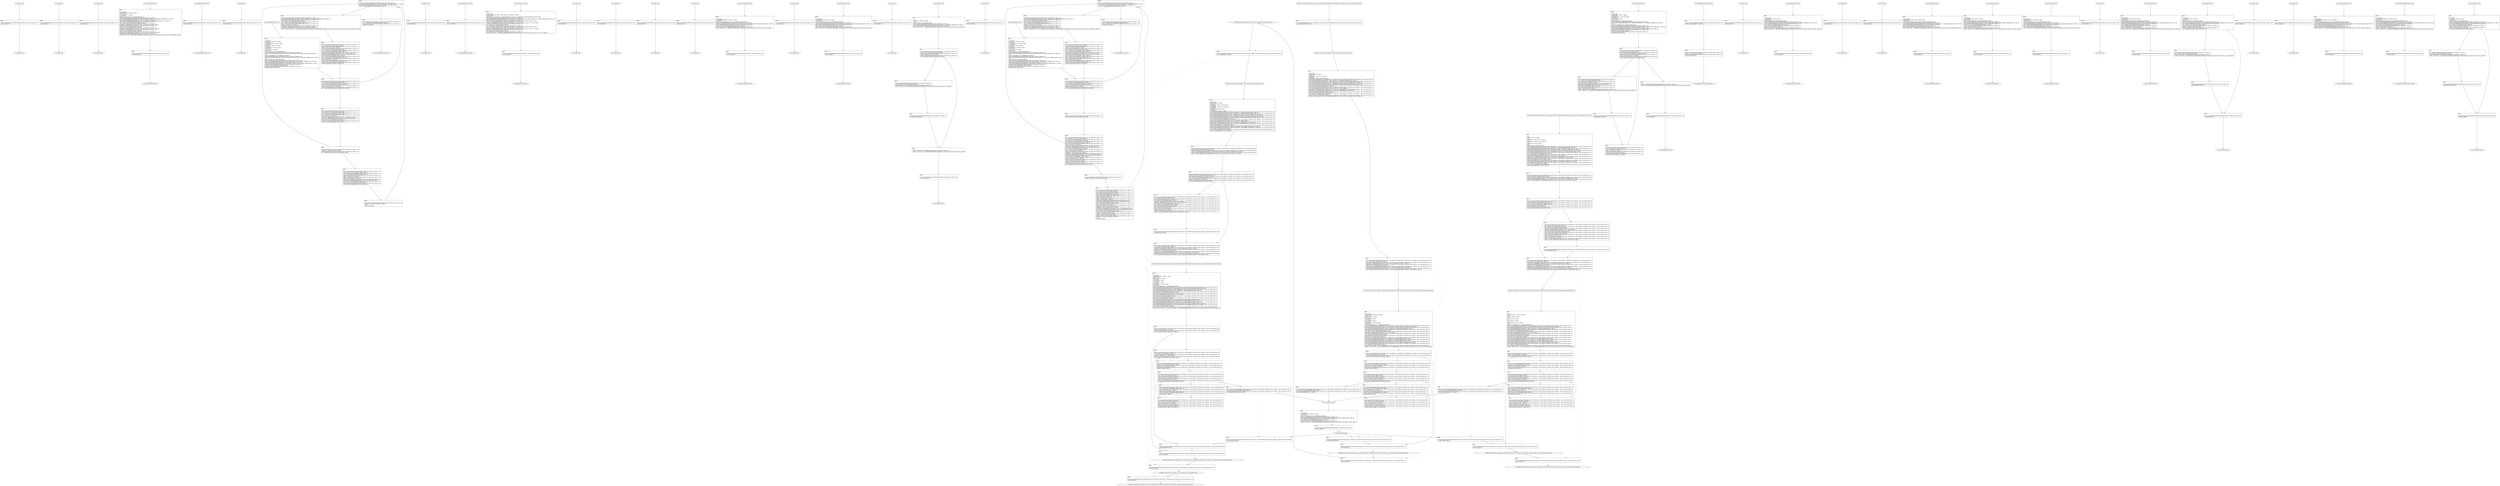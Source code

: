 digraph "icfg graph" {
BBio_ll_good1_end [label="{io_ll_good1_end}"];
BBio_ll_bad6_end [label="{io_ll_bad6_end}"];
BBio_ll_good5_end [label="{io_ll_good5_end}"];
BBio_ll_printWcharLine_end [label="{io_ll_printWcharLine_end}"];
BBio_ll_globalReturnsFalse_end [label="{io_ll_globalReturnsFalse_end}"];
BBio_ll_bad8_end [label="{io_ll_bad8_end}"];
BBio_ll_decodeHexWChars_end [label="{io_ll_decodeHexWChars_end}"];
BBio_ll_good7_end [label="{io_ll_good7_end}"];
BBio_ll_globalReturnsTrue_end [label="{io_ll_globalReturnsTrue_end}"];
BBio_ll_printStructLine_end [label="{io_ll_printStructLine_end}"];
BBio_ll_bad7_end [label="{io_ll_bad7_end}"];
BBio_ll_good6_end [label="{io_ll_good6_end}"];
BBio_ll_bad2_end [label="{io_ll_bad2_end}"];
BBio_ll_bad9_end [label="{io_ll_bad9_end}"];
BBio_ll_printUnsignedLine_end [label="{io_ll_printUnsignedLine_end}"];
BBio_ll_good4_end [label="{io_ll_good4_end}"];
BBio_ll_printSizeTLine_end [label="{io_ll_printSizeTLine_end}"];
BBio_ll_bad5_end [label="{io_ll_bad5_end}"];
BBio_ll_printLine_end [label="{io_ll_printLine_end}"];
BBio_ll_bad4_end [label="{io_ll_bad4_end}"];
BBio_ll_decodeHexChars_end [label="{io_ll_decodeHexChars_end}"];
BBCWE606_Unchecked_Loop_Condition__char_environment_66a_ll_goodG2B_end [label="{CWE606_Unchecked_Loop_Condition__char_environment_66a_ll_goodG2B_end}"];
BBio_ll_printBytesLine_end [label="{io_ll_printBytesLine_end}"];
BBCWE606_Unchecked_Loop_Condition__char_environment_66b_ll_CWE606_Unchecked_Loop_Condition__char_environment_66b_goodG2BSink_end [label="{CWE606_Unchecked_Loop_Condition__char_environment_66b_ll_CWE606_Unchecked_Loop_Condition__char_environment_66b_goodG2BSink_end}"];
BBio_ll_globalReturnsTrueOrFalse_end [label="{io_ll_globalReturnsTrueOrFalse_end}"];
BBio_ll_good3_end [label="{io_ll_good3_end}"];
BBio_ll_printHexCharLine_end [label="{io_ll_printHexCharLine_end}"];
BBio_ll_good9_end [label="{io_ll_good9_end}"];
BBCWE606_Unchecked_Loop_Condition__char_environment_66a_ll_CWE606_Unchecked_Loop_Condition__char_environment_66_bad_end [label="{CWE606_Unchecked_Loop_Condition__char_environment_66a_ll_CWE606_Unchecked_Loop_Condition__char_environment_66_bad_end}"];
BBio_ll_bad3_end [label="{io_ll_bad3_end}"];
BBCWE606_Unchecked_Loop_Condition__char_environment_66a_ll_CWE606_Unchecked_Loop_Condition__char_environment_66_good_end [label="{CWE606_Unchecked_Loop_Condition__char_environment_66a_ll_CWE606_Unchecked_Loop_Condition__char_environment_66_good_end}"];
BBio_ll_printDoubleLine_end [label="{io_ll_printDoubleLine_end}"];
BBio_ll_printShortLine_end [label="{io_ll_printShortLine_end}"];
BBio_ll_printLongLine_end [label="{io_ll_printLongLine_end}"];
BBio_ll_bad1_end [label="{io_ll_bad1_end}"];
BBCWE606_Unchecked_Loop_Condition__char_environment_66b_ll_CWE606_Unchecked_Loop_Condition__char_environment_66b_badSink_end [label="{CWE606_Unchecked_Loop_Condition__char_environment_66b_ll_CWE606_Unchecked_Loop_Condition__char_environment_66b_badSink_end}"];
BBio_ll_printFloatLine_end [label="{io_ll_printFloatLine_end}"];
BBio_ll_printWLine_end [label="{io_ll_printWLine_end}"];
BBio_ll_good2_end [label="{io_ll_good2_end}"];
BBio_ll_printIntLine_end [label="{io_ll_printIntLine_end}"];
BBio_ll_good8_end [label="{io_ll_good8_end}"];
BBio_ll_printLongLongLine_end [label="{io_ll_printLongLongLine_end}"];
BBio_ll_printHexUnsignedCharLine_end [label="{io_ll_printHexUnsignedCharLine_end}"];
BBio_ll_printSinkLine_end [label="{io_ll_printSinkLine_end}"];
BBCWE606_Unchecked_Loop_Condition__char_environment_66b_ll_CWE606_Unchecked_Loop_Condition__char_environment_66b_goodB2GSink_end [label="{CWE606_Unchecked_Loop_Condition__char_environment_66b_ll_CWE606_Unchecked_Loop_Condition__char_environment_66b_goodB2GSink_end}"];
BBCWE606_Unchecked_Loop_Condition__char_environment_66a_ll_goodB2G_end [label="{CWE606_Unchecked_Loop_Condition__char_environment_66a_ll_goodB2G_end}"];
BBio_ll_good1_start [label="{io_ll_good1_start}", shape=record];
io_ll_good1BB69 [label="{BB69:\l\l/home/raoxue/Desktop/MemVerif/workspace/000_109_064/source_code/io.c:187\l
  ret void, !dbg !52\l
}", shape=record];
BBio_ll_bad6_start [label="{io_ll_bad6_start}", shape=record];
io_ll_bad6BB83 [label="{BB83:\l\l/home/raoxue/Desktop/MemVerif/workspace/000_109_064/source_code/io.c:203\l
  ret void, !dbg !52\l
}", shape=record];
BBio_ll_good5_start [label="{io_ll_good5_start}", shape=record];
io_ll_good5BB73 [label="{BB73:\l\l/home/raoxue/Desktop/MemVerif/workspace/000_109_064/source_code/io.c:191\l
  ret void, !dbg !52\l
}", shape=record];
BBio_ll_printWcharLine_start [label="{io_ll_printWcharLine_start}", shape=record];
io_ll_printWcharLineBB28 [label="{BB28:\l\l/:2226513920\l
  %wideChar.addr = alloca i32, align 4\l
/:2226513920\l
  %s = alloca [2 x i32], align 4\l
/:2226513920\l
  store i32 %wideChar, i32* %wideChar.addr, align 4\l
/home/raoxue/Desktop/MemVerif/workspace/000_109_064/source_code/io.c:70\l
  call void @llvm.dbg.declare(metadata i32* %wideChar.addr, metadata !162, metadata !DIExpression()), !dbg !163\l
/home/raoxue/Desktop/MemVerif/workspace/000_109_064/source_code/io.c:74\l
  call void @llvm.dbg.declare(metadata [2 x i32]* %s, metadata !164, metadata !DIExpression()), !dbg !168\l
/home/raoxue/Desktop/MemVerif/workspace/000_109_064/source_code/io.c:75\l
  %0 = load i32, i32* %wideChar.addr, align 4, !dbg !61\l
/home/raoxue/Desktop/MemVerif/workspace/000_109_064/source_code/io.c:75\l
  %arrayidx = getelementptr inbounds [2 x i32], [2 x i32]* %s, i64 0, i64 0, !dbg !62\l
/home/raoxue/Desktop/MemVerif/workspace/000_109_064/source_code/io.c:75\l
  store i32 %0, i32* %arrayidx, align 4, !dbg !63\l
/home/raoxue/Desktop/MemVerif/workspace/000_109_064/source_code/io.c:76\l
  %arrayidx1 = getelementptr inbounds [2 x i32], [2 x i32]* %s, i64 0, i64 1, !dbg !64\l
/home/raoxue/Desktop/MemVerif/workspace/000_109_064/source_code/io.c:76\l
  store i32 0, i32* %arrayidx1, align 4, !dbg !65\l
/home/raoxue/Desktop/MemVerif/workspace/000_109_064/source_code/io.c:77\l
  %arraydecay = getelementptr inbounds [2 x i32], [2 x i32]* %s, i64 0, i64 0, !dbg !66\l
/home/raoxue/Desktop/MemVerif/workspace/000_109_064/source_code/io.c:77\l
  %call = call i32 (i8*, ...) @printf(i8* getelementptr inbounds ([5 x i8], [5 x i8]* @.str.10, i64 0, i64 0), i32* %arraydecay), !dbg !67\l
}", shape=record];
io_ll_printWcharLineBB28 [label="{BB28:\l\l/:2226513920\l
  %wideChar.addr = alloca i32, align 4\l
/:2226513920\l
  %s = alloca [2 x i32], align 4\l
/:2226513920\l
  store i32 %wideChar, i32* %wideChar.addr, align 4\l
/home/raoxue/Desktop/MemVerif/workspace/000_109_064/source_code/io.c:70\l
  call void @llvm.dbg.declare(metadata i32* %wideChar.addr, metadata !162, metadata !DIExpression()), !dbg !163\l
/home/raoxue/Desktop/MemVerif/workspace/000_109_064/source_code/io.c:74\l
  call void @llvm.dbg.declare(metadata [2 x i32]* %s, metadata !164, metadata !DIExpression()), !dbg !168\l
/home/raoxue/Desktop/MemVerif/workspace/000_109_064/source_code/io.c:75\l
  %0 = load i32, i32* %wideChar.addr, align 4, !dbg !61\l
/home/raoxue/Desktop/MemVerif/workspace/000_109_064/source_code/io.c:75\l
  %arrayidx = getelementptr inbounds [2 x i32], [2 x i32]* %s, i64 0, i64 0, !dbg !62\l
/home/raoxue/Desktop/MemVerif/workspace/000_109_064/source_code/io.c:75\l
  store i32 %0, i32* %arrayidx, align 4, !dbg !63\l
/home/raoxue/Desktop/MemVerif/workspace/000_109_064/source_code/io.c:76\l
  %arrayidx1 = getelementptr inbounds [2 x i32], [2 x i32]* %s, i64 0, i64 1, !dbg !64\l
/home/raoxue/Desktop/MemVerif/workspace/000_109_064/source_code/io.c:76\l
  store i32 0, i32* %arrayidx1, align 4, !dbg !65\l
/home/raoxue/Desktop/MemVerif/workspace/000_109_064/source_code/io.c:77\l
  %arraydecay = getelementptr inbounds [2 x i32], [2 x i32]* %s, i64 0, i64 0, !dbg !66\l
/home/raoxue/Desktop/MemVerif/workspace/000_109_064/source_code/io.c:77\l
  %call = call i32 (i8*, ...) @printf(i8* getelementptr inbounds ([5 x i8], [5 x i8]* @.str.10, i64 0, i64 0), i32* %arraydecay), !dbg !67\l
}", shape=record];
io_ll_printWcharLineBB29 [label="{BB29:\l\l/home/raoxue/Desktop/MemVerif/workspace/000_109_064/source_code/io.c:78\l
  ret void, !dbg !68\l
}", shape=record];
BBio_ll_globalReturnsFalse_start [label="{io_ll_globalReturnsFalse_start}", shape=record];
io_ll_globalReturnsFalseBB66 [label="{BB66:\l\l/home/raoxue/Desktop/MemVerif/workspace/000_109_064/source_code/io.c:163\l
  ret i32 0, !dbg !52\l
}", shape=record];
BBio_ll_bad8_start [label="{io_ll_bad8_start}", shape=record];
io_ll_bad8BB85 [label="{BB85:\l\l/home/raoxue/Desktop/MemVerif/workspace/000_109_064/source_code/io.c:205\l
  ret void, !dbg !52\l
}", shape=record];
BBio_ll_decodeHexWChars_start [label="{io_ll_decodeHexWChars_start}", shape=record];
io_ll_decodeHexWCharsBB55 [label="{BB55:\l\l/:115362376\l
  %bytes.addr = alloca i8*, align 8\l
/:115362376\l
  %numBytes.addr = alloca i64, align 8\l
/:115362376\l
  %hex.addr = alloca i32*, align 8\l
/:115362376\l
  %numWritten = alloca i64, align 8\l
/:115362376\l
  %byte = alloca i32, align 4\l
/:115362376\l
  store i8* %bytes, i8** %bytes.addr, align 8\l
/home/raoxue/Desktop/MemVerif/workspace/000_109_064/source_code/io.c:135\l
  call void @llvm.dbg.declare(metadata i8** %bytes.addr, metadata !290, metadata !DIExpression()), !dbg !291\l
/:135\l
  store i64 %numBytes, i64* %numBytes.addr, align 8\l
/home/raoxue/Desktop/MemVerif/workspace/000_109_064/source_code/io.c:135\l
  call void @llvm.dbg.declare(metadata i64* %numBytes.addr, metadata !292, metadata !DIExpression()), !dbg !293\l
/:135\l
  store i32* %hex, i32** %hex.addr, align 8\l
/home/raoxue/Desktop/MemVerif/workspace/000_109_064/source_code/io.c:135\l
  call void @llvm.dbg.declare(metadata i32** %hex.addr, metadata !294, metadata !DIExpression()), !dbg !295\l
/home/raoxue/Desktop/MemVerif/workspace/000_109_064/source_code/io.c:137\l
  call void @llvm.dbg.declare(metadata i64* %numWritten, metadata !296, metadata !DIExpression()), !dbg !297\l
/home/raoxue/Desktop/MemVerif/workspace/000_109_064/source_code/io.c:137\l
  store i64 0, i64* %numWritten, align 8, !dbg !65\l
/home/raoxue/Desktop/MemVerif/workspace/000_109_064/source_code/io.c:143\l
  br label %while.cond, !dbg !66\l
}", shape=record];
io_ll_decodeHexWCharsBB56 [label="{BB56:\l\l/home/raoxue/Desktop/MemVerif/workspace/000_109_064/source_code/io.c:143\l
  %0 = load i64, i64* %numWritten, align 8, !dbg !67\l
/home/raoxue/Desktop/MemVerif/workspace/000_109_064/source_code/io.c:143\l
  %1 = load i64, i64* %numBytes.addr, align 8, !dbg !68\l
/home/raoxue/Desktop/MemVerif/workspace/000_109_064/source_code/io.c:143\l
  %cmp = icmp ult i64 %0, %1, !dbg !69\l
/home/raoxue/Desktop/MemVerif/workspace/000_109_064/source_code/io.c:143\l
  br i1 %cmp, label %land.lhs.true, label %land.end, !dbg !70\l
}", shape=record];
io_ll_decodeHexWCharsBB57 [label="{BB57:\l\l/home/raoxue/Desktop/MemVerif/workspace/000_109_064/source_code/io.c:143\l
  %2 = load i32*, i32** %hex.addr, align 8, !dbg !71\l
/home/raoxue/Desktop/MemVerif/workspace/000_109_064/source_code/io.c:143\l
  %3 = load i64, i64* %numWritten, align 8, !dbg !72\l
/home/raoxue/Desktop/MemVerif/workspace/000_109_064/source_code/io.c:143\l
  %mul = mul i64 2, %3, !dbg !73\l
/home/raoxue/Desktop/MemVerif/workspace/000_109_064/source_code/io.c:143\l
  %arrayidx = getelementptr inbounds i32, i32* %2, i64 %mul, !dbg !71\l
/home/raoxue/Desktop/MemVerif/workspace/000_109_064/source_code/io.c:143\l
  %4 = load i32, i32* %arrayidx, align 4, !dbg !71\l
/home/raoxue/Desktop/MemVerif/workspace/000_109_064/source_code/io.c:143\l
  %call = call i32 @iswxdigit(i32 %4) #5, !dbg !74\l
}", shape=record];
io_ll_decodeHexWCharsBB57 [label="{BB57:\l\l/home/raoxue/Desktop/MemVerif/workspace/000_109_064/source_code/io.c:143\l
  %2 = load i32*, i32** %hex.addr, align 8, !dbg !71\l
/home/raoxue/Desktop/MemVerif/workspace/000_109_064/source_code/io.c:143\l
  %3 = load i64, i64* %numWritten, align 8, !dbg !72\l
/home/raoxue/Desktop/MemVerif/workspace/000_109_064/source_code/io.c:143\l
  %mul = mul i64 2, %3, !dbg !73\l
/home/raoxue/Desktop/MemVerif/workspace/000_109_064/source_code/io.c:143\l
  %arrayidx = getelementptr inbounds i32, i32* %2, i64 %mul, !dbg !71\l
/home/raoxue/Desktop/MemVerif/workspace/000_109_064/source_code/io.c:143\l
  %4 = load i32, i32* %arrayidx, align 4, !dbg !71\l
/home/raoxue/Desktop/MemVerif/workspace/000_109_064/source_code/io.c:143\l
  %call = call i32 @iswxdigit(i32 %4) #5, !dbg !74\l
}", shape=record];
io_ll_decodeHexWCharsBB59 [label="{BB59:\l\l/home/raoxue/Desktop/MemVerif/workspace/000_109_064/source_code/io.c:143\l
  %tobool = icmp ne i32 %call, 0, !dbg !74\l
/home/raoxue/Desktop/MemVerif/workspace/000_109_064/source_code/io.c:143\l
  br i1 %tobool, label %land.rhs, label %land.end, !dbg !75\l
}", shape=record];
io_ll_decodeHexWCharsBB60 [label="{BB60:\l\l/home/raoxue/Desktop/MemVerif/workspace/000_109_064/source_code/io.c:143\l
  %5 = load i32*, i32** %hex.addr, align 8, !dbg !76\l
/home/raoxue/Desktop/MemVerif/workspace/000_109_064/source_code/io.c:143\l
  %6 = load i64, i64* %numWritten, align 8, !dbg !77\l
/home/raoxue/Desktop/MemVerif/workspace/000_109_064/source_code/io.c:143\l
  %mul1 = mul i64 2, %6, !dbg !78\l
/home/raoxue/Desktop/MemVerif/workspace/000_109_064/source_code/io.c:143\l
  %add = add i64 %mul1, 1, !dbg !79\l
/home/raoxue/Desktop/MemVerif/workspace/000_109_064/source_code/io.c:143\l
  %arrayidx2 = getelementptr inbounds i32, i32* %5, i64 %add, !dbg !76\l
/home/raoxue/Desktop/MemVerif/workspace/000_109_064/source_code/io.c:143\l
  %7 = load i32, i32* %arrayidx2, align 4, !dbg !76\l
/home/raoxue/Desktop/MemVerif/workspace/000_109_064/source_code/io.c:143\l
  %call3 = call i32 @iswxdigit(i32 %7) #5, !dbg !80\l
}", shape=record];
io_ll_decodeHexWCharsBB60 [label="{BB60:\l\l/home/raoxue/Desktop/MemVerif/workspace/000_109_064/source_code/io.c:143\l
  %5 = load i32*, i32** %hex.addr, align 8, !dbg !76\l
/home/raoxue/Desktop/MemVerif/workspace/000_109_064/source_code/io.c:143\l
  %6 = load i64, i64* %numWritten, align 8, !dbg !77\l
/home/raoxue/Desktop/MemVerif/workspace/000_109_064/source_code/io.c:143\l
  %mul1 = mul i64 2, %6, !dbg !78\l
/home/raoxue/Desktop/MemVerif/workspace/000_109_064/source_code/io.c:143\l
  %add = add i64 %mul1, 1, !dbg !79\l
/home/raoxue/Desktop/MemVerif/workspace/000_109_064/source_code/io.c:143\l
  %arrayidx2 = getelementptr inbounds i32, i32* %5, i64 %add, !dbg !76\l
/home/raoxue/Desktop/MemVerif/workspace/000_109_064/source_code/io.c:143\l
  %7 = load i32, i32* %arrayidx2, align 4, !dbg !76\l
/home/raoxue/Desktop/MemVerif/workspace/000_109_064/source_code/io.c:143\l
  %call3 = call i32 @iswxdigit(i32 %7) #5, !dbg !80\l
}", shape=record];
io_ll_decodeHexWCharsBB61 [label="{BB61:\l\l/home/raoxue/Desktop/MemVerif/workspace/000_109_064/source_code/io.c:143\l
  %tobool4 = icmp ne i32 %call3, 0, !dbg !75\l
/:143\l
  br label %land.end\l
}", shape=record];
io_ll_decodeHexWCharsBB58 [label="{BB58:\l\l/home/raoxue/Desktop/MemVerif/workspace/000_109_064/source_code/io.c:0\l
  %8 = phi i1 [ false, %land.lhs.true ], [ false, %while.cond ], [ %tobool4, %land.rhs ], !dbg !81\l
/home/raoxue/Desktop/MemVerif/workspace/000_109_064/source_code/io.c:143\l
  br i1 %8, label %while.body, label %while.end, !dbg !66\l
}", shape=record];
io_ll_decodeHexWCharsBB62 [label="{BB62:\l\l/home/raoxue/Desktop/MemVerif/workspace/000_109_064/source_code/io.c:145\l
  call void @llvm.dbg.declare(metadata i32* %byte, metadata !314, metadata !DIExpression()), !dbg !316\l
/home/raoxue/Desktop/MemVerif/workspace/000_109_064/source_code/io.c:146\l
  %9 = load i32*, i32** %hex.addr, align 8, !dbg !85\l
/home/raoxue/Desktop/MemVerif/workspace/000_109_064/source_code/io.c:146\l
  %10 = load i64, i64* %numWritten, align 8, !dbg !86\l
/home/raoxue/Desktop/MemVerif/workspace/000_109_064/source_code/io.c:146\l
  %mul5 = mul i64 2, %10, !dbg !87\l
/home/raoxue/Desktop/MemVerif/workspace/000_109_064/source_code/io.c:146\l
  %arrayidx6 = getelementptr inbounds i32, i32* %9, i64 %mul5, !dbg !85\l
/home/raoxue/Desktop/MemVerif/workspace/000_109_064/source_code/io.c:146\l
  %call7 = call i32 (i32*, i32*, ...) @__isoc99_swscanf(i32* %arrayidx6, i32* getelementptr inbounds ([5 x i32], [5 x i32]* @.str.16, i64 0, i64 0), i32* %byte) #5, !dbg !88\l
}", shape=record];
io_ll_decodeHexWCharsBB62 [label="{BB62:\l\l/home/raoxue/Desktop/MemVerif/workspace/000_109_064/source_code/io.c:145\l
  call void @llvm.dbg.declare(metadata i32* %byte, metadata !314, metadata !DIExpression()), !dbg !316\l
/home/raoxue/Desktop/MemVerif/workspace/000_109_064/source_code/io.c:146\l
  %9 = load i32*, i32** %hex.addr, align 8, !dbg !85\l
/home/raoxue/Desktop/MemVerif/workspace/000_109_064/source_code/io.c:146\l
  %10 = load i64, i64* %numWritten, align 8, !dbg !86\l
/home/raoxue/Desktop/MemVerif/workspace/000_109_064/source_code/io.c:146\l
  %mul5 = mul i64 2, %10, !dbg !87\l
/home/raoxue/Desktop/MemVerif/workspace/000_109_064/source_code/io.c:146\l
  %arrayidx6 = getelementptr inbounds i32, i32* %9, i64 %mul5, !dbg !85\l
/home/raoxue/Desktop/MemVerif/workspace/000_109_064/source_code/io.c:146\l
  %call7 = call i32 (i32*, i32*, ...) @__isoc99_swscanf(i32* %arrayidx6, i32* getelementptr inbounds ([5 x i32], [5 x i32]* @.str.16, i64 0, i64 0), i32* %byte) #5, !dbg !88\l
}", shape=record];
io_ll_decodeHexWCharsBB64 [label="{BB64:\l\l/home/raoxue/Desktop/MemVerif/workspace/000_109_064/source_code/io.c:147\l
  %11 = load i32, i32* %byte, align 4, !dbg !89\l
/home/raoxue/Desktop/MemVerif/workspace/000_109_064/source_code/io.c:147\l
  %conv = trunc i32 %11 to i8, !dbg !90\l
/home/raoxue/Desktop/MemVerif/workspace/000_109_064/source_code/io.c:147\l
  %12 = load i8*, i8** %bytes.addr, align 8, !dbg !91\l
/home/raoxue/Desktop/MemVerif/workspace/000_109_064/source_code/io.c:147\l
  %13 = load i64, i64* %numWritten, align 8, !dbg !92\l
/home/raoxue/Desktop/MemVerif/workspace/000_109_064/source_code/io.c:147\l
  %arrayidx8 = getelementptr inbounds i8, i8* %12, i64 %13, !dbg !91\l
/home/raoxue/Desktop/MemVerif/workspace/000_109_064/source_code/io.c:147\l
  store i8 %conv, i8* %arrayidx8, align 1, !dbg !93\l
/home/raoxue/Desktop/MemVerif/workspace/000_109_064/source_code/io.c:148\l
  %14 = load i64, i64* %numWritten, align 8, !dbg !94\l
/home/raoxue/Desktop/MemVerif/workspace/000_109_064/source_code/io.c:148\l
  %inc = add i64 %14, 1, !dbg !94\l
/home/raoxue/Desktop/MemVerif/workspace/000_109_064/source_code/io.c:148\l
  store i64 %inc, i64* %numWritten, align 8, !dbg !94\l
/home/raoxue/Desktop/MemVerif/workspace/000_109_064/source_code/io.c:143\l
  br label %while.cond, !dbg !66, !llvm.loop !95\l
}", shape=record];
io_ll_decodeHexWCharsBB63 [label="{BB63:\l\l/home/raoxue/Desktop/MemVerif/workspace/000_109_064/source_code/io.c:151\l
  %15 = load i64, i64* %numWritten, align 8, !dbg !98\l
/home/raoxue/Desktop/MemVerif/workspace/000_109_064/source_code/io.c:151\l
  ret i64 %15, !dbg !99\l
}", shape=record];
BBio_ll_good7_start [label="{io_ll_good7_start}", shape=record];
io_ll_good7BB75 [label="{BB75:\l\l/home/raoxue/Desktop/MemVerif/workspace/000_109_064/source_code/io.c:193\l
  ret void, !dbg !52\l
}", shape=record];
BBio_ll_globalReturnsTrue_start [label="{io_ll_globalReturnsTrue_start}", shape=record];
io_ll_globalReturnsTrueBB65 [label="{BB65:\l\l/home/raoxue/Desktop/MemVerif/workspace/000_109_064/source_code/io.c:158\l
  ret i32 1, !dbg !52\l
}", shape=record];
BBio_ll_printStructLine_start [label="{io_ll_printStructLine_start}", shape=record];
io_ll_printStructLineBB36 [label="{BB36:\l\l/:2226513920\l
  %structTwoIntsStruct.addr = alloca %struct._twoIntsStruct*, align 8\l
/:2226513920\l
  store %struct._twoIntsStruct* %structTwoIntsStruct, %struct._twoIntsStruct** %structTwoIntsStruct.addr, align 8\l
/home/raoxue/Desktop/MemVerif/workspace/000_109_064/source_code/io.c:95\l
  call void @llvm.dbg.declare(metadata %struct._twoIntsStruct** %structTwoIntsStruct.addr, metadata !212, metadata !DIExpression()), !dbg !213\l
/home/raoxue/Desktop/MemVerif/workspace/000_109_064/source_code/io.c:97\l
  %0 = load %struct._twoIntsStruct*, %struct._twoIntsStruct** %structTwoIntsStruct.addr, align 8, !dbg !61\l
/home/raoxue/Desktop/MemVerif/workspace/000_109_064/source_code/io.c:97\l
  %intOne = getelementptr inbounds %struct._twoIntsStruct, %struct._twoIntsStruct* %0, i32 0, i32 0, !dbg !62\l
/home/raoxue/Desktop/MemVerif/workspace/000_109_064/source_code/io.c:97\l
  %1 = load i32, i32* %intOne, align 4, !dbg !62\l
/home/raoxue/Desktop/MemVerif/workspace/000_109_064/source_code/io.c:97\l
  %2 = load %struct._twoIntsStruct*, %struct._twoIntsStruct** %structTwoIntsStruct.addr, align 8, !dbg !63\l
/home/raoxue/Desktop/MemVerif/workspace/000_109_064/source_code/io.c:97\l
  %intTwo = getelementptr inbounds %struct._twoIntsStruct, %struct._twoIntsStruct* %2, i32 0, i32 1, !dbg !64\l
/home/raoxue/Desktop/MemVerif/workspace/000_109_064/source_code/io.c:97\l
  %3 = load i32, i32* %intTwo, align 4, !dbg !64\l
/home/raoxue/Desktop/MemVerif/workspace/000_109_064/source_code/io.c:97\l
  %call = call i32 (i8*, ...) @printf(i8* getelementptr inbounds ([10 x i8], [10 x i8]* @.str.13, i64 0, i64 0), i32 %1, i32 %3), !dbg !65\l
}", shape=record];
io_ll_printStructLineBB36 [label="{BB36:\l\l/:2226513920\l
  %structTwoIntsStruct.addr = alloca %struct._twoIntsStruct*, align 8\l
/:2226513920\l
  store %struct._twoIntsStruct* %structTwoIntsStruct, %struct._twoIntsStruct** %structTwoIntsStruct.addr, align 8\l
/home/raoxue/Desktop/MemVerif/workspace/000_109_064/source_code/io.c:95\l
  call void @llvm.dbg.declare(metadata %struct._twoIntsStruct** %structTwoIntsStruct.addr, metadata !212, metadata !DIExpression()), !dbg !213\l
/home/raoxue/Desktop/MemVerif/workspace/000_109_064/source_code/io.c:97\l
  %0 = load %struct._twoIntsStruct*, %struct._twoIntsStruct** %structTwoIntsStruct.addr, align 8, !dbg !61\l
/home/raoxue/Desktop/MemVerif/workspace/000_109_064/source_code/io.c:97\l
  %intOne = getelementptr inbounds %struct._twoIntsStruct, %struct._twoIntsStruct* %0, i32 0, i32 0, !dbg !62\l
/home/raoxue/Desktop/MemVerif/workspace/000_109_064/source_code/io.c:97\l
  %1 = load i32, i32* %intOne, align 4, !dbg !62\l
/home/raoxue/Desktop/MemVerif/workspace/000_109_064/source_code/io.c:97\l
  %2 = load %struct._twoIntsStruct*, %struct._twoIntsStruct** %structTwoIntsStruct.addr, align 8, !dbg !63\l
/home/raoxue/Desktop/MemVerif/workspace/000_109_064/source_code/io.c:97\l
  %intTwo = getelementptr inbounds %struct._twoIntsStruct, %struct._twoIntsStruct* %2, i32 0, i32 1, !dbg !64\l
/home/raoxue/Desktop/MemVerif/workspace/000_109_064/source_code/io.c:97\l
  %3 = load i32, i32* %intTwo, align 4, !dbg !64\l
/home/raoxue/Desktop/MemVerif/workspace/000_109_064/source_code/io.c:97\l
  %call = call i32 (i8*, ...) @printf(i8* getelementptr inbounds ([10 x i8], [10 x i8]* @.str.13, i64 0, i64 0), i32 %1, i32 %3), !dbg !65\l
}", shape=record];
io_ll_printStructLineBB37 [label="{BB37:\l\l/home/raoxue/Desktop/MemVerif/workspace/000_109_064/source_code/io.c:98\l
  ret void, !dbg !66\l
}", shape=record];
BBio_ll_bad7_start [label="{io_ll_bad7_start}", shape=record];
io_ll_bad7BB84 [label="{BB84:\l\l/home/raoxue/Desktop/MemVerif/workspace/000_109_064/source_code/io.c:204\l
  ret void, !dbg !52\l
}", shape=record];
BBio_ll_good6_start [label="{io_ll_good6_start}", shape=record];
io_ll_good6BB74 [label="{BB74:\l\l/home/raoxue/Desktop/MemVerif/workspace/000_109_064/source_code/io.c:192\l
  ret void, !dbg !52\l
}", shape=record];
BBio_ll_bad2_start [label="{io_ll_bad2_start}", shape=record];
io_ll_bad2BB79 [label="{BB79:\l\l/home/raoxue/Desktop/MemVerif/workspace/000_109_064/source_code/io.c:199\l
  ret void, !dbg !52\l
}", shape=record];
BBio_ll_bad9_start [label="{io_ll_bad9_start}", shape=record];
io_ll_bad9BB86 [label="{BB86:\l\l/home/raoxue/Desktop/MemVerif/workspace/000_109_064/source_code/io.c:206\l
  ret void, !dbg !52\l
}", shape=record];
BBio_ll_printUnsignedLine_start [label="{io_ll_printUnsignedLine_start}", shape=record];
io_ll_printUnsignedLineBB30 [label="{BB30:\l\l/:115523416\l
  %unsignedNumber.addr = alloca i32, align 4\l
/:115523416\l
  store i32 %unsignedNumber, i32* %unsignedNumber.addr, align 4\l
/home/raoxue/Desktop/MemVerif/workspace/000_109_064/source_code/io.c:80\l
  call void @llvm.dbg.declare(metadata i32* %unsignedNumber.addr, metadata !180, metadata !DIExpression()), !dbg !181\l
/home/raoxue/Desktop/MemVerif/workspace/000_109_064/source_code/io.c:82\l
  %0 = load i32, i32* %unsignedNumber.addr, align 4, !dbg !54\l
/home/raoxue/Desktop/MemVerif/workspace/000_109_064/source_code/io.c:82\l
  %call = call i32 (i8*, ...) @printf(i8* getelementptr inbounds ([4 x i8], [4 x i8]* @.str.11, i64 0, i64 0), i32 %0), !dbg !55\l
}", shape=record];
io_ll_printUnsignedLineBB30 [label="{BB30:\l\l/:115523416\l
  %unsignedNumber.addr = alloca i32, align 4\l
/:115523416\l
  store i32 %unsignedNumber, i32* %unsignedNumber.addr, align 4\l
/home/raoxue/Desktop/MemVerif/workspace/000_109_064/source_code/io.c:80\l
  call void @llvm.dbg.declare(metadata i32* %unsignedNumber.addr, metadata !180, metadata !DIExpression()), !dbg !181\l
/home/raoxue/Desktop/MemVerif/workspace/000_109_064/source_code/io.c:82\l
  %0 = load i32, i32* %unsignedNumber.addr, align 4, !dbg !54\l
/home/raoxue/Desktop/MemVerif/workspace/000_109_064/source_code/io.c:82\l
  %call = call i32 (i8*, ...) @printf(i8* getelementptr inbounds ([4 x i8], [4 x i8]* @.str.11, i64 0, i64 0), i32 %0), !dbg !55\l
}", shape=record];
io_ll_printUnsignedLineBB31 [label="{BB31:\l\l/home/raoxue/Desktop/MemVerif/workspace/000_109_064/source_code/io.c:83\l
  ret void, !dbg !56\l
}", shape=record];
BBio_ll_good4_start [label="{io_ll_good4_start}", shape=record];
io_ll_good4BB72 [label="{BB72:\l\l/home/raoxue/Desktop/MemVerif/workspace/000_109_064/source_code/io.c:190\l
  ret void, !dbg !52\l
}", shape=record];
BBio_ll_printSizeTLine_start [label="{io_ll_printSizeTLine_start}", shape=record];
io_ll_printSizeTLineBB24 [label="{BB24:\l\l/:2226513920\l
  %sizeTNumber.addr = alloca i64, align 8\l
/:2226513920\l
  store i64 %sizeTNumber, i64* %sizeTNumber.addr, align 8\l
/home/raoxue/Desktop/MemVerif/workspace/000_109_064/source_code/io.c:60\l
  call void @llvm.dbg.declare(metadata i64* %sizeTNumber.addr, metadata !146, metadata !DIExpression()), !dbg !147\l
/home/raoxue/Desktop/MemVerif/workspace/000_109_064/source_code/io.c:62\l
  %0 = load i64, i64* %sizeTNumber.addr, align 8, !dbg !57\l
/home/raoxue/Desktop/MemVerif/workspace/000_109_064/source_code/io.c:62\l
  %call = call i32 (i8*, ...) @printf(i8* getelementptr inbounds ([5 x i8], [5 x i8]* @.str.8, i64 0, i64 0), i64 %0), !dbg !58\l
}", shape=record];
io_ll_printSizeTLineBB24 [label="{BB24:\l\l/:2226513920\l
  %sizeTNumber.addr = alloca i64, align 8\l
/:2226513920\l
  store i64 %sizeTNumber, i64* %sizeTNumber.addr, align 8\l
/home/raoxue/Desktop/MemVerif/workspace/000_109_064/source_code/io.c:60\l
  call void @llvm.dbg.declare(metadata i64* %sizeTNumber.addr, metadata !146, metadata !DIExpression()), !dbg !147\l
/home/raoxue/Desktop/MemVerif/workspace/000_109_064/source_code/io.c:62\l
  %0 = load i64, i64* %sizeTNumber.addr, align 8, !dbg !57\l
/home/raoxue/Desktop/MemVerif/workspace/000_109_064/source_code/io.c:62\l
  %call = call i32 (i8*, ...) @printf(i8* getelementptr inbounds ([5 x i8], [5 x i8]* @.str.8, i64 0, i64 0), i64 %0), !dbg !58\l
}", shape=record];
io_ll_printSizeTLineBB25 [label="{BB25:\l\l/home/raoxue/Desktop/MemVerif/workspace/000_109_064/source_code/io.c:63\l
  ret void, !dbg !59\l
}", shape=record];
BBio_ll_bad5_start [label="{io_ll_bad5_start}", shape=record];
io_ll_bad5BB82 [label="{BB82:\l\l/home/raoxue/Desktop/MemVerif/workspace/000_109_064/source_code/io.c:202\l
  ret void, !dbg !52\l
}", shape=record];
BBio_ll_printLine_start [label="{io_ll_printLine_start}", shape=record];
io_ll_printLineBB0 [label="{BB0:\l\l/:415\l
  %line.addr = alloca i8*, align 8\l
/:415\l
  store i8* %line, i8** %line.addr, align 8\l
/home/raoxue/Desktop/MemVerif/workspace/000_109_064/source_code/io.c:11\l
  call void @llvm.dbg.declare(metadata i8** %line.addr, metadata !52, metadata !DIExpression()), !dbg !53\l
/home/raoxue/Desktop/MemVerif/workspace/000_109_064/source_code/io.c:13\l
  %call = call i32 (i8*, ...) @printf(i8* getelementptr inbounds ([9 x i8], [9 x i8]* @.str, i64 0, i64 0)), !dbg !54\l
}", shape=record];
io_ll_printLineBB0 [label="{BB0:\l\l/:415\l
  %line.addr = alloca i8*, align 8\l
/:415\l
  store i8* %line, i8** %line.addr, align 8\l
/home/raoxue/Desktop/MemVerif/workspace/000_109_064/source_code/io.c:11\l
  call void @llvm.dbg.declare(metadata i8** %line.addr, metadata !52, metadata !DIExpression()), !dbg !53\l
/home/raoxue/Desktop/MemVerif/workspace/000_109_064/source_code/io.c:13\l
  %call = call i32 (i8*, ...) @printf(i8* getelementptr inbounds ([9 x i8], [9 x i8]* @.str, i64 0, i64 0)), !dbg !54\l
}", shape=record];
io_ll_printLineBB1 [label="{BB1:\l\l/home/raoxue/Desktop/MemVerif/workspace/000_109_064/source_code/io.c:14\l
  %0 = load i8*, i8** %line.addr, align 8, !dbg !55\l
/home/raoxue/Desktop/MemVerif/workspace/000_109_064/source_code/io.c:14\l
  %cmp = icmp ne i8* %0, null, !dbg !57\l
/home/raoxue/Desktop/MemVerif/workspace/000_109_064/source_code/io.c:14\l
  br i1 %cmp, label %if.then, label %if.end, !dbg !58\l
}", shape=record];
io_ll_printLineBB2 [label="{BB2:\l\l/home/raoxue/Desktop/MemVerif/workspace/000_109_064/source_code/io.c:16\l
  %1 = load i8*, i8** %line.addr, align 8, !dbg !59\l
/home/raoxue/Desktop/MemVerif/workspace/000_109_064/source_code/io.c:16\l
  %call1 = call i32 (i8*, ...) @printf(i8* getelementptr inbounds ([4 x i8], [4 x i8]* @.str.1, i64 0, i64 0), i8* %1), !dbg !61\l
}", shape=record];
io_ll_printLineBB2 [label="{BB2:\l\l/home/raoxue/Desktop/MemVerif/workspace/000_109_064/source_code/io.c:16\l
  %1 = load i8*, i8** %line.addr, align 8, !dbg !59\l
/home/raoxue/Desktop/MemVerif/workspace/000_109_064/source_code/io.c:16\l
  %call1 = call i32 (i8*, ...) @printf(i8* getelementptr inbounds ([4 x i8], [4 x i8]* @.str.1, i64 0, i64 0), i8* %1), !dbg !61\l
}", shape=record];
io_ll_printLineBB4 [label="{BB4:\l\l/home/raoxue/Desktop/MemVerif/workspace/000_109_064/source_code/io.c:17\l
  br label %if.end, !dbg !62\l
}", shape=record];
io_ll_printLineBB3 [label="{BB3:\l\l/home/raoxue/Desktop/MemVerif/workspace/000_109_064/source_code/io.c:18\l
  %call2 = call i32 (i8*, ...) @printf(i8* getelementptr inbounds ([9 x i8], [9 x i8]* @.str.2, i64 0, i64 0)), !dbg !63\l
}", shape=record];
io_ll_printLineBB3 [label="{BB3:\l\l/home/raoxue/Desktop/MemVerif/workspace/000_109_064/source_code/io.c:18\l
  %call2 = call i32 (i8*, ...) @printf(i8* getelementptr inbounds ([9 x i8], [9 x i8]* @.str.2, i64 0, i64 0)), !dbg !63\l
}", shape=record];
io_ll_printLineBB5 [label="{BB5:\l\l/home/raoxue/Desktop/MemVerif/workspace/000_109_064/source_code/io.c:19\l
  ret void, !dbg !64\l
}", shape=record];
BBio_ll_bad4_start [label="{io_ll_bad4_start}", shape=record];
io_ll_bad4BB81 [label="{BB81:\l\l/home/raoxue/Desktop/MemVerif/workspace/000_109_064/source_code/io.c:201\l
  ret void, !dbg !52\l
}", shape=record];
BBio_ll_decodeHexChars_start [label="{io_ll_decodeHexChars_start}", shape=record];
io_ll_decodeHexCharsBB45 [label="{BB45:\l\l/:115376704\l
  %bytes.addr = alloca i8*, align 8\l
/:115376704\l
  %numBytes.addr = alloca i64, align 8\l
/:115376704\l
  %hex.addr = alloca i8*, align 8\l
/:115376704\l
  %numWritten = alloca i64, align 8\l
/:115376704\l
  %byte = alloca i32, align 4\l
/:115376704\l
  store i8* %bytes, i8** %bytes.addr, align 8\l
/home/raoxue/Desktop/MemVerif/workspace/000_109_064/source_code/io.c:113\l
  call void @llvm.dbg.declare(metadata i8** %bytes.addr, metadata !253, metadata !DIExpression()), !dbg !254\l
/:113\l
  store i64 %numBytes, i64* %numBytes.addr, align 8\l
/home/raoxue/Desktop/MemVerif/workspace/000_109_064/source_code/io.c:113\l
  call void @llvm.dbg.declare(metadata i64* %numBytes.addr, metadata !255, metadata !DIExpression()), !dbg !256\l
/:113\l
  store i8* %hex, i8** %hex.addr, align 8\l
/home/raoxue/Desktop/MemVerif/workspace/000_109_064/source_code/io.c:113\l
  call void @llvm.dbg.declare(metadata i8** %hex.addr, metadata !257, metadata !DIExpression()), !dbg !258\l
/home/raoxue/Desktop/MemVerif/workspace/000_109_064/source_code/io.c:115\l
  call void @llvm.dbg.declare(metadata i64* %numWritten, metadata !259, metadata !DIExpression()), !dbg !260\l
/home/raoxue/Desktop/MemVerif/workspace/000_109_064/source_code/io.c:115\l
  store i64 0, i64* %numWritten, align 8, !dbg !63\l
/home/raoxue/Desktop/MemVerif/workspace/000_109_064/source_code/io.c:121\l
  br label %while.cond, !dbg !64\l
}", shape=record];
io_ll_decodeHexCharsBB46 [label="{BB46:\l\l/home/raoxue/Desktop/MemVerif/workspace/000_109_064/source_code/io.c:121\l
  %0 = load i64, i64* %numWritten, align 8, !dbg !65\l
/home/raoxue/Desktop/MemVerif/workspace/000_109_064/source_code/io.c:121\l
  %1 = load i64, i64* %numBytes.addr, align 8, !dbg !66\l
/home/raoxue/Desktop/MemVerif/workspace/000_109_064/source_code/io.c:121\l
  %cmp = icmp ult i64 %0, %1, !dbg !67\l
/home/raoxue/Desktop/MemVerif/workspace/000_109_064/source_code/io.c:121\l
  br i1 %cmp, label %land.lhs.true, label %land.end, !dbg !68\l
}", shape=record];
io_ll_decodeHexCharsBB47 [label="{BB47:\l\l/home/raoxue/Desktop/MemVerif/workspace/000_109_064/source_code/io.c:121\l
  %call = call i16** @__ctype_b_loc() #5, !dbg !69\l
}", shape=record];
io_ll_decodeHexCharsBB47 [label="{BB47:\l\l/home/raoxue/Desktop/MemVerif/workspace/000_109_064/source_code/io.c:121\l
  %call = call i16** @__ctype_b_loc() #5, !dbg !69\l
}", shape=record];
io_ll_decodeHexCharsBB49 [label="{BB49:\l\l/home/raoxue/Desktop/MemVerif/workspace/000_109_064/source_code/io.c:121\l
  %2 = load i16*, i16** %call, align 8, !dbg !69\l
/home/raoxue/Desktop/MemVerif/workspace/000_109_064/source_code/io.c:121\l
  %3 = load i8*, i8** %hex.addr, align 8, !dbg !69\l
/home/raoxue/Desktop/MemVerif/workspace/000_109_064/source_code/io.c:121\l
  %4 = load i64, i64* %numWritten, align 8, !dbg !69\l
/home/raoxue/Desktop/MemVerif/workspace/000_109_064/source_code/io.c:121\l
  %mul = mul i64 2, %4, !dbg !69\l
/home/raoxue/Desktop/MemVerif/workspace/000_109_064/source_code/io.c:121\l
  %arrayidx = getelementptr inbounds i8, i8* %3, i64 %mul, !dbg !69\l
/home/raoxue/Desktop/MemVerif/workspace/000_109_064/source_code/io.c:121\l
  %5 = load i8, i8* %arrayidx, align 1, !dbg !69\l
/home/raoxue/Desktop/MemVerif/workspace/000_109_064/source_code/io.c:121\l
  %conv = sext i8 %5 to i32, !dbg !69\l
/home/raoxue/Desktop/MemVerif/workspace/000_109_064/source_code/io.c:121\l
  %idxprom = sext i32 %conv to i64, !dbg !69\l
/home/raoxue/Desktop/MemVerif/workspace/000_109_064/source_code/io.c:121\l
  %arrayidx1 = getelementptr inbounds i16, i16* %2, i64 %idxprom, !dbg !69\l
/home/raoxue/Desktop/MemVerif/workspace/000_109_064/source_code/io.c:121\l
  %6 = load i16, i16* %arrayidx1, align 2, !dbg !69\l
/home/raoxue/Desktop/MemVerif/workspace/000_109_064/source_code/io.c:121\l
  %conv2 = zext i16 %6 to i32, !dbg !69\l
/home/raoxue/Desktop/MemVerif/workspace/000_109_064/source_code/io.c:121\l
  %and = and i32 %conv2, 4096, !dbg !69\l
/home/raoxue/Desktop/MemVerif/workspace/000_109_064/source_code/io.c:121\l
  %tobool = icmp ne i32 %and, 0, !dbg !69\l
/home/raoxue/Desktop/MemVerif/workspace/000_109_064/source_code/io.c:121\l
  br i1 %tobool, label %land.rhs, label %land.end, !dbg !70\l
}", shape=record];
io_ll_decodeHexCharsBB50 [label="{BB50:\l\l/home/raoxue/Desktop/MemVerif/workspace/000_109_064/source_code/io.c:121\l
  %call3 = call i16** @__ctype_b_loc() #5, !dbg !71\l
}", shape=record];
io_ll_decodeHexCharsBB50 [label="{BB50:\l\l/home/raoxue/Desktop/MemVerif/workspace/000_109_064/source_code/io.c:121\l
  %call3 = call i16** @__ctype_b_loc() #5, !dbg !71\l
}", shape=record];
io_ll_decodeHexCharsBB51 [label="{BB51:\l\l/home/raoxue/Desktop/MemVerif/workspace/000_109_064/source_code/io.c:121\l
  %7 = load i16*, i16** %call3, align 8, !dbg !71\l
/home/raoxue/Desktop/MemVerif/workspace/000_109_064/source_code/io.c:121\l
  %8 = load i8*, i8** %hex.addr, align 8, !dbg !71\l
/home/raoxue/Desktop/MemVerif/workspace/000_109_064/source_code/io.c:121\l
  %9 = load i64, i64* %numWritten, align 8, !dbg !71\l
/home/raoxue/Desktop/MemVerif/workspace/000_109_064/source_code/io.c:121\l
  %mul4 = mul i64 2, %9, !dbg !71\l
/home/raoxue/Desktop/MemVerif/workspace/000_109_064/source_code/io.c:121\l
  %add = add i64 %mul4, 1, !dbg !71\l
/home/raoxue/Desktop/MemVerif/workspace/000_109_064/source_code/io.c:121\l
  %arrayidx5 = getelementptr inbounds i8, i8* %8, i64 %add, !dbg !71\l
/home/raoxue/Desktop/MemVerif/workspace/000_109_064/source_code/io.c:121\l
  %10 = load i8, i8* %arrayidx5, align 1, !dbg !71\l
/home/raoxue/Desktop/MemVerif/workspace/000_109_064/source_code/io.c:121\l
  %conv6 = sext i8 %10 to i32, !dbg !71\l
/home/raoxue/Desktop/MemVerif/workspace/000_109_064/source_code/io.c:121\l
  %idxprom7 = sext i32 %conv6 to i64, !dbg !71\l
/home/raoxue/Desktop/MemVerif/workspace/000_109_064/source_code/io.c:121\l
  %arrayidx8 = getelementptr inbounds i16, i16* %7, i64 %idxprom7, !dbg !71\l
/home/raoxue/Desktop/MemVerif/workspace/000_109_064/source_code/io.c:121\l
  %11 = load i16, i16* %arrayidx8, align 2, !dbg !71\l
/home/raoxue/Desktop/MemVerif/workspace/000_109_064/source_code/io.c:121\l
  %conv9 = zext i16 %11 to i32, !dbg !71\l
/home/raoxue/Desktop/MemVerif/workspace/000_109_064/source_code/io.c:121\l
  %and10 = and i32 %conv9, 4096, !dbg !71\l
/home/raoxue/Desktop/MemVerif/workspace/000_109_064/source_code/io.c:121\l
  %tobool11 = icmp ne i32 %and10, 0, !dbg !70\l
/:121\l
  br label %land.end\l
}", shape=record];
io_ll_decodeHexCharsBB48 [label="{BB48:\l\l/home/raoxue/Desktop/MemVerif/workspace/000_109_064/source_code/io.c:0\l
  %12 = phi i1 [ false, %land.lhs.true ], [ false, %while.cond ], [ %tobool11, %land.rhs ], !dbg !72\l
/home/raoxue/Desktop/MemVerif/workspace/000_109_064/source_code/io.c:121\l
  br i1 %12, label %while.body, label %while.end, !dbg !64\l
}", shape=record];
io_ll_decodeHexCharsBB52 [label="{BB52:\l\l/home/raoxue/Desktop/MemVerif/workspace/000_109_064/source_code/io.c:123\l
  call void @llvm.dbg.declare(metadata i32* %byte, metadata !270, metadata !DIExpression()), !dbg !272\l
/home/raoxue/Desktop/MemVerif/workspace/000_109_064/source_code/io.c:124\l
  %13 = load i8*, i8** %hex.addr, align 8, !dbg !76\l
/home/raoxue/Desktop/MemVerif/workspace/000_109_064/source_code/io.c:124\l
  %14 = load i64, i64* %numWritten, align 8, !dbg !77\l
/home/raoxue/Desktop/MemVerif/workspace/000_109_064/source_code/io.c:124\l
  %mul12 = mul i64 2, %14, !dbg !78\l
/home/raoxue/Desktop/MemVerif/workspace/000_109_064/source_code/io.c:124\l
  %arrayidx13 = getelementptr inbounds i8, i8* %13, i64 %mul12, !dbg !76\l
/home/raoxue/Desktop/MemVerif/workspace/000_109_064/source_code/io.c:124\l
  %call14 = call i32 (i8*, i8*, ...) @__isoc99_sscanf(i8* %arrayidx13, i8* getelementptr inbounds ([5 x i8], [5 x i8]* @.str.14, i64 0, i64 0), i32* %byte) #6, !dbg !79\l
}", shape=record];
io_ll_decodeHexCharsBB52 [label="{BB52:\l\l/home/raoxue/Desktop/MemVerif/workspace/000_109_064/source_code/io.c:123\l
  call void @llvm.dbg.declare(metadata i32* %byte, metadata !270, metadata !DIExpression()), !dbg !272\l
/home/raoxue/Desktop/MemVerif/workspace/000_109_064/source_code/io.c:124\l
  %13 = load i8*, i8** %hex.addr, align 8, !dbg !76\l
/home/raoxue/Desktop/MemVerif/workspace/000_109_064/source_code/io.c:124\l
  %14 = load i64, i64* %numWritten, align 8, !dbg !77\l
/home/raoxue/Desktop/MemVerif/workspace/000_109_064/source_code/io.c:124\l
  %mul12 = mul i64 2, %14, !dbg !78\l
/home/raoxue/Desktop/MemVerif/workspace/000_109_064/source_code/io.c:124\l
  %arrayidx13 = getelementptr inbounds i8, i8* %13, i64 %mul12, !dbg !76\l
/home/raoxue/Desktop/MemVerif/workspace/000_109_064/source_code/io.c:124\l
  %call14 = call i32 (i8*, i8*, ...) @__isoc99_sscanf(i8* %arrayidx13, i8* getelementptr inbounds ([5 x i8], [5 x i8]* @.str.14, i64 0, i64 0), i32* %byte) #6, !dbg !79\l
}", shape=record];
io_ll_decodeHexCharsBB54 [label="{BB54:\l\l/home/raoxue/Desktop/MemVerif/workspace/000_109_064/source_code/io.c:125\l
  %15 = load i32, i32* %byte, align 4, !dbg !80\l
/home/raoxue/Desktop/MemVerif/workspace/000_109_064/source_code/io.c:125\l
  %conv15 = trunc i32 %15 to i8, !dbg !81\l
/home/raoxue/Desktop/MemVerif/workspace/000_109_064/source_code/io.c:125\l
  %16 = load i8*, i8** %bytes.addr, align 8, !dbg !82\l
/home/raoxue/Desktop/MemVerif/workspace/000_109_064/source_code/io.c:125\l
  %17 = load i64, i64* %numWritten, align 8, !dbg !83\l
/home/raoxue/Desktop/MemVerif/workspace/000_109_064/source_code/io.c:125\l
  %arrayidx16 = getelementptr inbounds i8, i8* %16, i64 %17, !dbg !82\l
/home/raoxue/Desktop/MemVerif/workspace/000_109_064/source_code/io.c:125\l
  store i8 %conv15, i8* %arrayidx16, align 1, !dbg !84\l
/home/raoxue/Desktop/MemVerif/workspace/000_109_064/source_code/io.c:126\l
  %18 = load i64, i64* %numWritten, align 8, !dbg !85\l
/home/raoxue/Desktop/MemVerif/workspace/000_109_064/source_code/io.c:126\l
  %inc = add i64 %18, 1, !dbg !85\l
/home/raoxue/Desktop/MemVerif/workspace/000_109_064/source_code/io.c:126\l
  store i64 %inc, i64* %numWritten, align 8, !dbg !85\l
/home/raoxue/Desktop/MemVerif/workspace/000_109_064/source_code/io.c:121\l
  br label %while.cond, !dbg !64, !llvm.loop !86\l
}", shape=record];
io_ll_decodeHexCharsBB53 [label="{BB53:\l\l/home/raoxue/Desktop/MemVerif/workspace/000_109_064/source_code/io.c:129\l
  %19 = load i64, i64* %numWritten, align 8, !dbg !89\l
/home/raoxue/Desktop/MemVerif/workspace/000_109_064/source_code/io.c:129\l
  ret i64 %19, !dbg !90\l
}", shape=record];
BBCWE606_Unchecked_Loop_Condition__char_environment_66a_ll_goodG2B_start [label="{CWE606_Unchecked_Loop_Condition__char_environment_66a_ll_goodG2B_start}", shape=record];
CWE606_Unchecked_Loop_Condition__char_environment_66a_ll_goodG2BBB7 [label="{BB7:\l\l/:101949752\l
  %data = alloca i8*, align 8\l
/:101949752\l
  %dataArray = alloca [5 x i8*], align 16\l
/:101949752\l
  %dataBuffer = alloca [100 x i8], align 16\l
/home/raoxue/Desktop/MemVerif/workspace/000_109_064/source_code/CWE606_Unchecked_Loop_Condition__char_environment_66a.c:69\l
  call void @llvm.dbg.declare(metadata i8** %data, metadata !60, metadata !DIExpression()), !dbg !61\l
/home/raoxue/Desktop/MemVerif/workspace/000_109_064/source_code/CWE606_Unchecked_Loop_Condition__char_environment_66a.c:70\l
  call void @llvm.dbg.declare(metadata [5 x i8*]* %dataArray, metadata !62, metadata !DIExpression()), !dbg !63\l
/home/raoxue/Desktop/MemVerif/workspace/000_109_064/source_code/CWE606_Unchecked_Loop_Condition__char_environment_66a.c:71\l
  call void @llvm.dbg.declare(metadata [100 x i8]* %dataBuffer, metadata !64, metadata !DIExpression()), !dbg !65\l
/home/raoxue/Desktop/MemVerif/workspace/000_109_064/source_code/CWE606_Unchecked_Loop_Condition__char_environment_66a.c:71\l
  %0 = bitcast [100 x i8]* %dataBuffer to i8*, !dbg !25\l
/home/raoxue/Desktop/MemVerif/workspace/000_109_064/source_code/CWE606_Unchecked_Loop_Condition__char_environment_66a.c:71\l
  call void @llvm.memset.p0i8.i64(i8* align 16 %0, i8 0, i64 100, i1 false), !dbg !25\l
/home/raoxue/Desktop/MemVerif/workspace/000_109_064/source_code/CWE606_Unchecked_Loop_Condition__char_environment_66a.c:72\l
  %arraydecay = getelementptr inbounds [100 x i8], [100 x i8]* %dataBuffer, i64 0, i64 0, !dbg !26\l
/home/raoxue/Desktop/MemVerif/workspace/000_109_064/source_code/CWE606_Unchecked_Loop_Condition__char_environment_66a.c:72\l
  store i8* %arraydecay, i8** %data, align 8, !dbg !27\l
/home/raoxue/Desktop/MemVerif/workspace/000_109_064/source_code/CWE606_Unchecked_Loop_Condition__char_environment_66a.c:74\l
  %1 = load i8*, i8** %data, align 8, !dbg !28\l
/home/raoxue/Desktop/MemVerif/workspace/000_109_064/source_code/CWE606_Unchecked_Loop_Condition__char_environment_66a.c:74\l
  %call = call i8* @strcpy(i8* %1, i8* getelementptr inbounds ([3 x i8], [3 x i8]* @.str.1, i64 0, i64 0)) #6, !dbg !29\l
}", shape=record];
CWE606_Unchecked_Loop_Condition__char_environment_66a_ll_goodG2BBB7 [label="{BB7:\l\l/:101949752\l
  %data = alloca i8*, align 8\l
/:101949752\l
  %dataArray = alloca [5 x i8*], align 16\l
/:101949752\l
  %dataBuffer = alloca [100 x i8], align 16\l
/home/raoxue/Desktop/MemVerif/workspace/000_109_064/source_code/CWE606_Unchecked_Loop_Condition__char_environment_66a.c:69\l
  call void @llvm.dbg.declare(metadata i8** %data, metadata !60, metadata !DIExpression()), !dbg !61\l
/home/raoxue/Desktop/MemVerif/workspace/000_109_064/source_code/CWE606_Unchecked_Loop_Condition__char_environment_66a.c:70\l
  call void @llvm.dbg.declare(metadata [5 x i8*]* %dataArray, metadata !62, metadata !DIExpression()), !dbg !63\l
/home/raoxue/Desktop/MemVerif/workspace/000_109_064/source_code/CWE606_Unchecked_Loop_Condition__char_environment_66a.c:71\l
  call void @llvm.dbg.declare(metadata [100 x i8]* %dataBuffer, metadata !64, metadata !DIExpression()), !dbg !65\l
/home/raoxue/Desktop/MemVerif/workspace/000_109_064/source_code/CWE606_Unchecked_Loop_Condition__char_environment_66a.c:71\l
  %0 = bitcast [100 x i8]* %dataBuffer to i8*, !dbg !25\l
/home/raoxue/Desktop/MemVerif/workspace/000_109_064/source_code/CWE606_Unchecked_Loop_Condition__char_environment_66a.c:71\l
  call void @llvm.memset.p0i8.i64(i8* align 16 %0, i8 0, i64 100, i1 false), !dbg !25\l
/home/raoxue/Desktop/MemVerif/workspace/000_109_064/source_code/CWE606_Unchecked_Loop_Condition__char_environment_66a.c:72\l
  %arraydecay = getelementptr inbounds [100 x i8], [100 x i8]* %dataBuffer, i64 0, i64 0, !dbg !26\l
/home/raoxue/Desktop/MemVerif/workspace/000_109_064/source_code/CWE606_Unchecked_Loop_Condition__char_environment_66a.c:72\l
  store i8* %arraydecay, i8** %data, align 8, !dbg !27\l
/home/raoxue/Desktop/MemVerif/workspace/000_109_064/source_code/CWE606_Unchecked_Loop_Condition__char_environment_66a.c:74\l
  %1 = load i8*, i8** %data, align 8, !dbg !28\l
/home/raoxue/Desktop/MemVerif/workspace/000_109_064/source_code/CWE606_Unchecked_Loop_Condition__char_environment_66a.c:74\l
  %call = call i8* @strcpy(i8* %1, i8* getelementptr inbounds ([3 x i8], [3 x i8]* @.str.1, i64 0, i64 0)) #6, !dbg !29\l
}", shape=record];
CWE606_Unchecked_Loop_Condition__char_environment_66a_ll_goodG2BBB8 [label="{BB8:\l\l/home/raoxue/Desktop/MemVerif/workspace/000_109_064/source_code/CWE606_Unchecked_Loop_Condition__char_environment_66a.c:75\l
  %2 = load i8*, i8** %data, align 8, !dbg !30\l
/home/raoxue/Desktop/MemVerif/workspace/000_109_064/source_code/CWE606_Unchecked_Loop_Condition__char_environment_66a.c:75\l
  %arrayidx = getelementptr inbounds [5 x i8*], [5 x i8*]* %dataArray, i64 0, i64 2, !dbg !31\l
/home/raoxue/Desktop/MemVerif/workspace/000_109_064/source_code/CWE606_Unchecked_Loop_Condition__char_environment_66a.c:75\l
  store i8* %2, i8** %arrayidx, align 16, !dbg !32\l
/home/raoxue/Desktop/MemVerif/workspace/000_109_064/source_code/CWE606_Unchecked_Loop_Condition__char_environment_66a.c:76\l
  %arraydecay1 = getelementptr inbounds [5 x i8*], [5 x i8*]* %dataArray, i64 0, i64 0, !dbg !33\l
/home/raoxue/Desktop/MemVerif/workspace/000_109_064/source_code/CWE606_Unchecked_Loop_Condition__char_environment_66a.c:76\l
  call void @CWE606_Unchecked_Loop_Condition__char_environment_66b_goodG2BSink(i8** %arraydecay1), !dbg !34\l
}", shape=record];
CWE606_Unchecked_Loop_Condition__char_environment_66a_ll_goodG2BBB8 [label="{BB8:\l\l/home/raoxue/Desktop/MemVerif/workspace/000_109_064/source_code/CWE606_Unchecked_Loop_Condition__char_environment_66a.c:75\l
  %2 = load i8*, i8** %data, align 8, !dbg !30\l
/home/raoxue/Desktop/MemVerif/workspace/000_109_064/source_code/CWE606_Unchecked_Loop_Condition__char_environment_66a.c:75\l
  %arrayidx = getelementptr inbounds [5 x i8*], [5 x i8*]* %dataArray, i64 0, i64 2, !dbg !31\l
/home/raoxue/Desktop/MemVerif/workspace/000_109_064/source_code/CWE606_Unchecked_Loop_Condition__char_environment_66a.c:75\l
  store i8* %2, i8** %arrayidx, align 16, !dbg !32\l
/home/raoxue/Desktop/MemVerif/workspace/000_109_064/source_code/CWE606_Unchecked_Loop_Condition__char_environment_66a.c:76\l
  %arraydecay1 = getelementptr inbounds [5 x i8*], [5 x i8*]* %dataArray, i64 0, i64 0, !dbg !33\l
/home/raoxue/Desktop/MemVerif/workspace/000_109_064/source_code/CWE606_Unchecked_Loop_Condition__char_environment_66a.c:76\l
  call void @CWE606_Unchecked_Loop_Condition__char_environment_66b_goodG2BSink(i8** %arraydecay1), !dbg !34\l
}", shape=record];
CWE606_Unchecked_Loop_Condition__char_environment_66a_ll_goodG2BBB9 [label="{BB9:\l\l/home/raoxue/Desktop/MemVerif/workspace/000_109_064/source_code/CWE606_Unchecked_Loop_Condition__char_environment_66a.c:77\l
  ret void, !dbg !35\l
}", shape=record];
BBio_ll_printBytesLine_start [label="{io_ll_printBytesLine_start}", shape=record];
io_ll_printBytesLineBB38 [label="{BB38:\l\l/:2226513920\l
  %bytes.addr = alloca i8*, align 8\l
/:2226513920\l
  %numBytes.addr = alloca i64, align 8\l
/:2226513920\l
  %i = alloca i64, align 8\l
/:2226513920\l
  store i8* %bytes, i8** %bytes.addr, align 8\l
/home/raoxue/Desktop/MemVerif/workspace/000_109_064/source_code/io.c:100\l
  call void @llvm.dbg.declare(metadata i8** %bytes.addr, metadata !224, metadata !DIExpression()), !dbg !225\l
/:100\l
  store i64 %numBytes, i64* %numBytes.addr, align 8\l
/home/raoxue/Desktop/MemVerif/workspace/000_109_064/source_code/io.c:100\l
  call void @llvm.dbg.declare(metadata i64* %numBytes.addr, metadata !226, metadata !DIExpression()), !dbg !227\l
/home/raoxue/Desktop/MemVerif/workspace/000_109_064/source_code/io.c:102\l
  call void @llvm.dbg.declare(metadata i64* %i, metadata !228, metadata !DIExpression()), !dbg !229\l
/home/raoxue/Desktop/MemVerif/workspace/000_109_064/source_code/io.c:103\l
  store i64 0, i64* %i, align 8, !dbg !62\l
/home/raoxue/Desktop/MemVerif/workspace/000_109_064/source_code/io.c:103\l
  br label %for.cond, !dbg !64\l
}", shape=record];
io_ll_printBytesLineBB39 [label="{BB39:\l\l/home/raoxue/Desktop/MemVerif/workspace/000_109_064/source_code/io.c:103\l
  %0 = load i64, i64* %i, align 8, !dbg !65\l
/home/raoxue/Desktop/MemVerif/workspace/000_109_064/source_code/io.c:103\l
  %1 = load i64, i64* %numBytes.addr, align 8, !dbg !67\l
/home/raoxue/Desktop/MemVerif/workspace/000_109_064/source_code/io.c:103\l
  %cmp = icmp ult i64 %0, %1, !dbg !68\l
/home/raoxue/Desktop/MemVerif/workspace/000_109_064/source_code/io.c:103\l
  br i1 %cmp, label %for.body, label %for.end, !dbg !69\l
}", shape=record];
io_ll_printBytesLineBB40 [label="{BB40:\l\l/home/raoxue/Desktop/MemVerif/workspace/000_109_064/source_code/io.c:105\l
  %2 = load i8*, i8** %bytes.addr, align 8, !dbg !70\l
/home/raoxue/Desktop/MemVerif/workspace/000_109_064/source_code/io.c:105\l
  %3 = load i64, i64* %i, align 8, !dbg !72\l
/home/raoxue/Desktop/MemVerif/workspace/000_109_064/source_code/io.c:105\l
  %arrayidx = getelementptr inbounds i8, i8* %2, i64 %3, !dbg !70\l
/home/raoxue/Desktop/MemVerif/workspace/000_109_064/source_code/io.c:105\l
  %4 = load i8, i8* %arrayidx, align 1, !dbg !70\l
/home/raoxue/Desktop/MemVerif/workspace/000_109_064/source_code/io.c:105\l
  %conv = zext i8 %4 to i32, !dbg !70\l
/home/raoxue/Desktop/MemVerif/workspace/000_109_064/source_code/io.c:105\l
  %call = call i32 (i8*, ...) @printf(i8* getelementptr inbounds ([5 x i8], [5 x i8]* @.str.14, i64 0, i64 0), i32 %conv), !dbg !73\l
}", shape=record];
io_ll_printBytesLineBB40 [label="{BB40:\l\l/home/raoxue/Desktop/MemVerif/workspace/000_109_064/source_code/io.c:105\l
  %2 = load i8*, i8** %bytes.addr, align 8, !dbg !70\l
/home/raoxue/Desktop/MemVerif/workspace/000_109_064/source_code/io.c:105\l
  %3 = load i64, i64* %i, align 8, !dbg !72\l
/home/raoxue/Desktop/MemVerif/workspace/000_109_064/source_code/io.c:105\l
  %arrayidx = getelementptr inbounds i8, i8* %2, i64 %3, !dbg !70\l
/home/raoxue/Desktop/MemVerif/workspace/000_109_064/source_code/io.c:105\l
  %4 = load i8, i8* %arrayidx, align 1, !dbg !70\l
/home/raoxue/Desktop/MemVerif/workspace/000_109_064/source_code/io.c:105\l
  %conv = zext i8 %4 to i32, !dbg !70\l
/home/raoxue/Desktop/MemVerif/workspace/000_109_064/source_code/io.c:105\l
  %call = call i32 (i8*, ...) @printf(i8* getelementptr inbounds ([5 x i8], [5 x i8]* @.str.14, i64 0, i64 0), i32 %conv), !dbg !73\l
}", shape=record];
io_ll_printBytesLineBB42 [label="{BB42:\l\l/home/raoxue/Desktop/MemVerif/workspace/000_109_064/source_code/io.c:106\l
  br label %for.inc, !dbg !74\l
}", shape=record];
io_ll_printBytesLineBB43 [label="{BB43:\l\l/home/raoxue/Desktop/MemVerif/workspace/000_109_064/source_code/io.c:103\l
  %5 = load i64, i64* %i, align 8, !dbg !75\l
/home/raoxue/Desktop/MemVerif/workspace/000_109_064/source_code/io.c:103\l
  %inc = add i64 %5, 1, !dbg !75\l
/home/raoxue/Desktop/MemVerif/workspace/000_109_064/source_code/io.c:103\l
  store i64 %inc, i64* %i, align 8, !dbg !75\l
/home/raoxue/Desktop/MemVerif/workspace/000_109_064/source_code/io.c:103\l
  br label %for.cond, !dbg !76, !llvm.loop !77\l
}", shape=record];
io_ll_printBytesLineBB41 [label="{BB41:\l\l/home/raoxue/Desktop/MemVerif/workspace/000_109_064/source_code/io.c:107\l
  %call1 = call i32 @puts(i8* getelementptr inbounds ([1 x i8], [1 x i8]* @.str.15, i64 0, i64 0)), !dbg !80\l
}", shape=record];
io_ll_printBytesLineBB41 [label="{BB41:\l\l/home/raoxue/Desktop/MemVerif/workspace/000_109_064/source_code/io.c:107\l
  %call1 = call i32 @puts(i8* getelementptr inbounds ([1 x i8], [1 x i8]* @.str.15, i64 0, i64 0)), !dbg !80\l
}", shape=record];
io_ll_printBytesLineBB44 [label="{BB44:\l\l/home/raoxue/Desktop/MemVerif/workspace/000_109_064/source_code/io.c:108\l
  ret void, !dbg !81\l
}", shape=record];
BBCWE606_Unchecked_Loop_Condition__char_environment_66b_ll_CWE606_Unchecked_Loop_Condition__char_environment_66b_goodG2BSink_start [label="{CWE606_Unchecked_Loop_Condition__char_environment_66b_ll_CWE606_Unchecked_Loop_Condition__char_environment_66b_goodG2BSink_start}", shape=record];
CWE606_Unchecked_Loop_Condition__char_environment_66b_ll_CWE606_Unchecked_Loop_Condition__char_environment_66b_goodG2BSinkBB9 [label="{BB9:\l\l/:109741192\l
  %dataArray.addr = alloca i8**, align 8\l
/:109741192\l
  %data = alloca i8*, align 8\l
/:109741192\l
  %i = alloca i32, align 4\l
/:109741192\l
  %n = alloca i32, align 4\l
/:109741192\l
  %intVariable = alloca i32, align 4\l
/:109741192\l
  store i8** %dataArray, i8*** %dataArray.addr, align 8\l
/home/raoxue/Desktop/MemVerif/workspace/000_109_064/source_code/CWE606_Unchecked_Loop_Condition__char_environment_66b.c:61\l
  call void @llvm.dbg.declare(metadata i8*** %dataArray.addr, metadata !54, metadata !DIExpression()), !dbg !55\l
/home/raoxue/Desktop/MemVerif/workspace/000_109_064/source_code/CWE606_Unchecked_Loop_Condition__char_environment_66b.c:63\l
  call void @llvm.dbg.declare(metadata i8** %data, metadata !56, metadata !DIExpression()), !dbg !57\l
/home/raoxue/Desktop/MemVerif/workspace/000_109_064/source_code/CWE606_Unchecked_Loop_Condition__char_environment_66b.c:63\l
  %0 = load i8**, i8*** %dataArray.addr, align 8, !dbg !17\l
/home/raoxue/Desktop/MemVerif/workspace/000_109_064/source_code/CWE606_Unchecked_Loop_Condition__char_environment_66b.c:63\l
  %arrayidx = getelementptr inbounds i8*, i8** %0, i64 2, !dbg !17\l
/home/raoxue/Desktop/MemVerif/workspace/000_109_064/source_code/CWE606_Unchecked_Loop_Condition__char_environment_66b.c:63\l
  %1 = load i8*, i8** %arrayidx, align 8, !dbg !17\l
/home/raoxue/Desktop/MemVerif/workspace/000_109_064/source_code/CWE606_Unchecked_Loop_Condition__char_environment_66b.c:63\l
  store i8* %1, i8** %data, align 8, !dbg !16\l
/home/raoxue/Desktop/MemVerif/workspace/000_109_064/source_code/CWE606_Unchecked_Loop_Condition__char_environment_66b.c:65\l
  call void @llvm.dbg.declare(metadata i32* %i, metadata !59, metadata !DIExpression()), !dbg !61\l
/home/raoxue/Desktop/MemVerif/workspace/000_109_064/source_code/CWE606_Unchecked_Loop_Condition__char_environment_66b.c:65\l
  call void @llvm.dbg.declare(metadata i32* %n, metadata !62, metadata !DIExpression()), !dbg !63\l
/home/raoxue/Desktop/MemVerif/workspace/000_109_064/source_code/CWE606_Unchecked_Loop_Condition__char_environment_66b.c:65\l
  call void @llvm.dbg.declare(metadata i32* %intVariable, metadata !64, metadata !DIExpression()), !dbg !65\l
/home/raoxue/Desktop/MemVerif/workspace/000_109_064/source_code/CWE606_Unchecked_Loop_Condition__char_environment_66b.c:66\l
  %2 = load i8*, i8** %data, align 8, !dbg !26\l
/home/raoxue/Desktop/MemVerif/workspace/000_109_064/source_code/CWE606_Unchecked_Loop_Condition__char_environment_66b.c:66\l
  %call = call i32 (i8*, i8*, ...) @__isoc99_sscanf(i8* %2, i8* getelementptr inbounds ([3 x i8], [3 x i8]* @.str, i64 0, i64 0), i32* %n) #4, !dbg !28\l
}", shape=record];
CWE606_Unchecked_Loop_Condition__char_environment_66b_ll_CWE606_Unchecked_Loop_Condition__char_environment_66b_goodG2BSinkBB9 [label="{BB9:\l\l/:109741192\l
  %dataArray.addr = alloca i8**, align 8\l
/:109741192\l
  %data = alloca i8*, align 8\l
/:109741192\l
  %i = alloca i32, align 4\l
/:109741192\l
  %n = alloca i32, align 4\l
/:109741192\l
  %intVariable = alloca i32, align 4\l
/:109741192\l
  store i8** %dataArray, i8*** %dataArray.addr, align 8\l
/home/raoxue/Desktop/MemVerif/workspace/000_109_064/source_code/CWE606_Unchecked_Loop_Condition__char_environment_66b.c:61\l
  call void @llvm.dbg.declare(metadata i8*** %dataArray.addr, metadata !54, metadata !DIExpression()), !dbg !55\l
/home/raoxue/Desktop/MemVerif/workspace/000_109_064/source_code/CWE606_Unchecked_Loop_Condition__char_environment_66b.c:63\l
  call void @llvm.dbg.declare(metadata i8** %data, metadata !56, metadata !DIExpression()), !dbg !57\l
/home/raoxue/Desktop/MemVerif/workspace/000_109_064/source_code/CWE606_Unchecked_Loop_Condition__char_environment_66b.c:63\l
  %0 = load i8**, i8*** %dataArray.addr, align 8, !dbg !17\l
/home/raoxue/Desktop/MemVerif/workspace/000_109_064/source_code/CWE606_Unchecked_Loop_Condition__char_environment_66b.c:63\l
  %arrayidx = getelementptr inbounds i8*, i8** %0, i64 2, !dbg !17\l
/home/raoxue/Desktop/MemVerif/workspace/000_109_064/source_code/CWE606_Unchecked_Loop_Condition__char_environment_66b.c:63\l
  %1 = load i8*, i8** %arrayidx, align 8, !dbg !17\l
/home/raoxue/Desktop/MemVerif/workspace/000_109_064/source_code/CWE606_Unchecked_Loop_Condition__char_environment_66b.c:63\l
  store i8* %1, i8** %data, align 8, !dbg !16\l
/home/raoxue/Desktop/MemVerif/workspace/000_109_064/source_code/CWE606_Unchecked_Loop_Condition__char_environment_66b.c:65\l
  call void @llvm.dbg.declare(metadata i32* %i, metadata !59, metadata !DIExpression()), !dbg !61\l
/home/raoxue/Desktop/MemVerif/workspace/000_109_064/source_code/CWE606_Unchecked_Loop_Condition__char_environment_66b.c:65\l
  call void @llvm.dbg.declare(metadata i32* %n, metadata !62, metadata !DIExpression()), !dbg !63\l
/home/raoxue/Desktop/MemVerif/workspace/000_109_064/source_code/CWE606_Unchecked_Loop_Condition__char_environment_66b.c:65\l
  call void @llvm.dbg.declare(metadata i32* %intVariable, metadata !64, metadata !DIExpression()), !dbg !65\l
/home/raoxue/Desktop/MemVerif/workspace/000_109_064/source_code/CWE606_Unchecked_Loop_Condition__char_environment_66b.c:66\l
  %2 = load i8*, i8** %data, align 8, !dbg !26\l
/home/raoxue/Desktop/MemVerif/workspace/000_109_064/source_code/CWE606_Unchecked_Loop_Condition__char_environment_66b.c:66\l
  %call = call i32 (i8*, i8*, ...) @__isoc99_sscanf(i8* %2, i8* getelementptr inbounds ([3 x i8], [3 x i8]* @.str, i64 0, i64 0), i32* %n) #4, !dbg !28\l
}", shape=record];
CWE606_Unchecked_Loop_Condition__char_environment_66b_ll_CWE606_Unchecked_Loop_Condition__char_environment_66b_goodG2BSinkBB10 [label="{BB10:\l\l/home/raoxue/Desktop/MemVerif/workspace/000_109_064/source_code/CWE606_Unchecked_Loop_Condition__char_environment_66b.c:66\l
  %cmp = icmp eq i32 %call, 1, !dbg !29\l
/home/raoxue/Desktop/MemVerif/workspace/000_109_064/source_code/CWE606_Unchecked_Loop_Condition__char_environment_66b.c:66\l
  br i1 %cmp, label %if.then, label %if.end, !dbg !30\l
}", shape=record];
CWE606_Unchecked_Loop_Condition__char_environment_66b_ll_CWE606_Unchecked_Loop_Condition__char_environment_66b_goodG2BSinkBB11 [label="{BB11:\l\l/home/raoxue/Desktop/MemVerif/workspace/000_109_064/source_code/CWE606_Unchecked_Loop_Condition__char_environment_66b.c:69\l
  store i32 0, i32* %intVariable, align 4, !dbg !31\l
/home/raoxue/Desktop/MemVerif/workspace/000_109_064/source_code/CWE606_Unchecked_Loop_Condition__char_environment_66b.c:70\l
  store i32 0, i32* %i, align 4, !dbg !33\l
/home/raoxue/Desktop/MemVerif/workspace/000_109_064/source_code/CWE606_Unchecked_Loop_Condition__char_environment_66b.c:70\l
  br label %for.cond, !dbg !35\l
}", shape=record];
CWE606_Unchecked_Loop_Condition__char_environment_66b_ll_CWE606_Unchecked_Loop_Condition__char_environment_66b_goodG2BSinkBB13 [label="{BB13:\l\l/home/raoxue/Desktop/MemVerif/workspace/000_109_064/source_code/CWE606_Unchecked_Loop_Condition__char_environment_66b.c:70\l
  %3 = load i32, i32* %i, align 4, !dbg !36\l
/home/raoxue/Desktop/MemVerif/workspace/000_109_064/source_code/CWE606_Unchecked_Loop_Condition__char_environment_66b.c:70\l
  %4 = load i32, i32* %n, align 4, !dbg !38\l
/home/raoxue/Desktop/MemVerif/workspace/000_109_064/source_code/CWE606_Unchecked_Loop_Condition__char_environment_66b.c:70\l
  %cmp1 = icmp slt i32 %3, %4, !dbg !39\l
/home/raoxue/Desktop/MemVerif/workspace/000_109_064/source_code/CWE606_Unchecked_Loop_Condition__char_environment_66b.c:70\l
  br i1 %cmp1, label %for.body, label %for.end, !dbg !40\l
}", shape=record];
CWE606_Unchecked_Loop_Condition__char_environment_66b_ll_CWE606_Unchecked_Loop_Condition__char_environment_66b_goodG2BSinkBB14 [label="{BB14:\l\l/home/raoxue/Desktop/MemVerif/workspace/000_109_064/source_code/CWE606_Unchecked_Loop_Condition__char_environment_66b.c:73\l
  %5 = load i32, i32* %intVariable, align 4, !dbg !41\l
/home/raoxue/Desktop/MemVerif/workspace/000_109_064/source_code/CWE606_Unchecked_Loop_Condition__char_environment_66b.c:73\l
  %inc = add nsw i32 %5, 1, !dbg !41\l
/home/raoxue/Desktop/MemVerif/workspace/000_109_064/source_code/CWE606_Unchecked_Loop_Condition__char_environment_66b.c:73\l
  store i32 %inc, i32* %intVariable, align 4, !dbg !41\l
/home/raoxue/Desktop/MemVerif/workspace/000_109_064/source_code/CWE606_Unchecked_Loop_Condition__char_environment_66b.c:74\l
  br label %for.inc, !dbg !43\l
}", shape=record];
CWE606_Unchecked_Loop_Condition__char_environment_66b_ll_CWE606_Unchecked_Loop_Condition__char_environment_66b_goodG2BSinkBB16 [label="{BB16:\l\l/home/raoxue/Desktop/MemVerif/workspace/000_109_064/source_code/CWE606_Unchecked_Loop_Condition__char_environment_66b.c:70\l
  %6 = load i32, i32* %i, align 4, !dbg !44\l
/home/raoxue/Desktop/MemVerif/workspace/000_109_064/source_code/CWE606_Unchecked_Loop_Condition__char_environment_66b.c:70\l
  %inc2 = add nsw i32 %6, 1, !dbg !44\l
/home/raoxue/Desktop/MemVerif/workspace/000_109_064/source_code/CWE606_Unchecked_Loop_Condition__char_environment_66b.c:70\l
  store i32 %inc2, i32* %i, align 4, !dbg !44\l
/home/raoxue/Desktop/MemVerif/workspace/000_109_064/source_code/CWE606_Unchecked_Loop_Condition__char_environment_66b.c:70\l
  br label %for.cond, !dbg !45, !llvm.loop !46\l
}", shape=record];
CWE606_Unchecked_Loop_Condition__char_environment_66b_ll_CWE606_Unchecked_Loop_Condition__char_environment_66b_goodG2BSinkBB15 [label="{BB15:\l\l/home/raoxue/Desktop/MemVerif/workspace/000_109_064/source_code/CWE606_Unchecked_Loop_Condition__char_environment_66b.c:75\l
  %7 = load i32, i32* %intVariable, align 4, !dbg !49\l
/home/raoxue/Desktop/MemVerif/workspace/000_109_064/source_code/CWE606_Unchecked_Loop_Condition__char_environment_66b.c:75\l
  call void @printIntLine(i32 %7), !dbg !50\l
}", shape=record];
CWE606_Unchecked_Loop_Condition__char_environment_66b_ll_CWE606_Unchecked_Loop_Condition__char_environment_66b_goodG2BSinkBB15 [label="{BB15:\l\l/home/raoxue/Desktop/MemVerif/workspace/000_109_064/source_code/CWE606_Unchecked_Loop_Condition__char_environment_66b.c:75\l
  %7 = load i32, i32* %intVariable, align 4, !dbg !49\l
/home/raoxue/Desktop/MemVerif/workspace/000_109_064/source_code/CWE606_Unchecked_Loop_Condition__char_environment_66b.c:75\l
  call void @printIntLine(i32 %7), !dbg !50\l
}", shape=record];
CWE606_Unchecked_Loop_Condition__char_environment_66b_ll_CWE606_Unchecked_Loop_Condition__char_environment_66b_goodG2BSinkBB17 [label="{BB17:\l\l/home/raoxue/Desktop/MemVerif/workspace/000_109_064/source_code/CWE606_Unchecked_Loop_Condition__char_environment_66b.c:76\l
  br label %if.end, !dbg !51\l
}", shape=record];
CWE606_Unchecked_Loop_Condition__char_environment_66b_ll_CWE606_Unchecked_Loop_Condition__char_environment_66b_goodG2BSinkBB12 [label="{BB12:\l\l/home/raoxue/Desktop/MemVerif/workspace/000_109_064/source_code/CWE606_Unchecked_Loop_Condition__char_environment_66b.c:78\l
  ret void, !dbg !52\l
}", shape=record];
BBio_ll_globalReturnsTrueOrFalse_start [label="{io_ll_globalReturnsTrueOrFalse_start}", shape=record];
io_ll_globalReturnsTrueOrFalseBB67 [label="{BB67:\l\l/home/raoxue/Desktop/MemVerif/workspace/000_109_064/source_code/io.c:168\l
  %call = call i32 @rand() #5, !dbg !52\l
}", shape=record];
io_ll_globalReturnsTrueOrFalseBB67 [label="{BB67:\l\l/home/raoxue/Desktop/MemVerif/workspace/000_109_064/source_code/io.c:168\l
  %call = call i32 @rand() #5, !dbg !52\l
}", shape=record];
io_ll_globalReturnsTrueOrFalseBB68 [label="{BB68:\l\l/home/raoxue/Desktop/MemVerif/workspace/000_109_064/source_code/io.c:168\l
  %rem = srem i32 %call, 2, !dbg !53\l
/home/raoxue/Desktop/MemVerif/workspace/000_109_064/source_code/io.c:168\l
  ret i32 %rem, !dbg !54\l
}", shape=record];
BBio_ll_good3_start [label="{io_ll_good3_start}", shape=record];
io_ll_good3BB71 [label="{BB71:\l\l/home/raoxue/Desktop/MemVerif/workspace/000_109_064/source_code/io.c:189\l
  ret void, !dbg !52\l
}", shape=record];
BBio_ll_printHexCharLine_start [label="{io_ll_printHexCharLine_start}", shape=record];
io_ll_printHexCharLineBB26 [label="{BB26:\l\l/:2226513920\l
  %charHex.addr = alloca i8, align 1\l
/:2226513920\l
  store i8 %charHex, i8* %charHex.addr, align 1\l
/home/raoxue/Desktop/MemVerif/workspace/000_109_064/source_code/io.c:65\l
  call void @llvm.dbg.declare(metadata i8* %charHex.addr, metadata !154, metadata !DIExpression()), !dbg !155\l
/home/raoxue/Desktop/MemVerif/workspace/000_109_064/source_code/io.c:67\l
  %0 = load i8, i8* %charHex.addr, align 1, !dbg !54\l
/home/raoxue/Desktop/MemVerif/workspace/000_109_064/source_code/io.c:67\l
  %conv = sext i8 %0 to i32, !dbg !54\l
/home/raoxue/Desktop/MemVerif/workspace/000_109_064/source_code/io.c:67\l
  %call = call i32 (i8*, ...) @printf(i8* getelementptr inbounds ([6 x i8], [6 x i8]* @.str.9, i64 0, i64 0), i32 %conv), !dbg !55\l
}", shape=record];
io_ll_printHexCharLineBB26 [label="{BB26:\l\l/:2226513920\l
  %charHex.addr = alloca i8, align 1\l
/:2226513920\l
  store i8 %charHex, i8* %charHex.addr, align 1\l
/home/raoxue/Desktop/MemVerif/workspace/000_109_064/source_code/io.c:65\l
  call void @llvm.dbg.declare(metadata i8* %charHex.addr, metadata !154, metadata !DIExpression()), !dbg !155\l
/home/raoxue/Desktop/MemVerif/workspace/000_109_064/source_code/io.c:67\l
  %0 = load i8, i8* %charHex.addr, align 1, !dbg !54\l
/home/raoxue/Desktop/MemVerif/workspace/000_109_064/source_code/io.c:67\l
  %conv = sext i8 %0 to i32, !dbg !54\l
/home/raoxue/Desktop/MemVerif/workspace/000_109_064/source_code/io.c:67\l
  %call = call i32 (i8*, ...) @printf(i8* getelementptr inbounds ([6 x i8], [6 x i8]* @.str.9, i64 0, i64 0), i32 %conv), !dbg !55\l
}", shape=record];
io_ll_printHexCharLineBB27 [label="{BB27:\l\l/home/raoxue/Desktop/MemVerif/workspace/000_109_064/source_code/io.c:68\l
  ret void, !dbg !56\l
}", shape=record];
BBio_ll_good9_start [label="{io_ll_good9_start}", shape=record];
io_ll_good9BB77 [label="{BB77:\l\l/home/raoxue/Desktop/MemVerif/workspace/000_109_064/source_code/io.c:195\l
  ret void, !dbg !52\l
}", shape=record];
BBCWE606_Unchecked_Loop_Condition__char_environment_66a_ll_CWE606_Unchecked_Loop_Condition__char_environment_66_bad_start [label="{CWE606_Unchecked_Loop_Condition__char_environment_66a_ll_CWE606_Unchecked_Loop_Condition__char_environment_66_bad_start}", shape=record];
CWE606_Unchecked_Loop_Condition__char_environment_66a_ll_CWE606_Unchecked_Loop_Condition__char_environment_66_badBB0 [label="{BB0:\l\l/:415\l
  %data = alloca i8*, align 8\l
/:415\l
  %dataArray = alloca [5 x i8*], align 16\l
/:415\l
  %dataBuffer = alloca [100 x i8], align 16\l
/:415\l
  %dataLen = alloca i64, align 8\l
/:415\l
  %environment = alloca i8*, align 8\l
/home/raoxue/Desktop/MemVerif/workspace/000_109_064/source_code/CWE606_Unchecked_Loop_Condition__char_environment_66a.c:41\l
  call void @llvm.dbg.declare(metadata i8** %data, metadata !12, metadata !DIExpression()), !dbg !15\l
/home/raoxue/Desktop/MemVerif/workspace/000_109_064/source_code/CWE606_Unchecked_Loop_Condition__char_environment_66a.c:42\l
  call void @llvm.dbg.declare(metadata [5 x i8*]* %dataArray, metadata !16, metadata !DIExpression()), !dbg !20\l
/home/raoxue/Desktop/MemVerif/workspace/000_109_064/source_code/CWE606_Unchecked_Loop_Condition__char_environment_66a.c:43\l
  call void @llvm.dbg.declare(metadata [100 x i8]* %dataBuffer, metadata !21, metadata !DIExpression()), !dbg !25\l
/home/raoxue/Desktop/MemVerif/workspace/000_109_064/source_code/CWE606_Unchecked_Loop_Condition__char_environment_66a.c:43\l
  %0 = bitcast [100 x i8]* %dataBuffer to i8*, !dbg !25\l
/home/raoxue/Desktop/MemVerif/workspace/000_109_064/source_code/CWE606_Unchecked_Loop_Condition__char_environment_66a.c:43\l
  call void @llvm.memset.p0i8.i64(i8* align 16 %0, i8 0, i64 100, i1 false), !dbg !25\l
/home/raoxue/Desktop/MemVerif/workspace/000_109_064/source_code/CWE606_Unchecked_Loop_Condition__char_environment_66a.c:44\l
  %arraydecay = getelementptr inbounds [100 x i8], [100 x i8]* %dataBuffer, i64 0, i64 0, !dbg !26\l
/home/raoxue/Desktop/MemVerif/workspace/000_109_064/source_code/CWE606_Unchecked_Loop_Condition__char_environment_66a.c:44\l
  store i8* %arraydecay, i8** %data, align 8, !dbg !27\l
/home/raoxue/Desktop/MemVerif/workspace/000_109_064/source_code/CWE606_Unchecked_Loop_Condition__char_environment_66a.c:47\l
  call void @llvm.dbg.declare(metadata i64* %dataLen, metadata !28, metadata !DIExpression()), !dbg !33\l
/home/raoxue/Desktop/MemVerif/workspace/000_109_064/source_code/CWE606_Unchecked_Loop_Condition__char_environment_66a.c:47\l
  %1 = load i8*, i8** %data, align 8, !dbg !34\l
/home/raoxue/Desktop/MemVerif/workspace/000_109_064/source_code/CWE606_Unchecked_Loop_Condition__char_environment_66a.c:47\l
  %call = call i64 @strlen(i8* %1) #6, !dbg !35\l
}", shape=record];
CWE606_Unchecked_Loop_Condition__char_environment_66a_ll_CWE606_Unchecked_Loop_Condition__char_environment_66_badBB0 [label="{BB0:\l\l/:415\l
  %data = alloca i8*, align 8\l
/:415\l
  %dataArray = alloca [5 x i8*], align 16\l
/:415\l
  %dataBuffer = alloca [100 x i8], align 16\l
/:415\l
  %dataLen = alloca i64, align 8\l
/:415\l
  %environment = alloca i8*, align 8\l
/home/raoxue/Desktop/MemVerif/workspace/000_109_064/source_code/CWE606_Unchecked_Loop_Condition__char_environment_66a.c:41\l
  call void @llvm.dbg.declare(metadata i8** %data, metadata !12, metadata !DIExpression()), !dbg !15\l
/home/raoxue/Desktop/MemVerif/workspace/000_109_064/source_code/CWE606_Unchecked_Loop_Condition__char_environment_66a.c:42\l
  call void @llvm.dbg.declare(metadata [5 x i8*]* %dataArray, metadata !16, metadata !DIExpression()), !dbg !20\l
/home/raoxue/Desktop/MemVerif/workspace/000_109_064/source_code/CWE606_Unchecked_Loop_Condition__char_environment_66a.c:43\l
  call void @llvm.dbg.declare(metadata [100 x i8]* %dataBuffer, metadata !21, metadata !DIExpression()), !dbg !25\l
/home/raoxue/Desktop/MemVerif/workspace/000_109_064/source_code/CWE606_Unchecked_Loop_Condition__char_environment_66a.c:43\l
  %0 = bitcast [100 x i8]* %dataBuffer to i8*, !dbg !25\l
/home/raoxue/Desktop/MemVerif/workspace/000_109_064/source_code/CWE606_Unchecked_Loop_Condition__char_environment_66a.c:43\l
  call void @llvm.memset.p0i8.i64(i8* align 16 %0, i8 0, i64 100, i1 false), !dbg !25\l
/home/raoxue/Desktop/MemVerif/workspace/000_109_064/source_code/CWE606_Unchecked_Loop_Condition__char_environment_66a.c:44\l
  %arraydecay = getelementptr inbounds [100 x i8], [100 x i8]* %dataBuffer, i64 0, i64 0, !dbg !26\l
/home/raoxue/Desktop/MemVerif/workspace/000_109_064/source_code/CWE606_Unchecked_Loop_Condition__char_environment_66a.c:44\l
  store i8* %arraydecay, i8** %data, align 8, !dbg !27\l
/home/raoxue/Desktop/MemVerif/workspace/000_109_064/source_code/CWE606_Unchecked_Loop_Condition__char_environment_66a.c:47\l
  call void @llvm.dbg.declare(metadata i64* %dataLen, metadata !28, metadata !DIExpression()), !dbg !33\l
/home/raoxue/Desktop/MemVerif/workspace/000_109_064/source_code/CWE606_Unchecked_Loop_Condition__char_environment_66a.c:47\l
  %1 = load i8*, i8** %data, align 8, !dbg !34\l
/home/raoxue/Desktop/MemVerif/workspace/000_109_064/source_code/CWE606_Unchecked_Loop_Condition__char_environment_66a.c:47\l
  %call = call i64 @strlen(i8* %1) #6, !dbg !35\l
}", shape=record];
CWE606_Unchecked_Loop_Condition__char_environment_66a_ll_CWE606_Unchecked_Loop_Condition__char_environment_66_badBB1 [label="{BB1:\l\l/home/raoxue/Desktop/MemVerif/workspace/000_109_064/source_code/CWE606_Unchecked_Loop_Condition__char_environment_66a.c:47\l
  store i64 %call, i64* %dataLen, align 8, !dbg !33\l
/home/raoxue/Desktop/MemVerif/workspace/000_109_064/source_code/CWE606_Unchecked_Loop_Condition__char_environment_66a.c:48\l
  call void @llvm.dbg.declare(metadata i8** %environment, metadata !36, metadata !DIExpression()), !dbg !37\l
/home/raoxue/Desktop/MemVerif/workspace/000_109_064/source_code/CWE606_Unchecked_Loop_Condition__char_environment_66a.c:48\l
  %call1 = call i8* @getenv(i8* getelementptr inbounds ([4 x i8], [4 x i8]* @.str, i64 0, i64 0)) #7, !dbg !38\l
}", shape=record];
CWE606_Unchecked_Loop_Condition__char_environment_66a_ll_CWE606_Unchecked_Loop_Condition__char_environment_66_badBB1 [label="{BB1:\l\l/home/raoxue/Desktop/MemVerif/workspace/000_109_064/source_code/CWE606_Unchecked_Loop_Condition__char_environment_66a.c:47\l
  store i64 %call, i64* %dataLen, align 8, !dbg !33\l
/home/raoxue/Desktop/MemVerif/workspace/000_109_064/source_code/CWE606_Unchecked_Loop_Condition__char_environment_66a.c:48\l
  call void @llvm.dbg.declare(metadata i8** %environment, metadata !36, metadata !DIExpression()), !dbg !37\l
/home/raoxue/Desktop/MemVerif/workspace/000_109_064/source_code/CWE606_Unchecked_Loop_Condition__char_environment_66a.c:48\l
  %call1 = call i8* @getenv(i8* getelementptr inbounds ([4 x i8], [4 x i8]* @.str, i64 0, i64 0)) #7, !dbg !38\l
}", shape=record];
CWE606_Unchecked_Loop_Condition__char_environment_66a_ll_CWE606_Unchecked_Loop_Condition__char_environment_66_badBB2 [label="{BB2:\l\l/home/raoxue/Desktop/MemVerif/workspace/000_109_064/source_code/CWE606_Unchecked_Loop_Condition__char_environment_66a.c:48\l
  store i8* %call1, i8** %environment, align 8, !dbg !37\l
/home/raoxue/Desktop/MemVerif/workspace/000_109_064/source_code/CWE606_Unchecked_Loop_Condition__char_environment_66a.c:50\l
  %2 = load i8*, i8** %environment, align 8, !dbg !39\l
/home/raoxue/Desktop/MemVerif/workspace/000_109_064/source_code/CWE606_Unchecked_Loop_Condition__char_environment_66a.c:50\l
  %cmp = icmp ne i8* %2, null, !dbg !41\l
/home/raoxue/Desktop/MemVerif/workspace/000_109_064/source_code/CWE606_Unchecked_Loop_Condition__char_environment_66a.c:50\l
  br i1 %cmp, label %if.then, label %if.end, !dbg !42\l
}", shape=record];
CWE606_Unchecked_Loop_Condition__char_environment_66a_ll_CWE606_Unchecked_Loop_Condition__char_environment_66_badBB3 [label="{BB3:\l\l/home/raoxue/Desktop/MemVerif/workspace/000_109_064/source_code/CWE606_Unchecked_Loop_Condition__char_environment_66a.c:53\l
  %3 = load i8*, i8** %data, align 8, !dbg !43\l
/home/raoxue/Desktop/MemVerif/workspace/000_109_064/source_code/CWE606_Unchecked_Loop_Condition__char_environment_66a.c:53\l
  %4 = load i64, i64* %dataLen, align 8, !dbg !45\l
/home/raoxue/Desktop/MemVerif/workspace/000_109_064/source_code/CWE606_Unchecked_Loop_Condition__char_environment_66a.c:53\l
  %add.ptr = getelementptr inbounds i8, i8* %3, i64 %4, !dbg !46\l
/home/raoxue/Desktop/MemVerif/workspace/000_109_064/source_code/CWE606_Unchecked_Loop_Condition__char_environment_66a.c:53\l
  %5 = load i8*, i8** %environment, align 8, !dbg !47\l
/home/raoxue/Desktop/MemVerif/workspace/000_109_064/source_code/CWE606_Unchecked_Loop_Condition__char_environment_66a.c:53\l
  %6 = load i64, i64* %dataLen, align 8, !dbg !48\l
/home/raoxue/Desktop/MemVerif/workspace/000_109_064/source_code/CWE606_Unchecked_Loop_Condition__char_environment_66a.c:53\l
  %sub = sub i64 100, %6, !dbg !49\l
/home/raoxue/Desktop/MemVerif/workspace/000_109_064/source_code/CWE606_Unchecked_Loop_Condition__char_environment_66a.c:53\l
  %sub2 = sub i64 %sub, 1, !dbg !50\l
/home/raoxue/Desktop/MemVerif/workspace/000_109_064/source_code/CWE606_Unchecked_Loop_Condition__char_environment_66a.c:53\l
  %call3 = call i8* @strncat(i8* %add.ptr, i8* %5, i64 %sub2) #7, !dbg !51\l
}", shape=record];
CWE606_Unchecked_Loop_Condition__char_environment_66a_ll_CWE606_Unchecked_Loop_Condition__char_environment_66_badBB3 [label="{BB3:\l\l/home/raoxue/Desktop/MemVerif/workspace/000_109_064/source_code/CWE606_Unchecked_Loop_Condition__char_environment_66a.c:53\l
  %3 = load i8*, i8** %data, align 8, !dbg !43\l
/home/raoxue/Desktop/MemVerif/workspace/000_109_064/source_code/CWE606_Unchecked_Loop_Condition__char_environment_66a.c:53\l
  %4 = load i64, i64* %dataLen, align 8, !dbg !45\l
/home/raoxue/Desktop/MemVerif/workspace/000_109_064/source_code/CWE606_Unchecked_Loop_Condition__char_environment_66a.c:53\l
  %add.ptr = getelementptr inbounds i8, i8* %3, i64 %4, !dbg !46\l
/home/raoxue/Desktop/MemVerif/workspace/000_109_064/source_code/CWE606_Unchecked_Loop_Condition__char_environment_66a.c:53\l
  %5 = load i8*, i8** %environment, align 8, !dbg !47\l
/home/raoxue/Desktop/MemVerif/workspace/000_109_064/source_code/CWE606_Unchecked_Loop_Condition__char_environment_66a.c:53\l
  %6 = load i64, i64* %dataLen, align 8, !dbg !48\l
/home/raoxue/Desktop/MemVerif/workspace/000_109_064/source_code/CWE606_Unchecked_Loop_Condition__char_environment_66a.c:53\l
  %sub = sub i64 100, %6, !dbg !49\l
/home/raoxue/Desktop/MemVerif/workspace/000_109_064/source_code/CWE606_Unchecked_Loop_Condition__char_environment_66a.c:53\l
  %sub2 = sub i64 %sub, 1, !dbg !50\l
/home/raoxue/Desktop/MemVerif/workspace/000_109_064/source_code/CWE606_Unchecked_Loop_Condition__char_environment_66a.c:53\l
  %call3 = call i8* @strncat(i8* %add.ptr, i8* %5, i64 %sub2) #7, !dbg !51\l
}", shape=record];
CWE606_Unchecked_Loop_Condition__char_environment_66a_ll_CWE606_Unchecked_Loop_Condition__char_environment_66_badBB5 [label="{BB5:\l\l/home/raoxue/Desktop/MemVerif/workspace/000_109_064/source_code/CWE606_Unchecked_Loop_Condition__char_environment_66a.c:54\l
  br label %if.end, !dbg !52\l
}", shape=record];
CWE606_Unchecked_Loop_Condition__char_environment_66a_ll_CWE606_Unchecked_Loop_Condition__char_environment_66_badBB4 [label="{BB4:\l\l/home/raoxue/Desktop/MemVerif/workspace/000_109_064/source_code/CWE606_Unchecked_Loop_Condition__char_environment_66a.c:57\l
  %7 = load i8*, i8** %data, align 8, !dbg !53\l
/home/raoxue/Desktop/MemVerif/workspace/000_109_064/source_code/CWE606_Unchecked_Loop_Condition__char_environment_66a.c:57\l
  %arrayidx = getelementptr inbounds [5 x i8*], [5 x i8*]* %dataArray, i64 0, i64 2, !dbg !54\l
/home/raoxue/Desktop/MemVerif/workspace/000_109_064/source_code/CWE606_Unchecked_Loop_Condition__char_environment_66a.c:57\l
  store i8* %7, i8** %arrayidx, align 16, !dbg !55\l
/home/raoxue/Desktop/MemVerif/workspace/000_109_064/source_code/CWE606_Unchecked_Loop_Condition__char_environment_66a.c:58\l
  %arraydecay4 = getelementptr inbounds [5 x i8*], [5 x i8*]* %dataArray, i64 0, i64 0, !dbg !56\l
/home/raoxue/Desktop/MemVerif/workspace/000_109_064/source_code/CWE606_Unchecked_Loop_Condition__char_environment_66a.c:58\l
  call void @CWE606_Unchecked_Loop_Condition__char_environment_66b_badSink(i8** %arraydecay4), !dbg !57\l
}", shape=record];
CWE606_Unchecked_Loop_Condition__char_environment_66a_ll_CWE606_Unchecked_Loop_Condition__char_environment_66_badBB4 [label="{BB4:\l\l/home/raoxue/Desktop/MemVerif/workspace/000_109_064/source_code/CWE606_Unchecked_Loop_Condition__char_environment_66a.c:57\l
  %7 = load i8*, i8** %data, align 8, !dbg !53\l
/home/raoxue/Desktop/MemVerif/workspace/000_109_064/source_code/CWE606_Unchecked_Loop_Condition__char_environment_66a.c:57\l
  %arrayidx = getelementptr inbounds [5 x i8*], [5 x i8*]* %dataArray, i64 0, i64 2, !dbg !54\l
/home/raoxue/Desktop/MemVerif/workspace/000_109_064/source_code/CWE606_Unchecked_Loop_Condition__char_environment_66a.c:57\l
  store i8* %7, i8** %arrayidx, align 16, !dbg !55\l
/home/raoxue/Desktop/MemVerif/workspace/000_109_064/source_code/CWE606_Unchecked_Loop_Condition__char_environment_66a.c:58\l
  %arraydecay4 = getelementptr inbounds [5 x i8*], [5 x i8*]* %dataArray, i64 0, i64 0, !dbg !56\l
/home/raoxue/Desktop/MemVerif/workspace/000_109_064/source_code/CWE606_Unchecked_Loop_Condition__char_environment_66a.c:58\l
  call void @CWE606_Unchecked_Loop_Condition__char_environment_66b_badSink(i8** %arraydecay4), !dbg !57\l
}", shape=record];
CWE606_Unchecked_Loop_Condition__char_environment_66a_ll_CWE606_Unchecked_Loop_Condition__char_environment_66_badBB6 [label="{BB6:\l\l/home/raoxue/Desktop/MemVerif/workspace/000_109_064/source_code/CWE606_Unchecked_Loop_Condition__char_environment_66a.c:59\l
  ret void, !dbg !58\l
}", shape=record];
BBio_ll_bad3_start [label="{io_ll_bad3_start}", shape=record];
io_ll_bad3BB80 [label="{BB80:\l\l/home/raoxue/Desktop/MemVerif/workspace/000_109_064/source_code/io.c:200\l
  ret void, !dbg !52\l
}", shape=record];
BBCWE606_Unchecked_Loop_Condition__char_environment_66a_ll_CWE606_Unchecked_Loop_Condition__char_environment_66_good_start [label="{CWE606_Unchecked_Loop_Condition__char_environment_66a_ll_CWE606_Unchecked_Loop_Condition__char_environment_66_good_start}", shape=record];
CWE606_Unchecked_Loop_Condition__char_environment_66a_ll_CWE606_Unchecked_Loop_Condition__char_environment_66_goodBB17 [label="{BB17:\l\l/home/raoxue/Desktop/MemVerif/workspace/000_109_064/source_code/CWE606_Unchecked_Loop_Condition__char_environment_66a.c:104\l
  call void @goodG2B(), !dbg !12\l
}", shape=record];
CWE606_Unchecked_Loop_Condition__char_environment_66a_ll_CWE606_Unchecked_Loop_Condition__char_environment_66_goodBB17 [label="{BB17:\l\l/home/raoxue/Desktop/MemVerif/workspace/000_109_064/source_code/CWE606_Unchecked_Loop_Condition__char_environment_66a.c:104\l
  call void @goodG2B(), !dbg !12\l
}", shape=record];
CWE606_Unchecked_Loop_Condition__char_environment_66a_ll_CWE606_Unchecked_Loop_Condition__char_environment_66_goodBB18 [label="{BB18:\l\l/home/raoxue/Desktop/MemVerif/workspace/000_109_064/source_code/CWE606_Unchecked_Loop_Condition__char_environment_66a.c:105\l
  call void @goodB2G(), !dbg !13\l
}", shape=record];
CWE606_Unchecked_Loop_Condition__char_environment_66a_ll_CWE606_Unchecked_Loop_Condition__char_environment_66_goodBB18 [label="{BB18:\l\l/home/raoxue/Desktop/MemVerif/workspace/000_109_064/source_code/CWE606_Unchecked_Loop_Condition__char_environment_66a.c:105\l
  call void @goodB2G(), !dbg !13\l
}", shape=record];
CWE606_Unchecked_Loop_Condition__char_environment_66a_ll_CWE606_Unchecked_Loop_Condition__char_environment_66_goodBB19 [label="{BB19:\l\l/home/raoxue/Desktop/MemVerif/workspace/000_109_064/source_code/CWE606_Unchecked_Loop_Condition__char_environment_66a.c:106\l
  ret void, !dbg !14\l
}", shape=record];
BBio_ll_printDoubleLine_start [label="{io_ll_printDoubleLine_start}", shape=record];
io_ll_printDoubleLineBB34 [label="{BB34:\l\l/:2226513920\l
  %doubleNumber.addr = alloca double, align 8\l
/:2226513920\l
  store double %doubleNumber, double* %doubleNumber.addr, align 8\l
/home/raoxue/Desktop/MemVerif/workspace/000_109_064/source_code/io.c:90\l
  call void @llvm.dbg.declare(metadata double* %doubleNumber.addr, metadata !197, metadata !DIExpression()), !dbg !198\l
/home/raoxue/Desktop/MemVerif/workspace/000_109_064/source_code/io.c:92\l
  %0 = load double, double* %doubleNumber.addr, align 8, !dbg !55\l
/home/raoxue/Desktop/MemVerif/workspace/000_109_064/source_code/io.c:92\l
  %call = call i32 (i8*, ...) @printf(i8* getelementptr inbounds ([4 x i8], [4 x i8]* @.str.12, i64 0, i64 0), double %0), !dbg !56\l
}", shape=record];
io_ll_printDoubleLineBB34 [label="{BB34:\l\l/:2226513920\l
  %doubleNumber.addr = alloca double, align 8\l
/:2226513920\l
  store double %doubleNumber, double* %doubleNumber.addr, align 8\l
/home/raoxue/Desktop/MemVerif/workspace/000_109_064/source_code/io.c:90\l
  call void @llvm.dbg.declare(metadata double* %doubleNumber.addr, metadata !197, metadata !DIExpression()), !dbg !198\l
/home/raoxue/Desktop/MemVerif/workspace/000_109_064/source_code/io.c:92\l
  %0 = load double, double* %doubleNumber.addr, align 8, !dbg !55\l
/home/raoxue/Desktop/MemVerif/workspace/000_109_064/source_code/io.c:92\l
  %call = call i32 (i8*, ...) @printf(i8* getelementptr inbounds ([4 x i8], [4 x i8]* @.str.12, i64 0, i64 0), double %0), !dbg !56\l
}", shape=record];
io_ll_printDoubleLineBB35 [label="{BB35:\l\l/home/raoxue/Desktop/MemVerif/workspace/000_109_064/source_code/io.c:93\l
  ret void, !dbg !57\l
}", shape=record];
BBio_ll_printShortLine_start [label="{io_ll_printShortLine_start}", shape=record];
io_ll_printShortLineBB16 [label="{BB16:\l\l/:2226513920\l
  %shortNumber.addr = alloca i16, align 2\l
/:2226513920\l
  store i16 %shortNumber, i16* %shortNumber.addr, align 2\l
/home/raoxue/Desktop/MemVerif/workspace/000_109_064/source_code/io.c:40\l
  call void @llvm.dbg.declare(metadata i16* %shortNumber.addr, metadata !106, metadata !DIExpression()), !dbg !107\l
/home/raoxue/Desktop/MemVerif/workspace/000_109_064/source_code/io.c:42\l
  %0 = load i16, i16* %shortNumber.addr, align 2, !dbg !55\l
/home/raoxue/Desktop/MemVerif/workspace/000_109_064/source_code/io.c:42\l
  %conv = sext i16 %0 to i32, !dbg !55\l
/home/raoxue/Desktop/MemVerif/workspace/000_109_064/source_code/io.c:42\l
  %call = call i32 (i8*, ...) @printf(i8* getelementptr inbounds ([5 x i8], [5 x i8]* @.str.5, i64 0, i64 0), i32 %conv), !dbg !56\l
}", shape=record];
io_ll_printShortLineBB16 [label="{BB16:\l\l/:2226513920\l
  %shortNumber.addr = alloca i16, align 2\l
/:2226513920\l
  store i16 %shortNumber, i16* %shortNumber.addr, align 2\l
/home/raoxue/Desktop/MemVerif/workspace/000_109_064/source_code/io.c:40\l
  call void @llvm.dbg.declare(metadata i16* %shortNumber.addr, metadata !106, metadata !DIExpression()), !dbg !107\l
/home/raoxue/Desktop/MemVerif/workspace/000_109_064/source_code/io.c:42\l
  %0 = load i16, i16* %shortNumber.addr, align 2, !dbg !55\l
/home/raoxue/Desktop/MemVerif/workspace/000_109_064/source_code/io.c:42\l
  %conv = sext i16 %0 to i32, !dbg !55\l
/home/raoxue/Desktop/MemVerif/workspace/000_109_064/source_code/io.c:42\l
  %call = call i32 (i8*, ...) @printf(i8* getelementptr inbounds ([5 x i8], [5 x i8]* @.str.5, i64 0, i64 0), i32 %conv), !dbg !56\l
}", shape=record];
io_ll_printShortLineBB17 [label="{BB17:\l\l/home/raoxue/Desktop/MemVerif/workspace/000_109_064/source_code/io.c:43\l
  ret void, !dbg !57\l
}", shape=record];
BBio_ll_printLongLine_start [label="{io_ll_printLongLine_start}", shape=record];
io_ll_printLongLineBB20 [label="{BB20:\l\l/:2226513920\l
  %longNumber.addr = alloca i64, align 8\l
/:2226513920\l
  store i64 %longNumber, i64* %longNumber.addr, align 8\l
/home/raoxue/Desktop/MemVerif/workspace/000_109_064/source_code/io.c:50\l
  call void @llvm.dbg.declare(metadata i64* %longNumber.addr, metadata !124, metadata !DIExpression()), !dbg !125\l
/home/raoxue/Desktop/MemVerif/workspace/000_109_064/source_code/io.c:52\l
  %0 = load i64, i64* %longNumber.addr, align 8, !dbg !55\l
/home/raoxue/Desktop/MemVerif/workspace/000_109_064/source_code/io.c:52\l
  %call = call i32 (i8*, ...) @printf(i8* getelementptr inbounds ([5 x i8], [5 x i8]* @.str.7, i64 0, i64 0), i64 %0), !dbg !56\l
}", shape=record];
io_ll_printLongLineBB20 [label="{BB20:\l\l/:2226513920\l
  %longNumber.addr = alloca i64, align 8\l
/:2226513920\l
  store i64 %longNumber, i64* %longNumber.addr, align 8\l
/home/raoxue/Desktop/MemVerif/workspace/000_109_064/source_code/io.c:50\l
  call void @llvm.dbg.declare(metadata i64* %longNumber.addr, metadata !124, metadata !DIExpression()), !dbg !125\l
/home/raoxue/Desktop/MemVerif/workspace/000_109_064/source_code/io.c:52\l
  %0 = load i64, i64* %longNumber.addr, align 8, !dbg !55\l
/home/raoxue/Desktop/MemVerif/workspace/000_109_064/source_code/io.c:52\l
  %call = call i32 (i8*, ...) @printf(i8* getelementptr inbounds ([5 x i8], [5 x i8]* @.str.7, i64 0, i64 0), i64 %0), !dbg !56\l
}", shape=record];
io_ll_printLongLineBB21 [label="{BB21:\l\l/home/raoxue/Desktop/MemVerif/workspace/000_109_064/source_code/io.c:53\l
  ret void, !dbg !57\l
}", shape=record];
BBio_ll_bad1_start [label="{io_ll_bad1_start}", shape=record];
io_ll_bad1BB78 [label="{BB78:\l\l/home/raoxue/Desktop/MemVerif/workspace/000_109_064/source_code/io.c:198\l
  ret void, !dbg !52\l
}", shape=record];
BBCWE606_Unchecked_Loop_Condition__char_environment_66b_ll_CWE606_Unchecked_Loop_Condition__char_environment_66b_badSink_start [label="{CWE606_Unchecked_Loop_Condition__char_environment_66b_ll_CWE606_Unchecked_Loop_Condition__char_environment_66b_badSink_start}", shape=record];
CWE606_Unchecked_Loop_Condition__char_environment_66b_ll_CWE606_Unchecked_Loop_Condition__char_environment_66b_badSinkBB0 [label="{BB0:\l\l/:415\l
  %dataArray.addr = alloca i8**, align 8\l
/:415\l
  %data = alloca i8*, align 8\l
/:415\l
  %i = alloca i32, align 4\l
/:415\l
  %n = alloca i32, align 4\l
/:415\l
  %intVariable = alloca i32, align 4\l
/:415\l
  store i8** %dataArray, i8*** %dataArray.addr, align 8\l
/home/raoxue/Desktop/MemVerif/workspace/000_109_064/source_code/CWE606_Unchecked_Loop_Condition__char_environment_66b.c:36\l
  call void @llvm.dbg.declare(metadata i8*** %dataArray.addr, metadata !13, metadata !DIExpression()), !dbg !14\l
/home/raoxue/Desktop/MemVerif/workspace/000_109_064/source_code/CWE606_Unchecked_Loop_Condition__char_environment_66b.c:39\l
  call void @llvm.dbg.declare(metadata i8** %data, metadata !15, metadata !DIExpression()), !dbg !16\l
/home/raoxue/Desktop/MemVerif/workspace/000_109_064/source_code/CWE606_Unchecked_Loop_Condition__char_environment_66b.c:39\l
  %0 = load i8**, i8*** %dataArray.addr, align 8, !dbg !17\l
/home/raoxue/Desktop/MemVerif/workspace/000_109_064/source_code/CWE606_Unchecked_Loop_Condition__char_environment_66b.c:39\l
  %arrayidx = getelementptr inbounds i8*, i8** %0, i64 2, !dbg !17\l
/home/raoxue/Desktop/MemVerif/workspace/000_109_064/source_code/CWE606_Unchecked_Loop_Condition__char_environment_66b.c:39\l
  %1 = load i8*, i8** %arrayidx, align 8, !dbg !17\l
/home/raoxue/Desktop/MemVerif/workspace/000_109_064/source_code/CWE606_Unchecked_Loop_Condition__char_environment_66b.c:39\l
  store i8* %1, i8** %data, align 8, !dbg !16\l
/home/raoxue/Desktop/MemVerif/workspace/000_109_064/source_code/CWE606_Unchecked_Loop_Condition__char_environment_66b.c:41\l
  call void @llvm.dbg.declare(metadata i32* %i, metadata !18, metadata !DIExpression()), !dbg !21\l
/home/raoxue/Desktop/MemVerif/workspace/000_109_064/source_code/CWE606_Unchecked_Loop_Condition__char_environment_66b.c:41\l
  call void @llvm.dbg.declare(metadata i32* %n, metadata !22, metadata !DIExpression()), !dbg !23\l
/home/raoxue/Desktop/MemVerif/workspace/000_109_064/source_code/CWE606_Unchecked_Loop_Condition__char_environment_66b.c:41\l
  call void @llvm.dbg.declare(metadata i32* %intVariable, metadata !24, metadata !DIExpression()), !dbg !25\l
/home/raoxue/Desktop/MemVerif/workspace/000_109_064/source_code/CWE606_Unchecked_Loop_Condition__char_environment_66b.c:42\l
  %2 = load i8*, i8** %data, align 8, !dbg !26\l
/home/raoxue/Desktop/MemVerif/workspace/000_109_064/source_code/CWE606_Unchecked_Loop_Condition__char_environment_66b.c:42\l
  %call = call i32 (i8*, i8*, ...) @__isoc99_sscanf(i8* %2, i8* getelementptr inbounds ([3 x i8], [3 x i8]* @.str, i64 0, i64 0), i32* %n) #4, !dbg !28\l
}", shape=record];
CWE606_Unchecked_Loop_Condition__char_environment_66b_ll_CWE606_Unchecked_Loop_Condition__char_environment_66b_badSinkBB0 [label="{BB0:\l\l/:415\l
  %dataArray.addr = alloca i8**, align 8\l
/:415\l
  %data = alloca i8*, align 8\l
/:415\l
  %i = alloca i32, align 4\l
/:415\l
  %n = alloca i32, align 4\l
/:415\l
  %intVariable = alloca i32, align 4\l
/:415\l
  store i8** %dataArray, i8*** %dataArray.addr, align 8\l
/home/raoxue/Desktop/MemVerif/workspace/000_109_064/source_code/CWE606_Unchecked_Loop_Condition__char_environment_66b.c:36\l
  call void @llvm.dbg.declare(metadata i8*** %dataArray.addr, metadata !13, metadata !DIExpression()), !dbg !14\l
/home/raoxue/Desktop/MemVerif/workspace/000_109_064/source_code/CWE606_Unchecked_Loop_Condition__char_environment_66b.c:39\l
  call void @llvm.dbg.declare(metadata i8** %data, metadata !15, metadata !DIExpression()), !dbg !16\l
/home/raoxue/Desktop/MemVerif/workspace/000_109_064/source_code/CWE606_Unchecked_Loop_Condition__char_environment_66b.c:39\l
  %0 = load i8**, i8*** %dataArray.addr, align 8, !dbg !17\l
/home/raoxue/Desktop/MemVerif/workspace/000_109_064/source_code/CWE606_Unchecked_Loop_Condition__char_environment_66b.c:39\l
  %arrayidx = getelementptr inbounds i8*, i8** %0, i64 2, !dbg !17\l
/home/raoxue/Desktop/MemVerif/workspace/000_109_064/source_code/CWE606_Unchecked_Loop_Condition__char_environment_66b.c:39\l
  %1 = load i8*, i8** %arrayidx, align 8, !dbg !17\l
/home/raoxue/Desktop/MemVerif/workspace/000_109_064/source_code/CWE606_Unchecked_Loop_Condition__char_environment_66b.c:39\l
  store i8* %1, i8** %data, align 8, !dbg !16\l
/home/raoxue/Desktop/MemVerif/workspace/000_109_064/source_code/CWE606_Unchecked_Loop_Condition__char_environment_66b.c:41\l
  call void @llvm.dbg.declare(metadata i32* %i, metadata !18, metadata !DIExpression()), !dbg !21\l
/home/raoxue/Desktop/MemVerif/workspace/000_109_064/source_code/CWE606_Unchecked_Loop_Condition__char_environment_66b.c:41\l
  call void @llvm.dbg.declare(metadata i32* %n, metadata !22, metadata !DIExpression()), !dbg !23\l
/home/raoxue/Desktop/MemVerif/workspace/000_109_064/source_code/CWE606_Unchecked_Loop_Condition__char_environment_66b.c:41\l
  call void @llvm.dbg.declare(metadata i32* %intVariable, metadata !24, metadata !DIExpression()), !dbg !25\l
/home/raoxue/Desktop/MemVerif/workspace/000_109_064/source_code/CWE606_Unchecked_Loop_Condition__char_environment_66b.c:42\l
  %2 = load i8*, i8** %data, align 8, !dbg !26\l
/home/raoxue/Desktop/MemVerif/workspace/000_109_064/source_code/CWE606_Unchecked_Loop_Condition__char_environment_66b.c:42\l
  %call = call i32 (i8*, i8*, ...) @__isoc99_sscanf(i8* %2, i8* getelementptr inbounds ([3 x i8], [3 x i8]* @.str, i64 0, i64 0), i32* %n) #4, !dbg !28\l
}", shape=record];
CWE606_Unchecked_Loop_Condition__char_environment_66b_ll_CWE606_Unchecked_Loop_Condition__char_environment_66b_badSinkBB1 [label="{BB1:\l\l/home/raoxue/Desktop/MemVerif/workspace/000_109_064/source_code/CWE606_Unchecked_Loop_Condition__char_environment_66b.c:42\l
  %cmp = icmp eq i32 %call, 1, !dbg !29\l
/home/raoxue/Desktop/MemVerif/workspace/000_109_064/source_code/CWE606_Unchecked_Loop_Condition__char_environment_66b.c:42\l
  br i1 %cmp, label %if.then, label %if.end, !dbg !30\l
}", shape=record];
CWE606_Unchecked_Loop_Condition__char_environment_66b_ll_CWE606_Unchecked_Loop_Condition__char_environment_66b_badSinkBB2 [label="{BB2:\l\l/home/raoxue/Desktop/MemVerif/workspace/000_109_064/source_code/CWE606_Unchecked_Loop_Condition__char_environment_66b.c:45\l
  store i32 0, i32* %intVariable, align 4, !dbg !31\l
/home/raoxue/Desktop/MemVerif/workspace/000_109_064/source_code/CWE606_Unchecked_Loop_Condition__char_environment_66b.c:46\l
  store i32 0, i32* %i, align 4, !dbg !33\l
/home/raoxue/Desktop/MemVerif/workspace/000_109_064/source_code/CWE606_Unchecked_Loop_Condition__char_environment_66b.c:46\l
  br label %for.cond, !dbg !35\l
}", shape=record];
CWE606_Unchecked_Loop_Condition__char_environment_66b_ll_CWE606_Unchecked_Loop_Condition__char_environment_66b_badSinkBB4 [label="{BB4:\l\l/home/raoxue/Desktop/MemVerif/workspace/000_109_064/source_code/CWE606_Unchecked_Loop_Condition__char_environment_66b.c:46\l
  %3 = load i32, i32* %i, align 4, !dbg !36\l
/home/raoxue/Desktop/MemVerif/workspace/000_109_064/source_code/CWE606_Unchecked_Loop_Condition__char_environment_66b.c:46\l
  %4 = load i32, i32* %n, align 4, !dbg !38\l
/home/raoxue/Desktop/MemVerif/workspace/000_109_064/source_code/CWE606_Unchecked_Loop_Condition__char_environment_66b.c:46\l
  %cmp1 = icmp slt i32 %3, %4, !dbg !39\l
/home/raoxue/Desktop/MemVerif/workspace/000_109_064/source_code/CWE606_Unchecked_Loop_Condition__char_environment_66b.c:46\l
  br i1 %cmp1, label %for.body, label %for.end, !dbg !40\l
}", shape=record];
CWE606_Unchecked_Loop_Condition__char_environment_66b_ll_CWE606_Unchecked_Loop_Condition__char_environment_66b_badSinkBB5 [label="{BB5:\l\l/home/raoxue/Desktop/MemVerif/workspace/000_109_064/source_code/CWE606_Unchecked_Loop_Condition__char_environment_66b.c:49\l
  %5 = load i32, i32* %intVariable, align 4, !dbg !41\l
/home/raoxue/Desktop/MemVerif/workspace/000_109_064/source_code/CWE606_Unchecked_Loop_Condition__char_environment_66b.c:49\l
  %inc = add nsw i32 %5, 1, !dbg !41\l
/home/raoxue/Desktop/MemVerif/workspace/000_109_064/source_code/CWE606_Unchecked_Loop_Condition__char_environment_66b.c:49\l
  store i32 %inc, i32* %intVariable, align 4, !dbg !41\l
/home/raoxue/Desktop/MemVerif/workspace/000_109_064/source_code/CWE606_Unchecked_Loop_Condition__char_environment_66b.c:50\l
  br label %for.inc, !dbg !43\l
}", shape=record];
CWE606_Unchecked_Loop_Condition__char_environment_66b_ll_CWE606_Unchecked_Loop_Condition__char_environment_66b_badSinkBB7 [label="{BB7:\l\l/home/raoxue/Desktop/MemVerif/workspace/000_109_064/source_code/CWE606_Unchecked_Loop_Condition__char_environment_66b.c:46\l
  %6 = load i32, i32* %i, align 4, !dbg !44\l
/home/raoxue/Desktop/MemVerif/workspace/000_109_064/source_code/CWE606_Unchecked_Loop_Condition__char_environment_66b.c:46\l
  %inc2 = add nsw i32 %6, 1, !dbg !44\l
/home/raoxue/Desktop/MemVerif/workspace/000_109_064/source_code/CWE606_Unchecked_Loop_Condition__char_environment_66b.c:46\l
  store i32 %inc2, i32* %i, align 4, !dbg !44\l
/home/raoxue/Desktop/MemVerif/workspace/000_109_064/source_code/CWE606_Unchecked_Loop_Condition__char_environment_66b.c:46\l
  br label %for.cond, !dbg !45, !llvm.loop !46\l
}", shape=record];
CWE606_Unchecked_Loop_Condition__char_environment_66b_ll_CWE606_Unchecked_Loop_Condition__char_environment_66b_badSinkBB6 [label="{BB6:\l\l/home/raoxue/Desktop/MemVerif/workspace/000_109_064/source_code/CWE606_Unchecked_Loop_Condition__char_environment_66b.c:51\l
  %7 = load i32, i32* %intVariable, align 4, !dbg !49\l
/home/raoxue/Desktop/MemVerif/workspace/000_109_064/source_code/CWE606_Unchecked_Loop_Condition__char_environment_66b.c:51\l
  call void @printIntLine(i32 %7), !dbg !50\l
}", shape=record];
CWE606_Unchecked_Loop_Condition__char_environment_66b_ll_CWE606_Unchecked_Loop_Condition__char_environment_66b_badSinkBB6 [label="{BB6:\l\l/home/raoxue/Desktop/MemVerif/workspace/000_109_064/source_code/CWE606_Unchecked_Loop_Condition__char_environment_66b.c:51\l
  %7 = load i32, i32* %intVariable, align 4, !dbg !49\l
/home/raoxue/Desktop/MemVerif/workspace/000_109_064/source_code/CWE606_Unchecked_Loop_Condition__char_environment_66b.c:51\l
  call void @printIntLine(i32 %7), !dbg !50\l
}", shape=record];
CWE606_Unchecked_Loop_Condition__char_environment_66b_ll_CWE606_Unchecked_Loop_Condition__char_environment_66b_badSinkBB8 [label="{BB8:\l\l/home/raoxue/Desktop/MemVerif/workspace/000_109_064/source_code/CWE606_Unchecked_Loop_Condition__char_environment_66b.c:52\l
  br label %if.end, !dbg !51\l
}", shape=record];
CWE606_Unchecked_Loop_Condition__char_environment_66b_ll_CWE606_Unchecked_Loop_Condition__char_environment_66b_badSinkBB3 [label="{BB3:\l\l/home/raoxue/Desktop/MemVerif/workspace/000_109_064/source_code/CWE606_Unchecked_Loop_Condition__char_environment_66b.c:54\l
  ret void, !dbg !52\l
}", shape=record];
BBio_ll_printFloatLine_start [label="{io_ll_printFloatLine_start}", shape=record];
io_ll_printFloatLineBB18 [label="{BB18:\l\l/:2226513920\l
  %floatNumber.addr = alloca float, align 4\l
/:2226513920\l
  store float %floatNumber, float* %floatNumber.addr, align 4\l
/home/raoxue/Desktop/MemVerif/workspace/000_109_064/source_code/io.c:45\l
  call void @llvm.dbg.declare(metadata float* %floatNumber.addr, metadata !115, metadata !DIExpression()), !dbg !116\l
/home/raoxue/Desktop/MemVerif/workspace/000_109_064/source_code/io.c:47\l
  %0 = load float, float* %floatNumber.addr, align 4, !dbg !55\l
/home/raoxue/Desktop/MemVerif/workspace/000_109_064/source_code/io.c:47\l
  %conv = fpext float %0 to double, !dbg !55\l
/home/raoxue/Desktop/MemVerif/workspace/000_109_064/source_code/io.c:47\l
  %call = call i32 (i8*, ...) @printf(i8* getelementptr inbounds ([4 x i8], [4 x i8]* @.str.6, i64 0, i64 0), double %conv), !dbg !56\l
}", shape=record];
io_ll_printFloatLineBB18 [label="{BB18:\l\l/:2226513920\l
  %floatNumber.addr = alloca float, align 4\l
/:2226513920\l
  store float %floatNumber, float* %floatNumber.addr, align 4\l
/home/raoxue/Desktop/MemVerif/workspace/000_109_064/source_code/io.c:45\l
  call void @llvm.dbg.declare(metadata float* %floatNumber.addr, metadata !115, metadata !DIExpression()), !dbg !116\l
/home/raoxue/Desktop/MemVerif/workspace/000_109_064/source_code/io.c:47\l
  %0 = load float, float* %floatNumber.addr, align 4, !dbg !55\l
/home/raoxue/Desktop/MemVerif/workspace/000_109_064/source_code/io.c:47\l
  %conv = fpext float %0 to double, !dbg !55\l
/home/raoxue/Desktop/MemVerif/workspace/000_109_064/source_code/io.c:47\l
  %call = call i32 (i8*, ...) @printf(i8* getelementptr inbounds ([4 x i8], [4 x i8]* @.str.6, i64 0, i64 0), double %conv), !dbg !56\l
}", shape=record];
io_ll_printFloatLineBB19 [label="{BB19:\l\l/home/raoxue/Desktop/MemVerif/workspace/000_109_064/source_code/io.c:48\l
  ret void, !dbg !57\l
}", shape=record];
BBio_ll_printWLine_start [label="{io_ll_printWLine_start}", shape=record];
io_ll_printWLineBB10 [label="{BB10:\l\l/:115534504\l
  %line.addr = alloca i32*, align 8\l
/:115534504\l
  store i32* %line, i32** %line.addr, align 8\l
/home/raoxue/Desktop/MemVerif/workspace/000_109_064/source_code/io.c:27\l
  call void @llvm.dbg.declare(metadata i32** %line.addr, metadata !83, metadata !DIExpression()), !dbg !84\l
/home/raoxue/Desktop/MemVerif/workspace/000_109_064/source_code/io.c:29\l
  %0 = load i32*, i32** %line.addr, align 8, !dbg !57\l
/home/raoxue/Desktop/MemVerif/workspace/000_109_064/source_code/io.c:29\l
  %cmp = icmp ne i32* %0, null, !dbg !59\l
/home/raoxue/Desktop/MemVerif/workspace/000_109_064/source_code/io.c:29\l
  br i1 %cmp, label %if.then, label %if.end, !dbg !60\l
}", shape=record];
io_ll_printWLineBB11 [label="{BB11:\l\l/home/raoxue/Desktop/MemVerif/workspace/000_109_064/source_code/io.c:31\l
  %1 = load i32*, i32** %line.addr, align 8, !dbg !61\l
/home/raoxue/Desktop/MemVerif/workspace/000_109_064/source_code/io.c:31\l
  %call = call i32 (i32*, ...) @wprintf(i32* getelementptr inbounds ([5 x i32], [5 x i32]* @.str.3, i64 0, i64 0), i32* %1), !dbg !63\l
}", shape=record];
io_ll_printWLineBB11 [label="{BB11:\l\l/home/raoxue/Desktop/MemVerif/workspace/000_109_064/source_code/io.c:31\l
  %1 = load i32*, i32** %line.addr, align 8, !dbg !61\l
/home/raoxue/Desktop/MemVerif/workspace/000_109_064/source_code/io.c:31\l
  %call = call i32 (i32*, ...) @wprintf(i32* getelementptr inbounds ([5 x i32], [5 x i32]* @.str.3, i64 0, i64 0), i32* %1), !dbg !63\l
}", shape=record];
io_ll_printWLineBB13 [label="{BB13:\l\l/home/raoxue/Desktop/MemVerif/workspace/000_109_064/source_code/io.c:32\l
  br label %if.end, !dbg !64\l
}", shape=record];
io_ll_printWLineBB12 [label="{BB12:\l\l/home/raoxue/Desktop/MemVerif/workspace/000_109_064/source_code/io.c:33\l
  ret void, !dbg !65\l
}", shape=record];
BBio_ll_good2_start [label="{io_ll_good2_start}", shape=record];
io_ll_good2BB70 [label="{BB70:\l\l/home/raoxue/Desktop/MemVerif/workspace/000_109_064/source_code/io.c:188\l
  ret void, !dbg !52\l
}", shape=record];
BBio_ll_printIntLine_start [label="{io_ll_printIntLine_start}", shape=record];
io_ll_printIntLineBB14 [label="{BB14:\l\l/:115535448\l
  %intNumber.addr = alloca i32, align 4\l
/:115535448\l
  store i32 %intNumber, i32* %intNumber.addr, align 4\l
/home/raoxue/Desktop/MemVerif/workspace/000_109_064/source_code/io.c:35\l
  call void @llvm.dbg.declare(metadata i32* %intNumber.addr, metadata !97, metadata !DIExpression()), !dbg !98\l
/home/raoxue/Desktop/MemVerif/workspace/000_109_064/source_code/io.c:37\l
  %0 = load i32, i32* %intNumber.addr, align 4, !dbg !54\l
/home/raoxue/Desktop/MemVerif/workspace/000_109_064/source_code/io.c:37\l
  %call = call i32 (i8*, ...) @printf(i8* getelementptr inbounds ([4 x i8], [4 x i8]* @.str.4, i64 0, i64 0), i32 %0), !dbg !55\l
}", shape=record];
io_ll_printIntLineBB14 [label="{BB14:\l\l/:115535448\l
  %intNumber.addr = alloca i32, align 4\l
/:115535448\l
  store i32 %intNumber, i32* %intNumber.addr, align 4\l
/home/raoxue/Desktop/MemVerif/workspace/000_109_064/source_code/io.c:35\l
  call void @llvm.dbg.declare(metadata i32* %intNumber.addr, metadata !97, metadata !DIExpression()), !dbg !98\l
/home/raoxue/Desktop/MemVerif/workspace/000_109_064/source_code/io.c:37\l
  %0 = load i32, i32* %intNumber.addr, align 4, !dbg !54\l
/home/raoxue/Desktop/MemVerif/workspace/000_109_064/source_code/io.c:37\l
  %call = call i32 (i8*, ...) @printf(i8* getelementptr inbounds ([4 x i8], [4 x i8]* @.str.4, i64 0, i64 0), i32 %0), !dbg !55\l
}", shape=record];
io_ll_printIntLineBB15 [label="{BB15:\l\l/home/raoxue/Desktop/MemVerif/workspace/000_109_064/source_code/io.c:38\l
  ret void, !dbg !56\l
}", shape=record];
BBio_ll_good8_start [label="{io_ll_good8_start}", shape=record];
io_ll_good8BB76 [label="{BB76:\l\l/home/raoxue/Desktop/MemVerif/workspace/000_109_064/source_code/io.c:194\l
  ret void, !dbg !52\l
}", shape=record];
BBio_ll_printLongLongLine_start [label="{io_ll_printLongLongLine_start}", shape=record];
io_ll_printLongLongLineBB22 [label="{BB22:\l\l/:2226513920\l
  %longLongIntNumber.addr = alloca i64, align 8\l
/:2226513920\l
  store i64 %longLongIntNumber, i64* %longLongIntNumber.addr, align 8\l
/home/raoxue/Desktop/MemVerif/workspace/000_109_064/source_code/io.c:55\l
  call void @llvm.dbg.declare(metadata i64* %longLongIntNumber.addr, metadata !136, metadata !DIExpression()), !dbg !137\l
/home/raoxue/Desktop/MemVerif/workspace/000_109_064/source_code/io.c:57\l
  %0 = load i64, i64* %longLongIntNumber.addr, align 8, !dbg !59\l
/home/raoxue/Desktop/MemVerif/workspace/000_109_064/source_code/io.c:57\l
  %call = call i32 (i8*, ...) @printf(i8* getelementptr inbounds ([5 x i8], [5 x i8]* @.str.7, i64 0, i64 0), i64 %0), !dbg !60\l
}", shape=record];
io_ll_printLongLongLineBB22 [label="{BB22:\l\l/:2226513920\l
  %longLongIntNumber.addr = alloca i64, align 8\l
/:2226513920\l
  store i64 %longLongIntNumber, i64* %longLongIntNumber.addr, align 8\l
/home/raoxue/Desktop/MemVerif/workspace/000_109_064/source_code/io.c:55\l
  call void @llvm.dbg.declare(metadata i64* %longLongIntNumber.addr, metadata !136, metadata !DIExpression()), !dbg !137\l
/home/raoxue/Desktop/MemVerif/workspace/000_109_064/source_code/io.c:57\l
  %0 = load i64, i64* %longLongIntNumber.addr, align 8, !dbg !59\l
/home/raoxue/Desktop/MemVerif/workspace/000_109_064/source_code/io.c:57\l
  %call = call i32 (i8*, ...) @printf(i8* getelementptr inbounds ([5 x i8], [5 x i8]* @.str.7, i64 0, i64 0), i64 %0), !dbg !60\l
}", shape=record];
io_ll_printLongLongLineBB23 [label="{BB23:\l\l/home/raoxue/Desktop/MemVerif/workspace/000_109_064/source_code/io.c:58\l
  ret void, !dbg !61\l
}", shape=record];
BBio_ll_printHexUnsignedCharLine_start [label="{io_ll_printHexUnsignedCharLine_start}", shape=record];
io_ll_printHexUnsignedCharLineBB32 [label="{BB32:\l\l/:2226513920\l
  %unsignedCharacter.addr = alloca i8, align 1\l
/:2226513920\l
  store i8 %unsignedCharacter, i8* %unsignedCharacter.addr, align 1\l
/home/raoxue/Desktop/MemVerif/workspace/000_109_064/source_code/io.c:85\l
  call void @llvm.dbg.declare(metadata i8* %unsignedCharacter.addr, metadata !188, metadata !DIExpression()), !dbg !189\l
/home/raoxue/Desktop/MemVerif/workspace/000_109_064/source_code/io.c:87\l
  %0 = load i8, i8* %unsignedCharacter.addr, align 1, !dbg !54\l
/home/raoxue/Desktop/MemVerif/workspace/000_109_064/source_code/io.c:87\l
  %conv = zext i8 %0 to i32, !dbg !54\l
/home/raoxue/Desktop/MemVerif/workspace/000_109_064/source_code/io.c:87\l
  %call = call i32 (i8*, ...) @printf(i8* getelementptr inbounds ([6 x i8], [6 x i8]* @.str.9, i64 0, i64 0), i32 %conv), !dbg !55\l
}", shape=record];
io_ll_printHexUnsignedCharLineBB32 [label="{BB32:\l\l/:2226513920\l
  %unsignedCharacter.addr = alloca i8, align 1\l
/:2226513920\l
  store i8 %unsignedCharacter, i8* %unsignedCharacter.addr, align 1\l
/home/raoxue/Desktop/MemVerif/workspace/000_109_064/source_code/io.c:85\l
  call void @llvm.dbg.declare(metadata i8* %unsignedCharacter.addr, metadata !188, metadata !DIExpression()), !dbg !189\l
/home/raoxue/Desktop/MemVerif/workspace/000_109_064/source_code/io.c:87\l
  %0 = load i8, i8* %unsignedCharacter.addr, align 1, !dbg !54\l
/home/raoxue/Desktop/MemVerif/workspace/000_109_064/source_code/io.c:87\l
  %conv = zext i8 %0 to i32, !dbg !54\l
/home/raoxue/Desktop/MemVerif/workspace/000_109_064/source_code/io.c:87\l
  %call = call i32 (i8*, ...) @printf(i8* getelementptr inbounds ([6 x i8], [6 x i8]* @.str.9, i64 0, i64 0), i32 %conv), !dbg !55\l
}", shape=record];
io_ll_printHexUnsignedCharLineBB33 [label="{BB33:\l\l/home/raoxue/Desktop/MemVerif/workspace/000_109_064/source_code/io.c:88\l
  ret void, !dbg !56\l
}", shape=record];
BBio_ll_printSinkLine_start [label="{io_ll_printSinkLine_start}", shape=record];
io_ll_printSinkLineBB6 [label="{BB6:\l\l/:115289264\l
  %line.addr = alloca i8*, align 8\l
/:115289264\l
  store i8* %line, i8** %line.addr, align 8\l
/home/raoxue/Desktop/MemVerif/workspace/000_109_064/source_code/io.c:20\l
  call void @llvm.dbg.declare(metadata i8** %line.addr, metadata !66, metadata !DIExpression()), !dbg !67\l
/home/raoxue/Desktop/MemVerif/workspace/000_109_064/source_code/io.c:22\l
  %0 = load i8*, i8** %line.addr, align 8, !dbg !54\l
/home/raoxue/Desktop/MemVerif/workspace/000_109_064/source_code/io.c:22\l
  %cmp = icmp ne i8* %0, null, !dbg !56\l
/home/raoxue/Desktop/MemVerif/workspace/000_109_064/source_code/io.c:22\l
  br i1 %cmp, label %if.then, label %if.end, !dbg !57\l
}", shape=record];
io_ll_printSinkLineBB7 [label="{BB7:\l\l/home/raoxue/Desktop/MemVerif/workspace/000_109_064/source_code/io.c:24\l
  %1 = load i8*, i8** %line.addr, align 8, !dbg !58\l
/home/raoxue/Desktop/MemVerif/workspace/000_109_064/source_code/io.c:24\l
  %call = call i32 (i8*, ...) @printf(i8* getelementptr inbounds ([4 x i8], [4 x i8]* @.str.1, i64 0, i64 0), i8* %1), !dbg !60\l
}", shape=record];
io_ll_printSinkLineBB7 [label="{BB7:\l\l/home/raoxue/Desktop/MemVerif/workspace/000_109_064/source_code/io.c:24\l
  %1 = load i8*, i8** %line.addr, align 8, !dbg !58\l
/home/raoxue/Desktop/MemVerif/workspace/000_109_064/source_code/io.c:24\l
  %call = call i32 (i8*, ...) @printf(i8* getelementptr inbounds ([4 x i8], [4 x i8]* @.str.1, i64 0, i64 0), i8* %1), !dbg !60\l
}", shape=record];
io_ll_printSinkLineBB9 [label="{BB9:\l\l/home/raoxue/Desktop/MemVerif/workspace/000_109_064/source_code/io.c:25\l
  br label %if.end, !dbg !61\l
}", shape=record];
io_ll_printSinkLineBB8 [label="{BB8:\l\l/home/raoxue/Desktop/MemVerif/workspace/000_109_064/source_code/io.c:26\l
  ret void, !dbg !62\l
}", shape=record];
BBCWE606_Unchecked_Loop_Condition__char_environment_66b_ll_CWE606_Unchecked_Loop_Condition__char_environment_66b_goodB2GSink_start [label="{CWE606_Unchecked_Loop_Condition__char_environment_66b_ll_CWE606_Unchecked_Loop_Condition__char_environment_66b_goodB2GSink_start}", shape=record];
CWE606_Unchecked_Loop_Condition__char_environment_66b_ll_CWE606_Unchecked_Loop_Condition__char_environment_66b_goodB2GSinkBB18 [label="{BB18:\l\l/:109750584\l
  %dataArray.addr = alloca i8**, align 8\l
/:109750584\l
  %data = alloca i8*, align 8\l
/:109750584\l
  %i = alloca i32, align 4\l
/:109750584\l
  %n = alloca i32, align 4\l
/:109750584\l
  %intVariable = alloca i32, align 4\l
/:109750584\l
  store i8** %dataArray, i8*** %dataArray.addr, align 8\l
/home/raoxue/Desktop/MemVerif/workspace/000_109_064/source_code/CWE606_Unchecked_Loop_Condition__char_environment_66b.c:81\l
  call void @llvm.dbg.declare(metadata i8*** %dataArray.addr, metadata !93, metadata !DIExpression()), !dbg !94\l
/home/raoxue/Desktop/MemVerif/workspace/000_109_064/source_code/CWE606_Unchecked_Loop_Condition__char_environment_66b.c:83\l
  call void @llvm.dbg.declare(metadata i8** %data, metadata !95, metadata !DIExpression()), !dbg !96\l
/home/raoxue/Desktop/MemVerif/workspace/000_109_064/source_code/CWE606_Unchecked_Loop_Condition__char_environment_66b.c:83\l
  %0 = load i8**, i8*** %dataArray.addr, align 8, !dbg !17\l
/home/raoxue/Desktop/MemVerif/workspace/000_109_064/source_code/CWE606_Unchecked_Loop_Condition__char_environment_66b.c:83\l
  %arrayidx = getelementptr inbounds i8*, i8** %0, i64 2, !dbg !17\l
/home/raoxue/Desktop/MemVerif/workspace/000_109_064/source_code/CWE606_Unchecked_Loop_Condition__char_environment_66b.c:83\l
  %1 = load i8*, i8** %arrayidx, align 8, !dbg !17\l
/home/raoxue/Desktop/MemVerif/workspace/000_109_064/source_code/CWE606_Unchecked_Loop_Condition__char_environment_66b.c:83\l
  store i8* %1, i8** %data, align 8, !dbg !16\l
/home/raoxue/Desktop/MemVerif/workspace/000_109_064/source_code/CWE606_Unchecked_Loop_Condition__char_environment_66b.c:85\l
  call void @llvm.dbg.declare(metadata i32* %i, metadata !98, metadata !DIExpression()), !dbg !100\l
/home/raoxue/Desktop/MemVerif/workspace/000_109_064/source_code/CWE606_Unchecked_Loop_Condition__char_environment_66b.c:85\l
  call void @llvm.dbg.declare(metadata i32* %n, metadata !101, metadata !DIExpression()), !dbg !102\l
/home/raoxue/Desktop/MemVerif/workspace/000_109_064/source_code/CWE606_Unchecked_Loop_Condition__char_environment_66b.c:85\l
  call void @llvm.dbg.declare(metadata i32* %intVariable, metadata !103, metadata !DIExpression()), !dbg !104\l
/home/raoxue/Desktop/MemVerif/workspace/000_109_064/source_code/CWE606_Unchecked_Loop_Condition__char_environment_66b.c:86\l
  %2 = load i8*, i8** %data, align 8, !dbg !26\l
/home/raoxue/Desktop/MemVerif/workspace/000_109_064/source_code/CWE606_Unchecked_Loop_Condition__char_environment_66b.c:86\l
  %call = call i32 (i8*, i8*, ...) @__isoc99_sscanf(i8* %2, i8* getelementptr inbounds ([3 x i8], [3 x i8]* @.str, i64 0, i64 0), i32* %n) #4, !dbg !28\l
}", shape=record];
CWE606_Unchecked_Loop_Condition__char_environment_66b_ll_CWE606_Unchecked_Loop_Condition__char_environment_66b_goodB2GSinkBB18 [label="{BB18:\l\l/:109750584\l
  %dataArray.addr = alloca i8**, align 8\l
/:109750584\l
  %data = alloca i8*, align 8\l
/:109750584\l
  %i = alloca i32, align 4\l
/:109750584\l
  %n = alloca i32, align 4\l
/:109750584\l
  %intVariable = alloca i32, align 4\l
/:109750584\l
  store i8** %dataArray, i8*** %dataArray.addr, align 8\l
/home/raoxue/Desktop/MemVerif/workspace/000_109_064/source_code/CWE606_Unchecked_Loop_Condition__char_environment_66b.c:81\l
  call void @llvm.dbg.declare(metadata i8*** %dataArray.addr, metadata !93, metadata !DIExpression()), !dbg !94\l
/home/raoxue/Desktop/MemVerif/workspace/000_109_064/source_code/CWE606_Unchecked_Loop_Condition__char_environment_66b.c:83\l
  call void @llvm.dbg.declare(metadata i8** %data, metadata !95, metadata !DIExpression()), !dbg !96\l
/home/raoxue/Desktop/MemVerif/workspace/000_109_064/source_code/CWE606_Unchecked_Loop_Condition__char_environment_66b.c:83\l
  %0 = load i8**, i8*** %dataArray.addr, align 8, !dbg !17\l
/home/raoxue/Desktop/MemVerif/workspace/000_109_064/source_code/CWE606_Unchecked_Loop_Condition__char_environment_66b.c:83\l
  %arrayidx = getelementptr inbounds i8*, i8** %0, i64 2, !dbg !17\l
/home/raoxue/Desktop/MemVerif/workspace/000_109_064/source_code/CWE606_Unchecked_Loop_Condition__char_environment_66b.c:83\l
  %1 = load i8*, i8** %arrayidx, align 8, !dbg !17\l
/home/raoxue/Desktop/MemVerif/workspace/000_109_064/source_code/CWE606_Unchecked_Loop_Condition__char_environment_66b.c:83\l
  store i8* %1, i8** %data, align 8, !dbg !16\l
/home/raoxue/Desktop/MemVerif/workspace/000_109_064/source_code/CWE606_Unchecked_Loop_Condition__char_environment_66b.c:85\l
  call void @llvm.dbg.declare(metadata i32* %i, metadata !98, metadata !DIExpression()), !dbg !100\l
/home/raoxue/Desktop/MemVerif/workspace/000_109_064/source_code/CWE606_Unchecked_Loop_Condition__char_environment_66b.c:85\l
  call void @llvm.dbg.declare(metadata i32* %n, metadata !101, metadata !DIExpression()), !dbg !102\l
/home/raoxue/Desktop/MemVerif/workspace/000_109_064/source_code/CWE606_Unchecked_Loop_Condition__char_environment_66b.c:85\l
  call void @llvm.dbg.declare(metadata i32* %intVariable, metadata !103, metadata !DIExpression()), !dbg !104\l
/home/raoxue/Desktop/MemVerif/workspace/000_109_064/source_code/CWE606_Unchecked_Loop_Condition__char_environment_66b.c:86\l
  %2 = load i8*, i8** %data, align 8, !dbg !26\l
/home/raoxue/Desktop/MemVerif/workspace/000_109_064/source_code/CWE606_Unchecked_Loop_Condition__char_environment_66b.c:86\l
  %call = call i32 (i8*, i8*, ...) @__isoc99_sscanf(i8* %2, i8* getelementptr inbounds ([3 x i8], [3 x i8]* @.str, i64 0, i64 0), i32* %n) #4, !dbg !28\l
}", shape=record];
CWE606_Unchecked_Loop_Condition__char_environment_66b_ll_CWE606_Unchecked_Loop_Condition__char_environment_66b_goodB2GSinkBB19 [label="{BB19:\l\l/home/raoxue/Desktop/MemVerif/workspace/000_109_064/source_code/CWE606_Unchecked_Loop_Condition__char_environment_66b.c:86\l
  %cmp = icmp eq i32 %call, 1, !dbg !29\l
/home/raoxue/Desktop/MemVerif/workspace/000_109_064/source_code/CWE606_Unchecked_Loop_Condition__char_environment_66b.c:86\l
  br i1 %cmp, label %if.then, label %if.end5, !dbg !30\l
}", shape=record];
CWE606_Unchecked_Loop_Condition__char_environment_66b_ll_CWE606_Unchecked_Loop_Condition__char_environment_66b_goodB2GSinkBB20 [label="{BB20:\l\l/home/raoxue/Desktop/MemVerif/workspace/000_109_064/source_code/CWE606_Unchecked_Loop_Condition__char_environment_66b.c:89\l
  %3 = load i32, i32* %n, align 4, !dbg !31\l
/home/raoxue/Desktop/MemVerif/workspace/000_109_064/source_code/CWE606_Unchecked_Loop_Condition__char_environment_66b.c:89\l
  %cmp1 = icmp slt i32 %3, 10000, !dbg !34\l
/home/raoxue/Desktop/MemVerif/workspace/000_109_064/source_code/CWE606_Unchecked_Loop_Condition__char_environment_66b.c:89\l
  br i1 %cmp1, label %if.then2, label %if.end, !dbg !35\l
}", shape=record];
CWE606_Unchecked_Loop_Condition__char_environment_66b_ll_CWE606_Unchecked_Loop_Condition__char_environment_66b_goodB2GSinkBB22 [label="{BB22:\l\l/home/raoxue/Desktop/MemVerif/workspace/000_109_064/source_code/CWE606_Unchecked_Loop_Condition__char_environment_66b.c:91\l
  store i32 0, i32* %intVariable, align 4, !dbg !36\l
/home/raoxue/Desktop/MemVerif/workspace/000_109_064/source_code/CWE606_Unchecked_Loop_Condition__char_environment_66b.c:92\l
  store i32 0, i32* %i, align 4, !dbg !38\l
/home/raoxue/Desktop/MemVerif/workspace/000_109_064/source_code/CWE606_Unchecked_Loop_Condition__char_environment_66b.c:92\l
  br label %for.cond, !dbg !40\l
}", shape=record];
CWE606_Unchecked_Loop_Condition__char_environment_66b_ll_CWE606_Unchecked_Loop_Condition__char_environment_66b_goodB2GSinkBB24 [label="{BB24:\l\l/home/raoxue/Desktop/MemVerif/workspace/000_109_064/source_code/CWE606_Unchecked_Loop_Condition__char_environment_66b.c:92\l
  %4 = load i32, i32* %i, align 4, !dbg !41\l
/home/raoxue/Desktop/MemVerif/workspace/000_109_064/source_code/CWE606_Unchecked_Loop_Condition__char_environment_66b.c:92\l
  %5 = load i32, i32* %n, align 4, !dbg !43\l
/home/raoxue/Desktop/MemVerif/workspace/000_109_064/source_code/CWE606_Unchecked_Loop_Condition__char_environment_66b.c:92\l
  %cmp3 = icmp slt i32 %4, %5, !dbg !44\l
/home/raoxue/Desktop/MemVerif/workspace/000_109_064/source_code/CWE606_Unchecked_Loop_Condition__char_environment_66b.c:92\l
  br i1 %cmp3, label %for.body, label %for.end, !dbg !45\l
}", shape=record];
CWE606_Unchecked_Loop_Condition__char_environment_66b_ll_CWE606_Unchecked_Loop_Condition__char_environment_66b_goodB2GSinkBB25 [label="{BB25:\l\l/home/raoxue/Desktop/MemVerif/workspace/000_109_064/source_code/CWE606_Unchecked_Loop_Condition__char_environment_66b.c:95\l
  %6 = load i32, i32* %intVariable, align 4, !dbg !46\l
/home/raoxue/Desktop/MemVerif/workspace/000_109_064/source_code/CWE606_Unchecked_Loop_Condition__char_environment_66b.c:95\l
  %inc = add nsw i32 %6, 1, !dbg !46\l
/home/raoxue/Desktop/MemVerif/workspace/000_109_064/source_code/CWE606_Unchecked_Loop_Condition__char_environment_66b.c:95\l
  store i32 %inc, i32* %intVariable, align 4, !dbg !46\l
/home/raoxue/Desktop/MemVerif/workspace/000_109_064/source_code/CWE606_Unchecked_Loop_Condition__char_environment_66b.c:96\l
  br label %for.inc, !dbg !48\l
}", shape=record];
CWE606_Unchecked_Loop_Condition__char_environment_66b_ll_CWE606_Unchecked_Loop_Condition__char_environment_66b_goodB2GSinkBB27 [label="{BB27:\l\l/home/raoxue/Desktop/MemVerif/workspace/000_109_064/source_code/CWE606_Unchecked_Loop_Condition__char_environment_66b.c:92\l
  %7 = load i32, i32* %i, align 4, !dbg !49\l
/home/raoxue/Desktop/MemVerif/workspace/000_109_064/source_code/CWE606_Unchecked_Loop_Condition__char_environment_66b.c:92\l
  %inc4 = add nsw i32 %7, 1, !dbg !49\l
/home/raoxue/Desktop/MemVerif/workspace/000_109_064/source_code/CWE606_Unchecked_Loop_Condition__char_environment_66b.c:92\l
  store i32 %inc4, i32* %i, align 4, !dbg !49\l
/home/raoxue/Desktop/MemVerif/workspace/000_109_064/source_code/CWE606_Unchecked_Loop_Condition__char_environment_66b.c:92\l
  br label %for.cond, !dbg !50, !llvm.loop !51\l
}", shape=record];
CWE606_Unchecked_Loop_Condition__char_environment_66b_ll_CWE606_Unchecked_Loop_Condition__char_environment_66b_goodB2GSinkBB26 [label="{BB26:\l\l/home/raoxue/Desktop/MemVerif/workspace/000_109_064/source_code/CWE606_Unchecked_Loop_Condition__char_environment_66b.c:97\l
  %8 = load i32, i32* %intVariable, align 4, !dbg !54\l
/home/raoxue/Desktop/MemVerif/workspace/000_109_064/source_code/CWE606_Unchecked_Loop_Condition__char_environment_66b.c:97\l
  call void @printIntLine(i32 %8), !dbg !55\l
}", shape=record];
CWE606_Unchecked_Loop_Condition__char_environment_66b_ll_CWE606_Unchecked_Loop_Condition__char_environment_66b_goodB2GSinkBB26 [label="{BB26:\l\l/home/raoxue/Desktop/MemVerif/workspace/000_109_064/source_code/CWE606_Unchecked_Loop_Condition__char_environment_66b.c:97\l
  %8 = load i32, i32* %intVariable, align 4, !dbg !54\l
/home/raoxue/Desktop/MemVerif/workspace/000_109_064/source_code/CWE606_Unchecked_Loop_Condition__char_environment_66b.c:97\l
  call void @printIntLine(i32 %8), !dbg !55\l
}", shape=record];
CWE606_Unchecked_Loop_Condition__char_environment_66b_ll_CWE606_Unchecked_Loop_Condition__char_environment_66b_goodB2GSinkBB28 [label="{BB28:\l\l/home/raoxue/Desktop/MemVerif/workspace/000_109_064/source_code/CWE606_Unchecked_Loop_Condition__char_environment_66b.c:98\l
  br label %if.end, !dbg !56\l
}", shape=record];
CWE606_Unchecked_Loop_Condition__char_environment_66b_ll_CWE606_Unchecked_Loop_Condition__char_environment_66b_goodB2GSinkBB23 [label="{BB23:\l\l/home/raoxue/Desktop/MemVerif/workspace/000_109_064/source_code/CWE606_Unchecked_Loop_Condition__char_environment_66b.c:99\l
  br label %if.end5, !dbg !57\l
}", shape=record];
CWE606_Unchecked_Loop_Condition__char_environment_66b_ll_CWE606_Unchecked_Loop_Condition__char_environment_66b_goodB2GSinkBB21 [label="{BB21:\l\l/home/raoxue/Desktop/MemVerif/workspace/000_109_064/source_code/CWE606_Unchecked_Loop_Condition__char_environment_66b.c:101\l
  ret void, !dbg !58\l
}", shape=record];
BBCWE606_Unchecked_Loop_Condition__char_environment_66a_ll_goodB2G_start [label="{CWE606_Unchecked_Loop_Condition__char_environment_66a_ll_goodB2G_start}", shape=record];
CWE606_Unchecked_Loop_Condition__char_environment_66a_ll_goodB2GBB10 [label="{BB10:\l\l/:101960040\l
  %data = alloca i8*, align 8\l
/:101960040\l
  %dataArray = alloca [5 x i8*], align 16\l
/:101960040\l
  %dataBuffer = alloca [100 x i8], align 16\l
/:101960040\l
  %dataLen = alloca i64, align 8\l
/:101960040\l
  %environment = alloca i8*, align 8\l
/home/raoxue/Desktop/MemVerif/workspace/000_109_064/source_code/CWE606_Unchecked_Loop_Condition__char_environment_66a.c:83\l
  call void @llvm.dbg.declare(metadata i8** %data, metadata !77, metadata !DIExpression()), !dbg !78\l
/home/raoxue/Desktop/MemVerif/workspace/000_109_064/source_code/CWE606_Unchecked_Loop_Condition__char_environment_66a.c:84\l
  call void @llvm.dbg.declare(metadata [5 x i8*]* %dataArray, metadata !79, metadata !DIExpression()), !dbg !80\l
/home/raoxue/Desktop/MemVerif/workspace/000_109_064/source_code/CWE606_Unchecked_Loop_Condition__char_environment_66a.c:85\l
  call void @llvm.dbg.declare(metadata [100 x i8]* %dataBuffer, metadata !81, metadata !DIExpression()), !dbg !82\l
/home/raoxue/Desktop/MemVerif/workspace/000_109_064/source_code/CWE606_Unchecked_Loop_Condition__char_environment_66a.c:85\l
  %0 = bitcast [100 x i8]* %dataBuffer to i8*, !dbg !25\l
/home/raoxue/Desktop/MemVerif/workspace/000_109_064/source_code/CWE606_Unchecked_Loop_Condition__char_environment_66a.c:85\l
  call void @llvm.memset.p0i8.i64(i8* align 16 %0, i8 0, i64 100, i1 false), !dbg !25\l
/home/raoxue/Desktop/MemVerif/workspace/000_109_064/source_code/CWE606_Unchecked_Loop_Condition__char_environment_66a.c:86\l
  %arraydecay = getelementptr inbounds [100 x i8], [100 x i8]* %dataBuffer, i64 0, i64 0, !dbg !26\l
/home/raoxue/Desktop/MemVerif/workspace/000_109_064/source_code/CWE606_Unchecked_Loop_Condition__char_environment_66a.c:86\l
  store i8* %arraydecay, i8** %data, align 8, !dbg !27\l
/home/raoxue/Desktop/MemVerif/workspace/000_109_064/source_code/CWE606_Unchecked_Loop_Condition__char_environment_66a.c:89\l
  call void @llvm.dbg.declare(metadata i64* %dataLen, metadata !85, metadata !DIExpression()), !dbg !87\l
/home/raoxue/Desktop/MemVerif/workspace/000_109_064/source_code/CWE606_Unchecked_Loop_Condition__char_environment_66a.c:89\l
  %1 = load i8*, i8** %data, align 8, !dbg !34\l
/home/raoxue/Desktop/MemVerif/workspace/000_109_064/source_code/CWE606_Unchecked_Loop_Condition__char_environment_66a.c:89\l
  %call = call i64 @strlen(i8* %1) #6, !dbg !35\l
}", shape=record];
CWE606_Unchecked_Loop_Condition__char_environment_66a_ll_goodB2GBB10 [label="{BB10:\l\l/:101960040\l
  %data = alloca i8*, align 8\l
/:101960040\l
  %dataArray = alloca [5 x i8*], align 16\l
/:101960040\l
  %dataBuffer = alloca [100 x i8], align 16\l
/:101960040\l
  %dataLen = alloca i64, align 8\l
/:101960040\l
  %environment = alloca i8*, align 8\l
/home/raoxue/Desktop/MemVerif/workspace/000_109_064/source_code/CWE606_Unchecked_Loop_Condition__char_environment_66a.c:83\l
  call void @llvm.dbg.declare(metadata i8** %data, metadata !77, metadata !DIExpression()), !dbg !78\l
/home/raoxue/Desktop/MemVerif/workspace/000_109_064/source_code/CWE606_Unchecked_Loop_Condition__char_environment_66a.c:84\l
  call void @llvm.dbg.declare(metadata [5 x i8*]* %dataArray, metadata !79, metadata !DIExpression()), !dbg !80\l
/home/raoxue/Desktop/MemVerif/workspace/000_109_064/source_code/CWE606_Unchecked_Loop_Condition__char_environment_66a.c:85\l
  call void @llvm.dbg.declare(metadata [100 x i8]* %dataBuffer, metadata !81, metadata !DIExpression()), !dbg !82\l
/home/raoxue/Desktop/MemVerif/workspace/000_109_064/source_code/CWE606_Unchecked_Loop_Condition__char_environment_66a.c:85\l
  %0 = bitcast [100 x i8]* %dataBuffer to i8*, !dbg !25\l
/home/raoxue/Desktop/MemVerif/workspace/000_109_064/source_code/CWE606_Unchecked_Loop_Condition__char_environment_66a.c:85\l
  call void @llvm.memset.p0i8.i64(i8* align 16 %0, i8 0, i64 100, i1 false), !dbg !25\l
/home/raoxue/Desktop/MemVerif/workspace/000_109_064/source_code/CWE606_Unchecked_Loop_Condition__char_environment_66a.c:86\l
  %arraydecay = getelementptr inbounds [100 x i8], [100 x i8]* %dataBuffer, i64 0, i64 0, !dbg !26\l
/home/raoxue/Desktop/MemVerif/workspace/000_109_064/source_code/CWE606_Unchecked_Loop_Condition__char_environment_66a.c:86\l
  store i8* %arraydecay, i8** %data, align 8, !dbg !27\l
/home/raoxue/Desktop/MemVerif/workspace/000_109_064/source_code/CWE606_Unchecked_Loop_Condition__char_environment_66a.c:89\l
  call void @llvm.dbg.declare(metadata i64* %dataLen, metadata !85, metadata !DIExpression()), !dbg !87\l
/home/raoxue/Desktop/MemVerif/workspace/000_109_064/source_code/CWE606_Unchecked_Loop_Condition__char_environment_66a.c:89\l
  %1 = load i8*, i8** %data, align 8, !dbg !34\l
/home/raoxue/Desktop/MemVerif/workspace/000_109_064/source_code/CWE606_Unchecked_Loop_Condition__char_environment_66a.c:89\l
  %call = call i64 @strlen(i8* %1) #6, !dbg !35\l
}", shape=record];
CWE606_Unchecked_Loop_Condition__char_environment_66a_ll_goodB2GBB11 [label="{BB11:\l\l/home/raoxue/Desktop/MemVerif/workspace/000_109_064/source_code/CWE606_Unchecked_Loop_Condition__char_environment_66a.c:89\l
  store i64 %call, i64* %dataLen, align 8, !dbg !33\l
/home/raoxue/Desktop/MemVerif/workspace/000_109_064/source_code/CWE606_Unchecked_Loop_Condition__char_environment_66a.c:90\l
  call void @llvm.dbg.declare(metadata i8** %environment, metadata !90, metadata !DIExpression()), !dbg !91\l
/home/raoxue/Desktop/MemVerif/workspace/000_109_064/source_code/CWE606_Unchecked_Loop_Condition__char_environment_66a.c:90\l
  %call1 = call i8* @getenv(i8* getelementptr inbounds ([4 x i8], [4 x i8]* @.str, i64 0, i64 0)) #7, !dbg !38\l
}", shape=record];
CWE606_Unchecked_Loop_Condition__char_environment_66a_ll_goodB2GBB11 [label="{BB11:\l\l/home/raoxue/Desktop/MemVerif/workspace/000_109_064/source_code/CWE606_Unchecked_Loop_Condition__char_environment_66a.c:89\l
  store i64 %call, i64* %dataLen, align 8, !dbg !33\l
/home/raoxue/Desktop/MemVerif/workspace/000_109_064/source_code/CWE606_Unchecked_Loop_Condition__char_environment_66a.c:90\l
  call void @llvm.dbg.declare(metadata i8** %environment, metadata !90, metadata !DIExpression()), !dbg !91\l
/home/raoxue/Desktop/MemVerif/workspace/000_109_064/source_code/CWE606_Unchecked_Loop_Condition__char_environment_66a.c:90\l
  %call1 = call i8* @getenv(i8* getelementptr inbounds ([4 x i8], [4 x i8]* @.str, i64 0, i64 0)) #7, !dbg !38\l
}", shape=record];
CWE606_Unchecked_Loop_Condition__char_environment_66a_ll_goodB2GBB12 [label="{BB12:\l\l/home/raoxue/Desktop/MemVerif/workspace/000_109_064/source_code/CWE606_Unchecked_Loop_Condition__char_environment_66a.c:90\l
  store i8* %call1, i8** %environment, align 8, !dbg !37\l
/home/raoxue/Desktop/MemVerif/workspace/000_109_064/source_code/CWE606_Unchecked_Loop_Condition__char_environment_66a.c:92\l
  %2 = load i8*, i8** %environment, align 8, !dbg !39\l
/home/raoxue/Desktop/MemVerif/workspace/000_109_064/source_code/CWE606_Unchecked_Loop_Condition__char_environment_66a.c:92\l
  %cmp = icmp ne i8* %2, null, !dbg !41\l
/home/raoxue/Desktop/MemVerif/workspace/000_109_064/source_code/CWE606_Unchecked_Loop_Condition__char_environment_66a.c:92\l
  br i1 %cmp, label %if.then, label %if.end, !dbg !42\l
}", shape=record];
CWE606_Unchecked_Loop_Condition__char_environment_66a_ll_goodB2GBB13 [label="{BB13:\l\l/home/raoxue/Desktop/MemVerif/workspace/000_109_064/source_code/CWE606_Unchecked_Loop_Condition__char_environment_66a.c:95\l
  %3 = load i8*, i8** %data, align 8, !dbg !43\l
/home/raoxue/Desktop/MemVerif/workspace/000_109_064/source_code/CWE606_Unchecked_Loop_Condition__char_environment_66a.c:95\l
  %4 = load i64, i64* %dataLen, align 8, !dbg !45\l
/home/raoxue/Desktop/MemVerif/workspace/000_109_064/source_code/CWE606_Unchecked_Loop_Condition__char_environment_66a.c:95\l
  %add.ptr = getelementptr inbounds i8, i8* %3, i64 %4, !dbg !46\l
/home/raoxue/Desktop/MemVerif/workspace/000_109_064/source_code/CWE606_Unchecked_Loop_Condition__char_environment_66a.c:95\l
  %5 = load i8*, i8** %environment, align 8, !dbg !47\l
/home/raoxue/Desktop/MemVerif/workspace/000_109_064/source_code/CWE606_Unchecked_Loop_Condition__char_environment_66a.c:95\l
  %6 = load i64, i64* %dataLen, align 8, !dbg !48\l
/home/raoxue/Desktop/MemVerif/workspace/000_109_064/source_code/CWE606_Unchecked_Loop_Condition__char_environment_66a.c:95\l
  %sub = sub i64 100, %6, !dbg !49\l
/home/raoxue/Desktop/MemVerif/workspace/000_109_064/source_code/CWE606_Unchecked_Loop_Condition__char_environment_66a.c:95\l
  %sub2 = sub i64 %sub, 1, !dbg !50\l
/home/raoxue/Desktop/MemVerif/workspace/000_109_064/source_code/CWE606_Unchecked_Loop_Condition__char_environment_66a.c:95\l
  %call3 = call i8* @strncat(i8* %add.ptr, i8* %5, i64 %sub2) #7, !dbg !51\l
}", shape=record];
CWE606_Unchecked_Loop_Condition__char_environment_66a_ll_goodB2GBB13 [label="{BB13:\l\l/home/raoxue/Desktop/MemVerif/workspace/000_109_064/source_code/CWE606_Unchecked_Loop_Condition__char_environment_66a.c:95\l
  %3 = load i8*, i8** %data, align 8, !dbg !43\l
/home/raoxue/Desktop/MemVerif/workspace/000_109_064/source_code/CWE606_Unchecked_Loop_Condition__char_environment_66a.c:95\l
  %4 = load i64, i64* %dataLen, align 8, !dbg !45\l
/home/raoxue/Desktop/MemVerif/workspace/000_109_064/source_code/CWE606_Unchecked_Loop_Condition__char_environment_66a.c:95\l
  %add.ptr = getelementptr inbounds i8, i8* %3, i64 %4, !dbg !46\l
/home/raoxue/Desktop/MemVerif/workspace/000_109_064/source_code/CWE606_Unchecked_Loop_Condition__char_environment_66a.c:95\l
  %5 = load i8*, i8** %environment, align 8, !dbg !47\l
/home/raoxue/Desktop/MemVerif/workspace/000_109_064/source_code/CWE606_Unchecked_Loop_Condition__char_environment_66a.c:95\l
  %6 = load i64, i64* %dataLen, align 8, !dbg !48\l
/home/raoxue/Desktop/MemVerif/workspace/000_109_064/source_code/CWE606_Unchecked_Loop_Condition__char_environment_66a.c:95\l
  %sub = sub i64 100, %6, !dbg !49\l
/home/raoxue/Desktop/MemVerif/workspace/000_109_064/source_code/CWE606_Unchecked_Loop_Condition__char_environment_66a.c:95\l
  %sub2 = sub i64 %sub, 1, !dbg !50\l
/home/raoxue/Desktop/MemVerif/workspace/000_109_064/source_code/CWE606_Unchecked_Loop_Condition__char_environment_66a.c:95\l
  %call3 = call i8* @strncat(i8* %add.ptr, i8* %5, i64 %sub2) #7, !dbg !51\l
}", shape=record];
CWE606_Unchecked_Loop_Condition__char_environment_66a_ll_goodB2GBB15 [label="{BB15:\l\l/home/raoxue/Desktop/MemVerif/workspace/000_109_064/source_code/CWE606_Unchecked_Loop_Condition__char_environment_66a.c:96\l
  br label %if.end, !dbg !52\l
}", shape=record];
CWE606_Unchecked_Loop_Condition__char_environment_66a_ll_goodB2GBB14 [label="{BB14:\l\l/home/raoxue/Desktop/MemVerif/workspace/000_109_064/source_code/CWE606_Unchecked_Loop_Condition__char_environment_66a.c:98\l
  %7 = load i8*, i8** %data, align 8, !dbg !53\l
/home/raoxue/Desktop/MemVerif/workspace/000_109_064/source_code/CWE606_Unchecked_Loop_Condition__char_environment_66a.c:98\l
  %arrayidx = getelementptr inbounds [5 x i8*], [5 x i8*]* %dataArray, i64 0, i64 2, !dbg !54\l
/home/raoxue/Desktop/MemVerif/workspace/000_109_064/source_code/CWE606_Unchecked_Loop_Condition__char_environment_66a.c:98\l
  store i8* %7, i8** %arrayidx, align 16, !dbg !55\l
/home/raoxue/Desktop/MemVerif/workspace/000_109_064/source_code/CWE606_Unchecked_Loop_Condition__char_environment_66a.c:99\l
  %arraydecay4 = getelementptr inbounds [5 x i8*], [5 x i8*]* %dataArray, i64 0, i64 0, !dbg !56\l
/home/raoxue/Desktop/MemVerif/workspace/000_109_064/source_code/CWE606_Unchecked_Loop_Condition__char_environment_66a.c:99\l
  call void @CWE606_Unchecked_Loop_Condition__char_environment_66b_goodB2GSink(i8** %arraydecay4), !dbg !57\l
}", shape=record];
CWE606_Unchecked_Loop_Condition__char_environment_66a_ll_goodB2GBB14 [label="{BB14:\l\l/home/raoxue/Desktop/MemVerif/workspace/000_109_064/source_code/CWE606_Unchecked_Loop_Condition__char_environment_66a.c:98\l
  %7 = load i8*, i8** %data, align 8, !dbg !53\l
/home/raoxue/Desktop/MemVerif/workspace/000_109_064/source_code/CWE606_Unchecked_Loop_Condition__char_environment_66a.c:98\l
  %arrayidx = getelementptr inbounds [5 x i8*], [5 x i8*]* %dataArray, i64 0, i64 2, !dbg !54\l
/home/raoxue/Desktop/MemVerif/workspace/000_109_064/source_code/CWE606_Unchecked_Loop_Condition__char_environment_66a.c:98\l
  store i8* %7, i8** %arrayidx, align 16, !dbg !55\l
/home/raoxue/Desktop/MemVerif/workspace/000_109_064/source_code/CWE606_Unchecked_Loop_Condition__char_environment_66a.c:99\l
  %arraydecay4 = getelementptr inbounds [5 x i8*], [5 x i8*]* %dataArray, i64 0, i64 0, !dbg !56\l
/home/raoxue/Desktop/MemVerif/workspace/000_109_064/source_code/CWE606_Unchecked_Loop_Condition__char_environment_66a.c:99\l
  call void @CWE606_Unchecked_Loop_Condition__char_environment_66b_goodB2GSink(i8** %arraydecay4), !dbg !57\l
}", shape=record];
CWE606_Unchecked_Loop_Condition__char_environment_66a_ll_goodB2GBB16 [label="{BB16:\l\l/home/raoxue/Desktop/MemVerif/workspace/000_109_064/source_code/CWE606_Unchecked_Loop_Condition__char_environment_66a.c:100\l
  ret void, !dbg !58\l
}", shape=record];
io_ll_good1BB69 -> BBio_ll_good1_end;
io_ll_bad6BB83 -> BBio_ll_bad6_end;
io_ll_good5BB73 -> BBio_ll_good5_end;
io_ll_printWcharLineBB29 -> BBio_ll_printWcharLine_end;
io_ll_globalReturnsFalseBB66 -> BBio_ll_globalReturnsFalse_end;
io_ll_bad8BB85 -> BBio_ll_bad8_end;
io_ll_decodeHexWCharsBB63 -> BBio_ll_decodeHexWChars_end;
io_ll_good7BB75 -> BBio_ll_good7_end;
io_ll_globalReturnsTrueBB65 -> BBio_ll_globalReturnsTrue_end;
io_ll_printStructLineBB37 -> BBio_ll_printStructLine_end;
io_ll_bad7BB84 -> BBio_ll_bad7_end;
io_ll_good6BB74 -> BBio_ll_good6_end;
io_ll_bad2BB79 -> BBio_ll_bad2_end;
io_ll_bad9BB86 -> BBio_ll_bad9_end;
io_ll_printUnsignedLineBB31 -> BBio_ll_printUnsignedLine_end;
io_ll_good4BB72 -> BBio_ll_good4_end;
io_ll_printSizeTLineBB25 -> BBio_ll_printSizeTLine_end;
io_ll_bad5BB82 -> BBio_ll_bad5_end;
io_ll_printLineBB5 -> BBio_ll_printLine_end;
io_ll_bad4BB81 -> BBio_ll_bad4_end;
io_ll_decodeHexCharsBB53 -> BBio_ll_decodeHexChars_end;
CWE606_Unchecked_Loop_Condition__char_environment_66a_ll_goodG2BBB9 -> BBCWE606_Unchecked_Loop_Condition__char_environment_66a_ll_goodG2B_end;
io_ll_printBytesLineBB44 -> BBio_ll_printBytesLine_end;
CWE606_Unchecked_Loop_Condition__char_environment_66b_ll_CWE606_Unchecked_Loop_Condition__char_environment_66b_goodG2BSinkBB12 -> BBCWE606_Unchecked_Loop_Condition__char_environment_66b_ll_CWE606_Unchecked_Loop_Condition__char_environment_66b_goodG2BSink_end;
io_ll_globalReturnsTrueOrFalseBB68 -> BBio_ll_globalReturnsTrueOrFalse_end;
io_ll_good3BB71 -> BBio_ll_good3_end;
io_ll_printHexCharLineBB27 -> BBio_ll_printHexCharLine_end;
io_ll_good9BB77 -> BBio_ll_good9_end;
CWE606_Unchecked_Loop_Condition__char_environment_66a_ll_CWE606_Unchecked_Loop_Condition__char_environment_66_badBB6 -> BBCWE606_Unchecked_Loop_Condition__char_environment_66a_ll_CWE606_Unchecked_Loop_Condition__char_environment_66_bad_end;
io_ll_bad3BB80 -> BBio_ll_bad3_end;
CWE606_Unchecked_Loop_Condition__char_environment_66a_ll_CWE606_Unchecked_Loop_Condition__char_environment_66_goodBB19 -> BBCWE606_Unchecked_Loop_Condition__char_environment_66a_ll_CWE606_Unchecked_Loop_Condition__char_environment_66_good_end;
io_ll_printDoubleLineBB35 -> BBio_ll_printDoubleLine_end;
io_ll_printShortLineBB17 -> BBio_ll_printShortLine_end;
io_ll_printLongLineBB21 -> BBio_ll_printLongLine_end;
io_ll_bad1BB78 -> BBio_ll_bad1_end;
CWE606_Unchecked_Loop_Condition__char_environment_66b_ll_CWE606_Unchecked_Loop_Condition__char_environment_66b_badSinkBB3 -> BBCWE606_Unchecked_Loop_Condition__char_environment_66b_ll_CWE606_Unchecked_Loop_Condition__char_environment_66b_badSink_end;
io_ll_printFloatLineBB19 -> BBio_ll_printFloatLine_end;
io_ll_printWLineBB12 -> BBio_ll_printWLine_end;
io_ll_good2BB70 -> BBio_ll_good2_end;
io_ll_printIntLineBB15 -> BBio_ll_printIntLine_end;
io_ll_good8BB76 -> BBio_ll_good8_end;
io_ll_printLongLongLineBB23 -> BBio_ll_printLongLongLine_end;
io_ll_printHexUnsignedCharLineBB33 -> BBio_ll_printHexUnsignedCharLine_end;
io_ll_printSinkLineBB8 -> BBio_ll_printSinkLine_end;
CWE606_Unchecked_Loop_Condition__char_environment_66b_ll_CWE606_Unchecked_Loop_Condition__char_environment_66b_goodB2GSinkBB21 -> BBCWE606_Unchecked_Loop_Condition__char_environment_66b_ll_CWE606_Unchecked_Loop_Condition__char_environment_66b_goodB2GSink_end;
CWE606_Unchecked_Loop_Condition__char_environment_66a_ll_goodB2GBB16 -> BBCWE606_Unchecked_Loop_Condition__char_environment_66a_ll_goodB2G_end;
BBio_ll_good1_start -> io_ll_good1BB69;
BBio_ll_bad6_start -> io_ll_bad6BB83;
BBio_ll_good5_start -> io_ll_good5BB73;
BBio_ll_printWcharLine_start -> io_ll_printWcharLineBB28;
io_ll_printWcharLineBB28 -> io_ll_printWcharLineBB29;
BBio_ll_globalReturnsFalse_start -> io_ll_globalReturnsFalseBB66;
BBio_ll_bad8_start -> io_ll_bad8BB85;
BBio_ll_decodeHexWChars_start -> io_ll_decodeHexWCharsBB55;
io_ll_decodeHexWCharsBB55 -> io_ll_decodeHexWCharsBB56;
io_ll_decodeHexWCharsBB56 -> io_ll_decodeHexWCharsBB57;
io_ll_decodeHexWCharsBB56 -> io_ll_decodeHexWCharsBB58;
io_ll_decodeHexWCharsBB57 -> io_ll_decodeHexWCharsBB59;
io_ll_decodeHexWCharsBB59 -> io_ll_decodeHexWCharsBB60;
io_ll_decodeHexWCharsBB59 -> io_ll_decodeHexWCharsBB58;
io_ll_decodeHexWCharsBB60 -> io_ll_decodeHexWCharsBB61;
io_ll_decodeHexWCharsBB61 -> io_ll_decodeHexWCharsBB58;
io_ll_decodeHexWCharsBB58 -> io_ll_decodeHexWCharsBB62;
io_ll_decodeHexWCharsBB58 -> io_ll_decodeHexWCharsBB63;
io_ll_decodeHexWCharsBB62 -> io_ll_decodeHexWCharsBB64;
io_ll_decodeHexWCharsBB64 -> io_ll_decodeHexWCharsBB56;
BBio_ll_good7_start -> io_ll_good7BB75;
BBio_ll_globalReturnsTrue_start -> io_ll_globalReturnsTrueBB65;
BBio_ll_printStructLine_start -> io_ll_printStructLineBB36;
io_ll_printStructLineBB36 -> io_ll_printStructLineBB37;
BBio_ll_bad7_start -> io_ll_bad7BB84;
BBio_ll_good6_start -> io_ll_good6BB74;
BBio_ll_bad2_start -> io_ll_bad2BB79;
BBio_ll_bad9_start -> io_ll_bad9BB86;
BBio_ll_printUnsignedLine_start -> io_ll_printUnsignedLineBB30;
io_ll_printUnsignedLineBB30 -> io_ll_printUnsignedLineBB31;
BBio_ll_good4_start -> io_ll_good4BB72;
BBio_ll_printSizeTLine_start -> io_ll_printSizeTLineBB24;
io_ll_printSizeTLineBB24 -> io_ll_printSizeTLineBB25;
BBio_ll_bad5_start -> io_ll_bad5BB82;
BBio_ll_printLine_start -> io_ll_printLineBB0;
io_ll_printLineBB0 -> io_ll_printLineBB1;
io_ll_printLineBB1 -> io_ll_printLineBB2;
io_ll_printLineBB1 -> io_ll_printLineBB3;
io_ll_printLineBB2 -> io_ll_printLineBB4;
io_ll_printLineBB4 -> io_ll_printLineBB3;
io_ll_printLineBB3 -> io_ll_printLineBB5;
BBio_ll_bad4_start -> io_ll_bad4BB81;
BBio_ll_decodeHexChars_start -> io_ll_decodeHexCharsBB45;
io_ll_decodeHexCharsBB45 -> io_ll_decodeHexCharsBB46;
io_ll_decodeHexCharsBB46 -> io_ll_decodeHexCharsBB47;
io_ll_decodeHexCharsBB46 -> io_ll_decodeHexCharsBB48;
io_ll_decodeHexCharsBB47 -> io_ll_decodeHexCharsBB49;
io_ll_decodeHexCharsBB49 -> io_ll_decodeHexCharsBB50;
io_ll_decodeHexCharsBB49 -> io_ll_decodeHexCharsBB48;
io_ll_decodeHexCharsBB50 -> io_ll_decodeHexCharsBB51;
io_ll_decodeHexCharsBB51 -> io_ll_decodeHexCharsBB48;
io_ll_decodeHexCharsBB48 -> io_ll_decodeHexCharsBB52;
io_ll_decodeHexCharsBB48 -> io_ll_decodeHexCharsBB53;
io_ll_decodeHexCharsBB52 -> io_ll_decodeHexCharsBB54;
io_ll_decodeHexCharsBB54 -> io_ll_decodeHexCharsBB46;
CWE606_Unchecked_Loop_Condition__char_environment_66a_ll_goodG2BBB8 -> BBCWE606_Unchecked_Loop_Condition__char_environment_66b_ll_CWE606_Unchecked_Loop_Condition__char_environment_66b_goodG2BSink_start;
BBCWE606_Unchecked_Loop_Condition__char_environment_66b_ll_CWE606_Unchecked_Loop_Condition__char_environment_66b_goodG2BSink_end -> CWE606_Unchecked_Loop_Condition__char_environment_66a_ll_goodG2BBB9;
BBCWE606_Unchecked_Loop_Condition__char_environment_66a_ll_goodG2B_start -> CWE606_Unchecked_Loop_Condition__char_environment_66a_ll_goodG2BBB7;
CWE606_Unchecked_Loop_Condition__char_environment_66a_ll_goodG2BBB7 -> CWE606_Unchecked_Loop_Condition__char_environment_66a_ll_goodG2BBB8;
CWE606_Unchecked_Loop_Condition__char_environment_66a_ll_goodG2BBB8 -> CWE606_Unchecked_Loop_Condition__char_environment_66a_ll_goodG2BBB9  [style=dotted];
BBio_ll_printBytesLine_start -> io_ll_printBytesLineBB38;
io_ll_printBytesLineBB38 -> io_ll_printBytesLineBB39;
io_ll_printBytesLineBB39 -> io_ll_printBytesLineBB40;
io_ll_printBytesLineBB39 -> io_ll_printBytesLineBB41;
io_ll_printBytesLineBB40 -> io_ll_printBytesLineBB42;
io_ll_printBytesLineBB42 -> io_ll_printBytesLineBB43;
io_ll_printBytesLineBB43 -> io_ll_printBytesLineBB39;
io_ll_printBytesLineBB41 -> io_ll_printBytesLineBB44;
CWE606_Unchecked_Loop_Condition__char_environment_66b_ll_CWE606_Unchecked_Loop_Condition__char_environment_66b_goodG2BSinkBB15 -> BBio_ll_printIntLine_start;
BBio_ll_printIntLine_end -> CWE606_Unchecked_Loop_Condition__char_environment_66b_ll_CWE606_Unchecked_Loop_Condition__char_environment_66b_goodG2BSinkBB17;
BBCWE606_Unchecked_Loop_Condition__char_environment_66b_ll_CWE606_Unchecked_Loop_Condition__char_environment_66b_goodG2BSink_start -> CWE606_Unchecked_Loop_Condition__char_environment_66b_ll_CWE606_Unchecked_Loop_Condition__char_environment_66b_goodG2BSinkBB9;
CWE606_Unchecked_Loop_Condition__char_environment_66b_ll_CWE606_Unchecked_Loop_Condition__char_environment_66b_goodG2BSinkBB9 -> CWE606_Unchecked_Loop_Condition__char_environment_66b_ll_CWE606_Unchecked_Loop_Condition__char_environment_66b_goodG2BSinkBB10;
CWE606_Unchecked_Loop_Condition__char_environment_66b_ll_CWE606_Unchecked_Loop_Condition__char_environment_66b_goodG2BSinkBB10 -> CWE606_Unchecked_Loop_Condition__char_environment_66b_ll_CWE606_Unchecked_Loop_Condition__char_environment_66b_goodG2BSinkBB11;
CWE606_Unchecked_Loop_Condition__char_environment_66b_ll_CWE606_Unchecked_Loop_Condition__char_environment_66b_goodG2BSinkBB10 -> CWE606_Unchecked_Loop_Condition__char_environment_66b_ll_CWE606_Unchecked_Loop_Condition__char_environment_66b_goodG2BSinkBB12;
CWE606_Unchecked_Loop_Condition__char_environment_66b_ll_CWE606_Unchecked_Loop_Condition__char_environment_66b_goodG2BSinkBB11 -> CWE606_Unchecked_Loop_Condition__char_environment_66b_ll_CWE606_Unchecked_Loop_Condition__char_environment_66b_goodG2BSinkBB13;
CWE606_Unchecked_Loop_Condition__char_environment_66b_ll_CWE606_Unchecked_Loop_Condition__char_environment_66b_goodG2BSinkBB13 -> CWE606_Unchecked_Loop_Condition__char_environment_66b_ll_CWE606_Unchecked_Loop_Condition__char_environment_66b_goodG2BSinkBB14;
CWE606_Unchecked_Loop_Condition__char_environment_66b_ll_CWE606_Unchecked_Loop_Condition__char_environment_66b_goodG2BSinkBB13 -> CWE606_Unchecked_Loop_Condition__char_environment_66b_ll_CWE606_Unchecked_Loop_Condition__char_environment_66b_goodG2BSinkBB15;
CWE606_Unchecked_Loop_Condition__char_environment_66b_ll_CWE606_Unchecked_Loop_Condition__char_environment_66b_goodG2BSinkBB14 -> CWE606_Unchecked_Loop_Condition__char_environment_66b_ll_CWE606_Unchecked_Loop_Condition__char_environment_66b_goodG2BSinkBB16;
CWE606_Unchecked_Loop_Condition__char_environment_66b_ll_CWE606_Unchecked_Loop_Condition__char_environment_66b_goodG2BSinkBB16 -> CWE606_Unchecked_Loop_Condition__char_environment_66b_ll_CWE606_Unchecked_Loop_Condition__char_environment_66b_goodG2BSinkBB13;
CWE606_Unchecked_Loop_Condition__char_environment_66b_ll_CWE606_Unchecked_Loop_Condition__char_environment_66b_goodG2BSinkBB15 -> CWE606_Unchecked_Loop_Condition__char_environment_66b_ll_CWE606_Unchecked_Loop_Condition__char_environment_66b_goodG2BSinkBB17  [style=dotted];
CWE606_Unchecked_Loop_Condition__char_environment_66b_ll_CWE606_Unchecked_Loop_Condition__char_environment_66b_goodG2BSinkBB17 -> CWE606_Unchecked_Loop_Condition__char_environment_66b_ll_CWE606_Unchecked_Loop_Condition__char_environment_66b_goodG2BSinkBB12;
BBio_ll_globalReturnsTrueOrFalse_start -> io_ll_globalReturnsTrueOrFalseBB67;
io_ll_globalReturnsTrueOrFalseBB67 -> io_ll_globalReturnsTrueOrFalseBB68;
BBio_ll_good3_start -> io_ll_good3BB71;
BBio_ll_printHexCharLine_start -> io_ll_printHexCharLineBB26;
io_ll_printHexCharLineBB26 -> io_ll_printHexCharLineBB27;
BBio_ll_good9_start -> io_ll_good9BB77;
CWE606_Unchecked_Loop_Condition__char_environment_66a_ll_CWE606_Unchecked_Loop_Condition__char_environment_66_badBB4 -> BBCWE606_Unchecked_Loop_Condition__char_environment_66b_ll_CWE606_Unchecked_Loop_Condition__char_environment_66b_badSink_start;
BBCWE606_Unchecked_Loop_Condition__char_environment_66b_ll_CWE606_Unchecked_Loop_Condition__char_environment_66b_badSink_end -> CWE606_Unchecked_Loop_Condition__char_environment_66a_ll_CWE606_Unchecked_Loop_Condition__char_environment_66_badBB6;
BBCWE606_Unchecked_Loop_Condition__char_environment_66a_ll_CWE606_Unchecked_Loop_Condition__char_environment_66_bad_start -> CWE606_Unchecked_Loop_Condition__char_environment_66a_ll_CWE606_Unchecked_Loop_Condition__char_environment_66_badBB0;
CWE606_Unchecked_Loop_Condition__char_environment_66a_ll_CWE606_Unchecked_Loop_Condition__char_environment_66_badBB0 -> CWE606_Unchecked_Loop_Condition__char_environment_66a_ll_CWE606_Unchecked_Loop_Condition__char_environment_66_badBB1;
CWE606_Unchecked_Loop_Condition__char_environment_66a_ll_CWE606_Unchecked_Loop_Condition__char_environment_66_badBB1 -> CWE606_Unchecked_Loop_Condition__char_environment_66a_ll_CWE606_Unchecked_Loop_Condition__char_environment_66_badBB2;
CWE606_Unchecked_Loop_Condition__char_environment_66a_ll_CWE606_Unchecked_Loop_Condition__char_environment_66_badBB2 -> CWE606_Unchecked_Loop_Condition__char_environment_66a_ll_CWE606_Unchecked_Loop_Condition__char_environment_66_badBB3;
CWE606_Unchecked_Loop_Condition__char_environment_66a_ll_CWE606_Unchecked_Loop_Condition__char_environment_66_badBB2 -> CWE606_Unchecked_Loop_Condition__char_environment_66a_ll_CWE606_Unchecked_Loop_Condition__char_environment_66_badBB4;
CWE606_Unchecked_Loop_Condition__char_environment_66a_ll_CWE606_Unchecked_Loop_Condition__char_environment_66_badBB3 -> CWE606_Unchecked_Loop_Condition__char_environment_66a_ll_CWE606_Unchecked_Loop_Condition__char_environment_66_badBB5;
CWE606_Unchecked_Loop_Condition__char_environment_66a_ll_CWE606_Unchecked_Loop_Condition__char_environment_66_badBB5 -> CWE606_Unchecked_Loop_Condition__char_environment_66a_ll_CWE606_Unchecked_Loop_Condition__char_environment_66_badBB4;
CWE606_Unchecked_Loop_Condition__char_environment_66a_ll_CWE606_Unchecked_Loop_Condition__char_environment_66_badBB4 -> CWE606_Unchecked_Loop_Condition__char_environment_66a_ll_CWE606_Unchecked_Loop_Condition__char_environment_66_badBB6  [style=dotted];
BBio_ll_bad3_start -> io_ll_bad3BB80;
CWE606_Unchecked_Loop_Condition__char_environment_66a_ll_CWE606_Unchecked_Loop_Condition__char_environment_66_goodBB17 -> BBCWE606_Unchecked_Loop_Condition__char_environment_66a_ll_goodG2B_start;
BBCWE606_Unchecked_Loop_Condition__char_environment_66a_ll_goodG2B_end -> CWE606_Unchecked_Loop_Condition__char_environment_66a_ll_CWE606_Unchecked_Loop_Condition__char_environment_66_goodBB18;
CWE606_Unchecked_Loop_Condition__char_environment_66a_ll_CWE606_Unchecked_Loop_Condition__char_environment_66_goodBB18 -> BBCWE606_Unchecked_Loop_Condition__char_environment_66a_ll_goodB2G_start;
BBCWE606_Unchecked_Loop_Condition__char_environment_66a_ll_goodB2G_end -> CWE606_Unchecked_Loop_Condition__char_environment_66a_ll_CWE606_Unchecked_Loop_Condition__char_environment_66_goodBB19;
BBCWE606_Unchecked_Loop_Condition__char_environment_66a_ll_CWE606_Unchecked_Loop_Condition__char_environment_66_good_start -> CWE606_Unchecked_Loop_Condition__char_environment_66a_ll_CWE606_Unchecked_Loop_Condition__char_environment_66_goodBB17;
CWE606_Unchecked_Loop_Condition__char_environment_66a_ll_CWE606_Unchecked_Loop_Condition__char_environment_66_goodBB17 -> CWE606_Unchecked_Loop_Condition__char_environment_66a_ll_CWE606_Unchecked_Loop_Condition__char_environment_66_goodBB18  [style=dotted];
CWE606_Unchecked_Loop_Condition__char_environment_66a_ll_CWE606_Unchecked_Loop_Condition__char_environment_66_goodBB18 -> CWE606_Unchecked_Loop_Condition__char_environment_66a_ll_CWE606_Unchecked_Loop_Condition__char_environment_66_goodBB19  [style=dotted];
BBio_ll_printDoubleLine_start -> io_ll_printDoubleLineBB34;
io_ll_printDoubleLineBB34 -> io_ll_printDoubleLineBB35;
BBio_ll_printShortLine_start -> io_ll_printShortLineBB16;
io_ll_printShortLineBB16 -> io_ll_printShortLineBB17;
BBio_ll_printLongLine_start -> io_ll_printLongLineBB20;
io_ll_printLongLineBB20 -> io_ll_printLongLineBB21;
BBio_ll_bad1_start -> io_ll_bad1BB78;
CWE606_Unchecked_Loop_Condition__char_environment_66b_ll_CWE606_Unchecked_Loop_Condition__char_environment_66b_badSinkBB6 -> BBio_ll_printIntLine_start;
BBio_ll_printIntLine_end -> CWE606_Unchecked_Loop_Condition__char_environment_66b_ll_CWE606_Unchecked_Loop_Condition__char_environment_66b_badSinkBB8;
BBCWE606_Unchecked_Loop_Condition__char_environment_66b_ll_CWE606_Unchecked_Loop_Condition__char_environment_66b_badSink_start -> CWE606_Unchecked_Loop_Condition__char_environment_66b_ll_CWE606_Unchecked_Loop_Condition__char_environment_66b_badSinkBB0;
CWE606_Unchecked_Loop_Condition__char_environment_66b_ll_CWE606_Unchecked_Loop_Condition__char_environment_66b_badSinkBB0 -> CWE606_Unchecked_Loop_Condition__char_environment_66b_ll_CWE606_Unchecked_Loop_Condition__char_environment_66b_badSinkBB1;
CWE606_Unchecked_Loop_Condition__char_environment_66b_ll_CWE606_Unchecked_Loop_Condition__char_environment_66b_badSinkBB1 -> CWE606_Unchecked_Loop_Condition__char_environment_66b_ll_CWE606_Unchecked_Loop_Condition__char_environment_66b_badSinkBB2;
CWE606_Unchecked_Loop_Condition__char_environment_66b_ll_CWE606_Unchecked_Loop_Condition__char_environment_66b_badSinkBB1 -> CWE606_Unchecked_Loop_Condition__char_environment_66b_ll_CWE606_Unchecked_Loop_Condition__char_environment_66b_badSinkBB3;
CWE606_Unchecked_Loop_Condition__char_environment_66b_ll_CWE606_Unchecked_Loop_Condition__char_environment_66b_badSinkBB2 -> CWE606_Unchecked_Loop_Condition__char_environment_66b_ll_CWE606_Unchecked_Loop_Condition__char_environment_66b_badSinkBB4;
CWE606_Unchecked_Loop_Condition__char_environment_66b_ll_CWE606_Unchecked_Loop_Condition__char_environment_66b_badSinkBB4 -> CWE606_Unchecked_Loop_Condition__char_environment_66b_ll_CWE606_Unchecked_Loop_Condition__char_environment_66b_badSinkBB5;
CWE606_Unchecked_Loop_Condition__char_environment_66b_ll_CWE606_Unchecked_Loop_Condition__char_environment_66b_badSinkBB4 -> CWE606_Unchecked_Loop_Condition__char_environment_66b_ll_CWE606_Unchecked_Loop_Condition__char_environment_66b_badSinkBB6;
CWE606_Unchecked_Loop_Condition__char_environment_66b_ll_CWE606_Unchecked_Loop_Condition__char_environment_66b_badSinkBB5 -> CWE606_Unchecked_Loop_Condition__char_environment_66b_ll_CWE606_Unchecked_Loop_Condition__char_environment_66b_badSinkBB7;
CWE606_Unchecked_Loop_Condition__char_environment_66b_ll_CWE606_Unchecked_Loop_Condition__char_environment_66b_badSinkBB7 -> CWE606_Unchecked_Loop_Condition__char_environment_66b_ll_CWE606_Unchecked_Loop_Condition__char_environment_66b_badSinkBB4;
CWE606_Unchecked_Loop_Condition__char_environment_66b_ll_CWE606_Unchecked_Loop_Condition__char_environment_66b_badSinkBB6 -> CWE606_Unchecked_Loop_Condition__char_environment_66b_ll_CWE606_Unchecked_Loop_Condition__char_environment_66b_badSinkBB8  [style=dotted];
CWE606_Unchecked_Loop_Condition__char_environment_66b_ll_CWE606_Unchecked_Loop_Condition__char_environment_66b_badSinkBB8 -> CWE606_Unchecked_Loop_Condition__char_environment_66b_ll_CWE606_Unchecked_Loop_Condition__char_environment_66b_badSinkBB3;
BBio_ll_printFloatLine_start -> io_ll_printFloatLineBB18;
io_ll_printFloatLineBB18 -> io_ll_printFloatLineBB19;
BBio_ll_printWLine_start -> io_ll_printWLineBB10;
io_ll_printWLineBB10 -> io_ll_printWLineBB11;
io_ll_printWLineBB10 -> io_ll_printWLineBB12;
io_ll_printWLineBB11 -> io_ll_printWLineBB13;
io_ll_printWLineBB13 -> io_ll_printWLineBB12;
BBio_ll_good2_start -> io_ll_good2BB70;
BBio_ll_printIntLine_start -> io_ll_printIntLineBB14;
io_ll_printIntLineBB14 -> io_ll_printIntLineBB15;
BBio_ll_good8_start -> io_ll_good8BB76;
BBio_ll_printLongLongLine_start -> io_ll_printLongLongLineBB22;
io_ll_printLongLongLineBB22 -> io_ll_printLongLongLineBB23;
BBio_ll_printHexUnsignedCharLine_start -> io_ll_printHexUnsignedCharLineBB32;
io_ll_printHexUnsignedCharLineBB32 -> io_ll_printHexUnsignedCharLineBB33;
BBio_ll_printSinkLine_start -> io_ll_printSinkLineBB6;
io_ll_printSinkLineBB6 -> io_ll_printSinkLineBB7;
io_ll_printSinkLineBB6 -> io_ll_printSinkLineBB8;
io_ll_printSinkLineBB7 -> io_ll_printSinkLineBB9;
io_ll_printSinkLineBB9 -> io_ll_printSinkLineBB8;
CWE606_Unchecked_Loop_Condition__char_environment_66b_ll_CWE606_Unchecked_Loop_Condition__char_environment_66b_goodB2GSinkBB26 -> BBio_ll_printIntLine_start;
BBio_ll_printIntLine_end -> CWE606_Unchecked_Loop_Condition__char_environment_66b_ll_CWE606_Unchecked_Loop_Condition__char_environment_66b_goodB2GSinkBB28;
BBCWE606_Unchecked_Loop_Condition__char_environment_66b_ll_CWE606_Unchecked_Loop_Condition__char_environment_66b_goodB2GSink_start -> CWE606_Unchecked_Loop_Condition__char_environment_66b_ll_CWE606_Unchecked_Loop_Condition__char_environment_66b_goodB2GSinkBB18;
CWE606_Unchecked_Loop_Condition__char_environment_66b_ll_CWE606_Unchecked_Loop_Condition__char_environment_66b_goodB2GSinkBB18 -> CWE606_Unchecked_Loop_Condition__char_environment_66b_ll_CWE606_Unchecked_Loop_Condition__char_environment_66b_goodB2GSinkBB19;
CWE606_Unchecked_Loop_Condition__char_environment_66b_ll_CWE606_Unchecked_Loop_Condition__char_environment_66b_goodB2GSinkBB19 -> CWE606_Unchecked_Loop_Condition__char_environment_66b_ll_CWE606_Unchecked_Loop_Condition__char_environment_66b_goodB2GSinkBB20;
CWE606_Unchecked_Loop_Condition__char_environment_66b_ll_CWE606_Unchecked_Loop_Condition__char_environment_66b_goodB2GSinkBB19 -> CWE606_Unchecked_Loop_Condition__char_environment_66b_ll_CWE606_Unchecked_Loop_Condition__char_environment_66b_goodB2GSinkBB21;
CWE606_Unchecked_Loop_Condition__char_environment_66b_ll_CWE606_Unchecked_Loop_Condition__char_environment_66b_goodB2GSinkBB20 -> CWE606_Unchecked_Loop_Condition__char_environment_66b_ll_CWE606_Unchecked_Loop_Condition__char_environment_66b_goodB2GSinkBB22;
CWE606_Unchecked_Loop_Condition__char_environment_66b_ll_CWE606_Unchecked_Loop_Condition__char_environment_66b_goodB2GSinkBB20 -> CWE606_Unchecked_Loop_Condition__char_environment_66b_ll_CWE606_Unchecked_Loop_Condition__char_environment_66b_goodB2GSinkBB23;
CWE606_Unchecked_Loop_Condition__char_environment_66b_ll_CWE606_Unchecked_Loop_Condition__char_environment_66b_goodB2GSinkBB22 -> CWE606_Unchecked_Loop_Condition__char_environment_66b_ll_CWE606_Unchecked_Loop_Condition__char_environment_66b_goodB2GSinkBB24;
CWE606_Unchecked_Loop_Condition__char_environment_66b_ll_CWE606_Unchecked_Loop_Condition__char_environment_66b_goodB2GSinkBB24 -> CWE606_Unchecked_Loop_Condition__char_environment_66b_ll_CWE606_Unchecked_Loop_Condition__char_environment_66b_goodB2GSinkBB25;
CWE606_Unchecked_Loop_Condition__char_environment_66b_ll_CWE606_Unchecked_Loop_Condition__char_environment_66b_goodB2GSinkBB24 -> CWE606_Unchecked_Loop_Condition__char_environment_66b_ll_CWE606_Unchecked_Loop_Condition__char_environment_66b_goodB2GSinkBB26;
CWE606_Unchecked_Loop_Condition__char_environment_66b_ll_CWE606_Unchecked_Loop_Condition__char_environment_66b_goodB2GSinkBB25 -> CWE606_Unchecked_Loop_Condition__char_environment_66b_ll_CWE606_Unchecked_Loop_Condition__char_environment_66b_goodB2GSinkBB27;
CWE606_Unchecked_Loop_Condition__char_environment_66b_ll_CWE606_Unchecked_Loop_Condition__char_environment_66b_goodB2GSinkBB27 -> CWE606_Unchecked_Loop_Condition__char_environment_66b_ll_CWE606_Unchecked_Loop_Condition__char_environment_66b_goodB2GSinkBB24;
CWE606_Unchecked_Loop_Condition__char_environment_66b_ll_CWE606_Unchecked_Loop_Condition__char_environment_66b_goodB2GSinkBB26 -> CWE606_Unchecked_Loop_Condition__char_environment_66b_ll_CWE606_Unchecked_Loop_Condition__char_environment_66b_goodB2GSinkBB28  [style=dotted];
CWE606_Unchecked_Loop_Condition__char_environment_66b_ll_CWE606_Unchecked_Loop_Condition__char_environment_66b_goodB2GSinkBB28 -> CWE606_Unchecked_Loop_Condition__char_environment_66b_ll_CWE606_Unchecked_Loop_Condition__char_environment_66b_goodB2GSinkBB23;
CWE606_Unchecked_Loop_Condition__char_environment_66b_ll_CWE606_Unchecked_Loop_Condition__char_environment_66b_goodB2GSinkBB23 -> CWE606_Unchecked_Loop_Condition__char_environment_66b_ll_CWE606_Unchecked_Loop_Condition__char_environment_66b_goodB2GSinkBB21;
CWE606_Unchecked_Loop_Condition__char_environment_66a_ll_goodB2GBB14 -> BBCWE606_Unchecked_Loop_Condition__char_environment_66b_ll_CWE606_Unchecked_Loop_Condition__char_environment_66b_goodB2GSink_start;
BBCWE606_Unchecked_Loop_Condition__char_environment_66b_ll_CWE606_Unchecked_Loop_Condition__char_environment_66b_goodB2GSink_end -> CWE606_Unchecked_Loop_Condition__char_environment_66a_ll_goodB2GBB16;
BBCWE606_Unchecked_Loop_Condition__char_environment_66a_ll_goodB2G_start -> CWE606_Unchecked_Loop_Condition__char_environment_66a_ll_goodB2GBB10;
CWE606_Unchecked_Loop_Condition__char_environment_66a_ll_goodB2GBB10 -> CWE606_Unchecked_Loop_Condition__char_environment_66a_ll_goodB2GBB11;
CWE606_Unchecked_Loop_Condition__char_environment_66a_ll_goodB2GBB11 -> CWE606_Unchecked_Loop_Condition__char_environment_66a_ll_goodB2GBB12;
CWE606_Unchecked_Loop_Condition__char_environment_66a_ll_goodB2GBB12 -> CWE606_Unchecked_Loop_Condition__char_environment_66a_ll_goodB2GBB13;
CWE606_Unchecked_Loop_Condition__char_environment_66a_ll_goodB2GBB12 -> CWE606_Unchecked_Loop_Condition__char_environment_66a_ll_goodB2GBB14;
CWE606_Unchecked_Loop_Condition__char_environment_66a_ll_goodB2GBB13 -> CWE606_Unchecked_Loop_Condition__char_environment_66a_ll_goodB2GBB15;
CWE606_Unchecked_Loop_Condition__char_environment_66a_ll_goodB2GBB15 -> CWE606_Unchecked_Loop_Condition__char_environment_66a_ll_goodB2GBB14;
CWE606_Unchecked_Loop_Condition__char_environment_66a_ll_goodB2GBB14 -> CWE606_Unchecked_Loop_Condition__char_environment_66a_ll_goodB2GBB16  [style=dotted];
}
